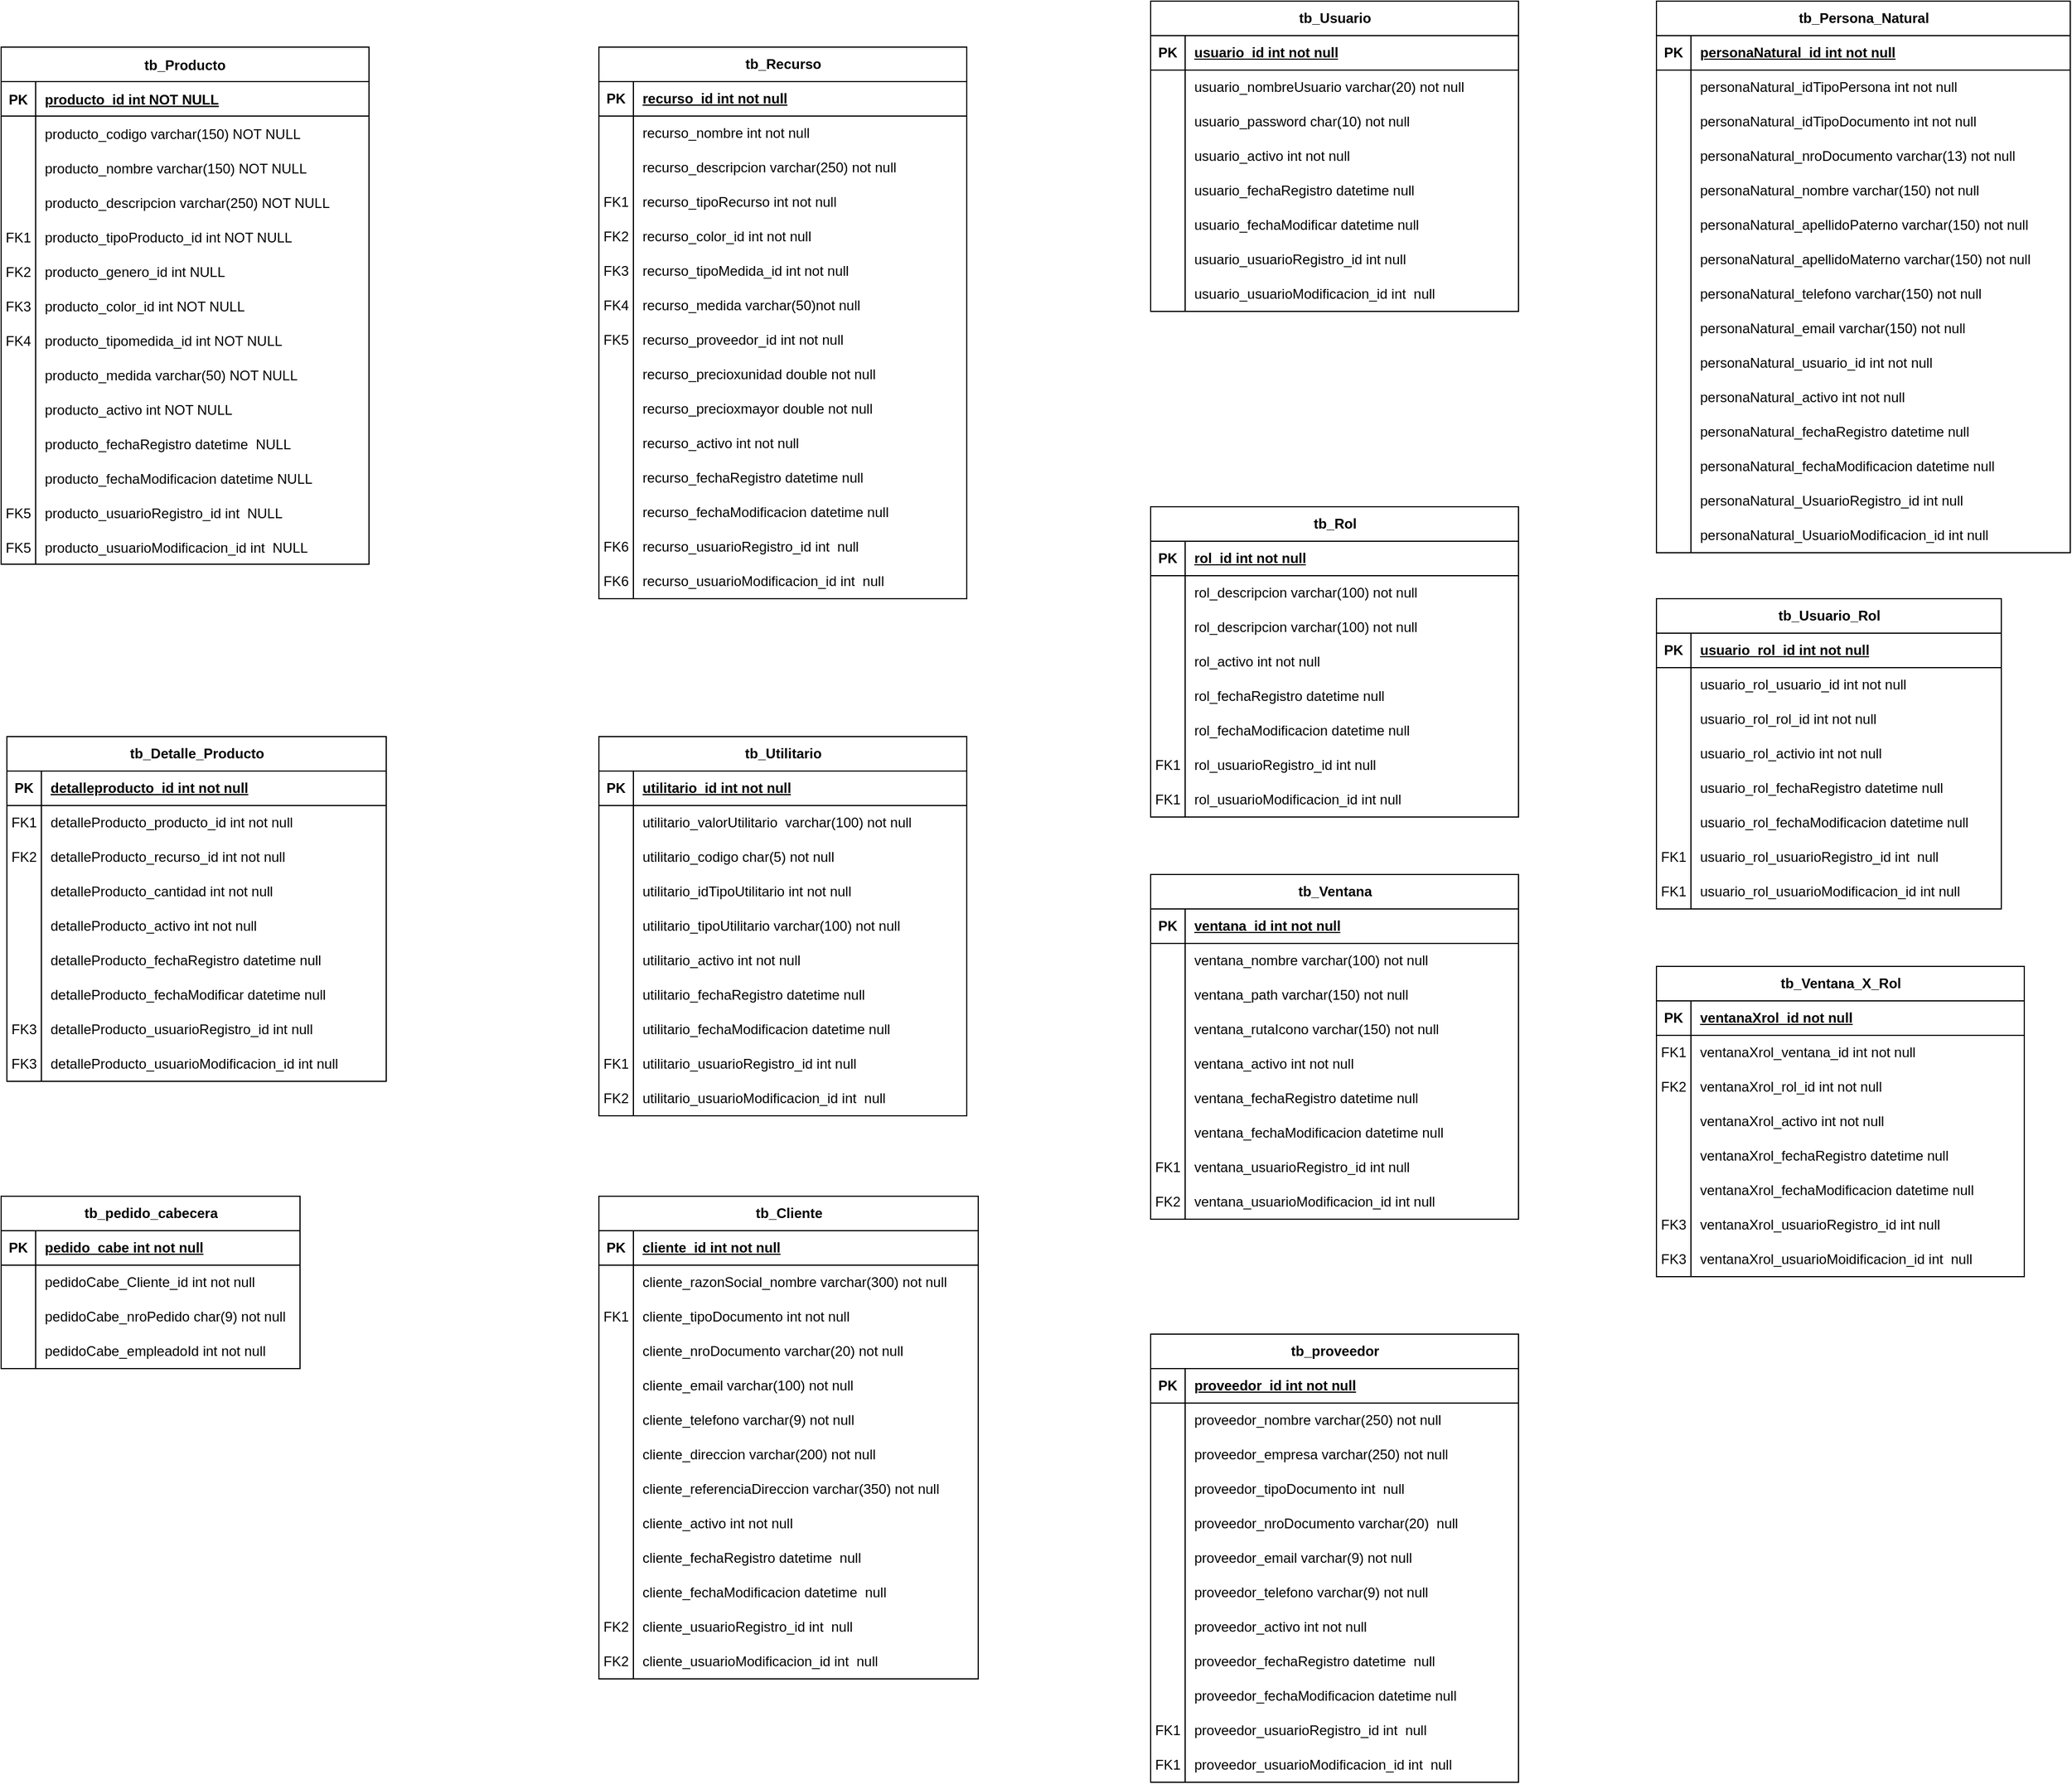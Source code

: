 <mxfile version="24.7.16">
  <diagram id="R2lEEEUBdFMjLlhIrx00" name="Page-1">
    <mxGraphModel dx="1050" dy="617" grid="1" gridSize="10" guides="1" tooltips="1" connect="1" arrows="1" fold="1" page="1" pageScale="1" pageWidth="3300" pageHeight="4681" math="0" shadow="0" extFonts="Permanent Marker^https://fonts.googleapis.com/css?family=Permanent+Marker">
      <root>
        <mxCell id="0" />
        <mxCell id="1" parent="0" />
        <mxCell id="QV4SY0e0Yv-xGBzslFk5-1" value="tb_Utilitario" style="shape=table;startSize=30;container=1;collapsible=1;childLayout=tableLayout;fixedRows=1;rowLines=0;fontStyle=1;align=center;resizeLast=1;html=1;" parent="1" vertex="1">
          <mxGeometry x="560" y="680" width="320" height="330" as="geometry" />
        </mxCell>
        <mxCell id="QV4SY0e0Yv-xGBzslFk5-2" value="" style="shape=tableRow;horizontal=0;startSize=0;swimlaneHead=0;swimlaneBody=0;fillColor=none;collapsible=0;dropTarget=0;points=[[0,0.5],[1,0.5]];portConstraint=eastwest;top=0;left=0;right=0;bottom=1;" parent="QV4SY0e0Yv-xGBzslFk5-1" vertex="1">
          <mxGeometry y="30" width="320" height="30" as="geometry" />
        </mxCell>
        <mxCell id="QV4SY0e0Yv-xGBzslFk5-3" value="PK" style="shape=partialRectangle;connectable=0;fillColor=none;top=0;left=0;bottom=0;right=0;fontStyle=1;overflow=hidden;whiteSpace=wrap;html=1;" parent="QV4SY0e0Yv-xGBzslFk5-2" vertex="1">
          <mxGeometry width="30" height="30" as="geometry">
            <mxRectangle width="30" height="30" as="alternateBounds" />
          </mxGeometry>
        </mxCell>
        <mxCell id="QV4SY0e0Yv-xGBzslFk5-4" value="utilitario_id int not null" style="shape=partialRectangle;connectable=0;fillColor=none;top=0;left=0;bottom=0;right=0;align=left;spacingLeft=6;fontStyle=5;overflow=hidden;whiteSpace=wrap;html=1;" parent="QV4SY0e0Yv-xGBzslFk5-2" vertex="1">
          <mxGeometry x="30" width="290" height="30" as="geometry">
            <mxRectangle width="290" height="30" as="alternateBounds" />
          </mxGeometry>
        </mxCell>
        <mxCell id="QV4SY0e0Yv-xGBzslFk5-5" value="" style="shape=tableRow;horizontal=0;startSize=0;swimlaneHead=0;swimlaneBody=0;fillColor=none;collapsible=0;dropTarget=0;points=[[0,0.5],[1,0.5]];portConstraint=eastwest;top=0;left=0;right=0;bottom=0;" parent="QV4SY0e0Yv-xGBzslFk5-1" vertex="1">
          <mxGeometry y="60" width="320" height="30" as="geometry" />
        </mxCell>
        <mxCell id="QV4SY0e0Yv-xGBzslFk5-6" value="" style="shape=partialRectangle;connectable=0;fillColor=none;top=0;left=0;bottom=0;right=0;editable=1;overflow=hidden;whiteSpace=wrap;html=1;" parent="QV4SY0e0Yv-xGBzslFk5-5" vertex="1">
          <mxGeometry width="30" height="30" as="geometry">
            <mxRectangle width="30" height="30" as="alternateBounds" />
          </mxGeometry>
        </mxCell>
        <mxCell id="QV4SY0e0Yv-xGBzslFk5-7" value="utilitario_valorUtilitario&amp;nbsp; varchar(100) not null" style="shape=partialRectangle;connectable=0;fillColor=none;top=0;left=0;bottom=0;right=0;align=left;spacingLeft=6;overflow=hidden;whiteSpace=wrap;html=1;" parent="QV4SY0e0Yv-xGBzslFk5-5" vertex="1">
          <mxGeometry x="30" width="290" height="30" as="geometry">
            <mxRectangle width="290" height="30" as="alternateBounds" />
          </mxGeometry>
        </mxCell>
        <mxCell id="QV4SY0e0Yv-xGBzslFk5-8" value="" style="shape=tableRow;horizontal=0;startSize=0;swimlaneHead=0;swimlaneBody=0;fillColor=none;collapsible=0;dropTarget=0;points=[[0,0.5],[1,0.5]];portConstraint=eastwest;top=0;left=0;right=0;bottom=0;" parent="QV4SY0e0Yv-xGBzslFk5-1" vertex="1">
          <mxGeometry y="90" width="320" height="30" as="geometry" />
        </mxCell>
        <mxCell id="QV4SY0e0Yv-xGBzslFk5-9" value="" style="shape=partialRectangle;connectable=0;fillColor=none;top=0;left=0;bottom=0;right=0;editable=1;overflow=hidden;whiteSpace=wrap;html=1;" parent="QV4SY0e0Yv-xGBzslFk5-8" vertex="1">
          <mxGeometry width="30" height="30" as="geometry">
            <mxRectangle width="30" height="30" as="alternateBounds" />
          </mxGeometry>
        </mxCell>
        <mxCell id="QV4SY0e0Yv-xGBzslFk5-10" value="utilitario_codigo char(5) not null" style="shape=partialRectangle;connectable=0;fillColor=none;top=0;left=0;bottom=0;right=0;align=left;spacingLeft=6;overflow=hidden;whiteSpace=wrap;html=1;" parent="QV4SY0e0Yv-xGBzslFk5-8" vertex="1">
          <mxGeometry x="30" width="290" height="30" as="geometry">
            <mxRectangle width="290" height="30" as="alternateBounds" />
          </mxGeometry>
        </mxCell>
        <mxCell id="QV4SY0e0Yv-xGBzslFk5-11" value="" style="shape=tableRow;horizontal=0;startSize=0;swimlaneHead=0;swimlaneBody=0;fillColor=none;collapsible=0;dropTarget=0;points=[[0,0.5],[1,0.5]];portConstraint=eastwest;top=0;left=0;right=0;bottom=0;" parent="QV4SY0e0Yv-xGBzslFk5-1" vertex="1">
          <mxGeometry y="120" width="320" height="30" as="geometry" />
        </mxCell>
        <mxCell id="QV4SY0e0Yv-xGBzslFk5-12" value="" style="shape=partialRectangle;connectable=0;fillColor=none;top=0;left=0;bottom=0;right=0;editable=1;overflow=hidden;whiteSpace=wrap;html=1;" parent="QV4SY0e0Yv-xGBzslFk5-11" vertex="1">
          <mxGeometry width="30" height="30" as="geometry">
            <mxRectangle width="30" height="30" as="alternateBounds" />
          </mxGeometry>
        </mxCell>
        <mxCell id="QV4SY0e0Yv-xGBzslFk5-13" value="utilitario_idTipoUtilitario int not null" style="shape=partialRectangle;connectable=0;fillColor=none;top=0;left=0;bottom=0;right=0;align=left;spacingLeft=6;overflow=hidden;whiteSpace=wrap;html=1;" parent="QV4SY0e0Yv-xGBzslFk5-11" vertex="1">
          <mxGeometry x="30" width="290" height="30" as="geometry">
            <mxRectangle width="290" height="30" as="alternateBounds" />
          </mxGeometry>
        </mxCell>
        <mxCell id="QV4SY0e0Yv-xGBzslFk5-14" value="" style="shape=tableRow;horizontal=0;startSize=0;swimlaneHead=0;swimlaneBody=0;fillColor=none;collapsible=0;dropTarget=0;points=[[0,0.5],[1,0.5]];portConstraint=eastwest;top=0;left=0;right=0;bottom=0;" parent="QV4SY0e0Yv-xGBzslFk5-1" vertex="1">
          <mxGeometry y="150" width="320" height="30" as="geometry" />
        </mxCell>
        <mxCell id="QV4SY0e0Yv-xGBzslFk5-15" value="" style="shape=partialRectangle;connectable=0;fillColor=none;top=0;left=0;bottom=0;right=0;editable=1;overflow=hidden;whiteSpace=wrap;html=1;" parent="QV4SY0e0Yv-xGBzslFk5-14" vertex="1">
          <mxGeometry width="30" height="30" as="geometry">
            <mxRectangle width="30" height="30" as="alternateBounds" />
          </mxGeometry>
        </mxCell>
        <mxCell id="QV4SY0e0Yv-xGBzslFk5-16" value="utilitario_tipoUtilitario varchar(100) not null" style="shape=partialRectangle;connectable=0;fillColor=none;top=0;left=0;bottom=0;right=0;align=left;spacingLeft=6;overflow=hidden;whiteSpace=wrap;html=1;" parent="QV4SY0e0Yv-xGBzslFk5-14" vertex="1">
          <mxGeometry x="30" width="290" height="30" as="geometry">
            <mxRectangle width="290" height="30" as="alternateBounds" />
          </mxGeometry>
        </mxCell>
        <mxCell id="QV4SY0e0Yv-xGBzslFk5-17" value="" style="shape=tableRow;horizontal=0;startSize=0;swimlaneHead=0;swimlaneBody=0;fillColor=none;collapsible=0;dropTarget=0;points=[[0,0.5],[1,0.5]];portConstraint=eastwest;top=0;left=0;right=0;bottom=0;" parent="QV4SY0e0Yv-xGBzslFk5-1" vertex="1">
          <mxGeometry y="180" width="320" height="30" as="geometry" />
        </mxCell>
        <mxCell id="QV4SY0e0Yv-xGBzslFk5-18" value="" style="shape=partialRectangle;connectable=0;fillColor=none;top=0;left=0;bottom=0;right=0;editable=1;overflow=hidden;whiteSpace=wrap;html=1;" parent="QV4SY0e0Yv-xGBzslFk5-17" vertex="1">
          <mxGeometry width="30" height="30" as="geometry">
            <mxRectangle width="30" height="30" as="alternateBounds" />
          </mxGeometry>
        </mxCell>
        <mxCell id="QV4SY0e0Yv-xGBzslFk5-19" value="utilitario_activo int not null" style="shape=partialRectangle;connectable=0;fillColor=none;top=0;left=0;bottom=0;right=0;align=left;spacingLeft=6;overflow=hidden;whiteSpace=wrap;html=1;" parent="QV4SY0e0Yv-xGBzslFk5-17" vertex="1">
          <mxGeometry x="30" width="290" height="30" as="geometry">
            <mxRectangle width="290" height="30" as="alternateBounds" />
          </mxGeometry>
        </mxCell>
        <mxCell id="QV4SY0e0Yv-xGBzslFk5-20" value="" style="shape=tableRow;horizontal=0;startSize=0;swimlaneHead=0;swimlaneBody=0;fillColor=none;collapsible=0;dropTarget=0;points=[[0,0.5],[1,0.5]];portConstraint=eastwest;top=0;left=0;right=0;bottom=0;" parent="QV4SY0e0Yv-xGBzslFk5-1" vertex="1">
          <mxGeometry y="210" width="320" height="30" as="geometry" />
        </mxCell>
        <mxCell id="QV4SY0e0Yv-xGBzslFk5-21" value="" style="shape=partialRectangle;connectable=0;fillColor=none;top=0;left=0;bottom=0;right=0;editable=1;overflow=hidden;whiteSpace=wrap;html=1;" parent="QV4SY0e0Yv-xGBzslFk5-20" vertex="1">
          <mxGeometry width="30" height="30" as="geometry">
            <mxRectangle width="30" height="30" as="alternateBounds" />
          </mxGeometry>
        </mxCell>
        <mxCell id="QV4SY0e0Yv-xGBzslFk5-22" value="utilitario_fechaRegistro datetime null" style="shape=partialRectangle;connectable=0;fillColor=none;top=0;left=0;bottom=0;right=0;align=left;spacingLeft=6;overflow=hidden;whiteSpace=wrap;html=1;" parent="QV4SY0e0Yv-xGBzslFk5-20" vertex="1">
          <mxGeometry x="30" width="290" height="30" as="geometry">
            <mxRectangle width="290" height="30" as="alternateBounds" />
          </mxGeometry>
        </mxCell>
        <mxCell id="QV4SY0e0Yv-xGBzslFk5-23" value="" style="shape=tableRow;horizontal=0;startSize=0;swimlaneHead=0;swimlaneBody=0;fillColor=none;collapsible=0;dropTarget=0;points=[[0,0.5],[1,0.5]];portConstraint=eastwest;top=0;left=0;right=0;bottom=0;" parent="QV4SY0e0Yv-xGBzslFk5-1" vertex="1">
          <mxGeometry y="240" width="320" height="30" as="geometry" />
        </mxCell>
        <mxCell id="QV4SY0e0Yv-xGBzslFk5-24" value="" style="shape=partialRectangle;connectable=0;fillColor=none;top=0;left=0;bottom=0;right=0;editable=1;overflow=hidden;whiteSpace=wrap;html=1;" parent="QV4SY0e0Yv-xGBzslFk5-23" vertex="1">
          <mxGeometry width="30" height="30" as="geometry">
            <mxRectangle width="30" height="30" as="alternateBounds" />
          </mxGeometry>
        </mxCell>
        <mxCell id="QV4SY0e0Yv-xGBzslFk5-25" value="utilitario_fechaModificacion datetime null" style="shape=partialRectangle;connectable=0;fillColor=none;top=0;left=0;bottom=0;right=0;align=left;spacingLeft=6;overflow=hidden;whiteSpace=wrap;html=1;" parent="QV4SY0e0Yv-xGBzslFk5-23" vertex="1">
          <mxGeometry x="30" width="290" height="30" as="geometry">
            <mxRectangle width="290" height="30" as="alternateBounds" />
          </mxGeometry>
        </mxCell>
        <mxCell id="QV4SY0e0Yv-xGBzslFk5-26" value="" style="shape=tableRow;horizontal=0;startSize=0;swimlaneHead=0;swimlaneBody=0;fillColor=none;collapsible=0;dropTarget=0;points=[[0,0.5],[1,0.5]];portConstraint=eastwest;top=0;left=0;right=0;bottom=0;" parent="QV4SY0e0Yv-xGBzslFk5-1" vertex="1">
          <mxGeometry y="270" width="320" height="30" as="geometry" />
        </mxCell>
        <mxCell id="QV4SY0e0Yv-xGBzslFk5-27" value="FK1" style="shape=partialRectangle;connectable=0;fillColor=none;top=0;left=0;bottom=0;right=0;editable=1;overflow=hidden;whiteSpace=wrap;html=1;" parent="QV4SY0e0Yv-xGBzslFk5-26" vertex="1">
          <mxGeometry width="30" height="30" as="geometry">
            <mxRectangle width="30" height="30" as="alternateBounds" />
          </mxGeometry>
        </mxCell>
        <mxCell id="QV4SY0e0Yv-xGBzslFk5-28" value="utilitario_usuarioRegistro_id&amp;nbsp;int null" style="shape=partialRectangle;connectable=0;fillColor=none;top=0;left=0;bottom=0;right=0;align=left;spacingLeft=6;overflow=hidden;whiteSpace=wrap;html=1;" parent="QV4SY0e0Yv-xGBzslFk5-26" vertex="1">
          <mxGeometry x="30" width="290" height="30" as="geometry">
            <mxRectangle width="290" height="30" as="alternateBounds" />
          </mxGeometry>
        </mxCell>
        <mxCell id="w1zqMYDAQwpQelLbO63M-74" value="" style="shape=tableRow;horizontal=0;startSize=0;swimlaneHead=0;swimlaneBody=0;fillColor=none;collapsible=0;dropTarget=0;points=[[0,0.5],[1,0.5]];portConstraint=eastwest;top=0;left=0;right=0;bottom=0;" vertex="1" parent="QV4SY0e0Yv-xGBzslFk5-1">
          <mxGeometry y="300" width="320" height="30" as="geometry" />
        </mxCell>
        <mxCell id="w1zqMYDAQwpQelLbO63M-75" value="FK2" style="shape=partialRectangle;connectable=0;fillColor=none;top=0;left=0;bottom=0;right=0;editable=1;overflow=hidden;whiteSpace=wrap;html=1;" vertex="1" parent="w1zqMYDAQwpQelLbO63M-74">
          <mxGeometry width="30" height="30" as="geometry">
            <mxRectangle width="30" height="30" as="alternateBounds" />
          </mxGeometry>
        </mxCell>
        <mxCell id="w1zqMYDAQwpQelLbO63M-76" value="utilitario_usuarioModificacion_id&amp;nbsp;int&amp;nbsp; null" style="shape=partialRectangle;connectable=0;fillColor=none;top=0;left=0;bottom=0;right=0;align=left;spacingLeft=6;overflow=hidden;whiteSpace=wrap;html=1;" vertex="1" parent="w1zqMYDAQwpQelLbO63M-74">
          <mxGeometry x="30" width="290" height="30" as="geometry">
            <mxRectangle width="290" height="30" as="alternateBounds" />
          </mxGeometry>
        </mxCell>
        <mxCell id="QV4SY0e0Yv-xGBzslFk5-29" value="tb_Producto" style="shape=table;startSize=30;container=1;collapsible=1;childLayout=tableLayout;fixedRows=1;rowLines=0;fontStyle=1;align=center;resizeLast=1;" parent="1" vertex="1">
          <mxGeometry x="40" y="80" width="320" height="450" as="geometry">
            <mxRectangle x="50" y="70" width="90" height="30" as="alternateBounds" />
          </mxGeometry>
        </mxCell>
        <mxCell id="QV4SY0e0Yv-xGBzslFk5-30" value="" style="shape=partialRectangle;collapsible=0;dropTarget=0;pointerEvents=0;fillColor=none;points=[[0,0.5],[1,0.5]];portConstraint=eastwest;top=0;left=0;right=0;bottom=1;" parent="QV4SY0e0Yv-xGBzslFk5-29" vertex="1">
          <mxGeometry y="30" width="320" height="30" as="geometry" />
        </mxCell>
        <mxCell id="QV4SY0e0Yv-xGBzslFk5-31" value="PK" style="shape=partialRectangle;overflow=hidden;connectable=0;fillColor=none;top=0;left=0;bottom=0;right=0;fontStyle=1;" parent="QV4SY0e0Yv-xGBzslFk5-30" vertex="1">
          <mxGeometry width="30" height="30" as="geometry">
            <mxRectangle width="30" height="30" as="alternateBounds" />
          </mxGeometry>
        </mxCell>
        <mxCell id="QV4SY0e0Yv-xGBzslFk5-32" value="producto_id int NOT NULL " style="shape=partialRectangle;overflow=hidden;connectable=0;fillColor=none;top=0;left=0;bottom=0;right=0;align=left;spacingLeft=6;fontStyle=5;" parent="QV4SY0e0Yv-xGBzslFk5-30" vertex="1">
          <mxGeometry x="30" width="290" height="30" as="geometry">
            <mxRectangle width="290" height="30" as="alternateBounds" />
          </mxGeometry>
        </mxCell>
        <mxCell id="QV4SY0e0Yv-xGBzslFk5-33" value="" style="shape=partialRectangle;collapsible=0;dropTarget=0;pointerEvents=0;fillColor=none;points=[[0,0.5],[1,0.5]];portConstraint=eastwest;top=0;left=0;right=0;bottom=0;strokeColor=default;" parent="QV4SY0e0Yv-xGBzslFk5-29" vertex="1">
          <mxGeometry y="60" width="320" height="30" as="geometry" />
        </mxCell>
        <mxCell id="QV4SY0e0Yv-xGBzslFk5-34" value="" style="shape=partialRectangle;overflow=hidden;connectable=0;fillColor=none;top=0;left=0;bottom=0;right=0;" parent="QV4SY0e0Yv-xGBzslFk5-33" vertex="1">
          <mxGeometry width="30" height="30" as="geometry">
            <mxRectangle width="30" height="30" as="alternateBounds" />
          </mxGeometry>
        </mxCell>
        <mxCell id="QV4SY0e0Yv-xGBzslFk5-35" value="producto_codigo varchar(150) NOT NULL" style="shape=partialRectangle;overflow=hidden;connectable=0;fillColor=none;top=0;left=0;bottom=0;right=0;align=left;spacingLeft=6;" parent="QV4SY0e0Yv-xGBzslFk5-33" vertex="1">
          <mxGeometry x="30" width="290" height="30" as="geometry">
            <mxRectangle width="290" height="30" as="alternateBounds" />
          </mxGeometry>
        </mxCell>
        <mxCell id="QV4SY0e0Yv-xGBzslFk5-36" value="" style="shape=partialRectangle;collapsible=0;dropTarget=0;pointerEvents=0;fillColor=none;points=[[0,0.5],[1,0.5]];portConstraint=eastwest;top=0;left=0;right=0;bottom=0;strokeColor=default;" parent="QV4SY0e0Yv-xGBzslFk5-29" vertex="1">
          <mxGeometry y="90" width="320" height="30" as="geometry" />
        </mxCell>
        <mxCell id="QV4SY0e0Yv-xGBzslFk5-37" value="" style="shape=partialRectangle;overflow=hidden;connectable=0;fillColor=none;top=0;left=0;bottom=0;right=0;" parent="QV4SY0e0Yv-xGBzslFk5-36" vertex="1">
          <mxGeometry width="30" height="30" as="geometry">
            <mxRectangle width="30" height="30" as="alternateBounds" />
          </mxGeometry>
        </mxCell>
        <mxCell id="QV4SY0e0Yv-xGBzslFk5-38" value="producto_nombre varchar(150) NOT NULL" style="shape=partialRectangle;overflow=hidden;connectable=0;fillColor=none;top=0;left=0;bottom=0;right=0;align=left;spacingLeft=6;" parent="QV4SY0e0Yv-xGBzslFk5-36" vertex="1">
          <mxGeometry x="30" width="290" height="30" as="geometry">
            <mxRectangle width="290" height="30" as="alternateBounds" />
          </mxGeometry>
        </mxCell>
        <mxCell id="QV4SY0e0Yv-xGBzslFk5-39" value="" style="shape=partialRectangle;collapsible=0;dropTarget=0;pointerEvents=0;fillColor=none;points=[[0,0.5],[1,0.5]];portConstraint=eastwest;top=0;left=0;right=0;bottom=0;strokeColor=default;" parent="QV4SY0e0Yv-xGBzslFk5-29" vertex="1">
          <mxGeometry y="120" width="320" height="30" as="geometry" />
        </mxCell>
        <mxCell id="QV4SY0e0Yv-xGBzslFk5-40" value="" style="shape=partialRectangle;overflow=hidden;connectable=0;fillColor=none;top=0;left=0;bottom=0;right=0;" parent="QV4SY0e0Yv-xGBzslFk5-39" vertex="1">
          <mxGeometry width="30" height="30" as="geometry">
            <mxRectangle width="30" height="30" as="alternateBounds" />
          </mxGeometry>
        </mxCell>
        <mxCell id="QV4SY0e0Yv-xGBzslFk5-41" value="producto_descripcion varchar(250) NOT NULL" style="shape=partialRectangle;overflow=hidden;connectable=0;fillColor=none;top=0;left=0;bottom=0;right=0;align=left;spacingLeft=6;" parent="QV4SY0e0Yv-xGBzslFk5-39" vertex="1">
          <mxGeometry x="30" width="290" height="30" as="geometry">
            <mxRectangle width="290" height="30" as="alternateBounds" />
          </mxGeometry>
        </mxCell>
        <mxCell id="QV4SY0e0Yv-xGBzslFk5-42" value="" style="shape=partialRectangle;collapsible=0;dropTarget=0;pointerEvents=0;fillColor=none;points=[[0,0.5],[1,0.5]];portConstraint=eastwest;top=0;left=0;right=0;bottom=0;strokeColor=default;" parent="QV4SY0e0Yv-xGBzslFk5-29" vertex="1">
          <mxGeometry y="150" width="320" height="30" as="geometry" />
        </mxCell>
        <mxCell id="QV4SY0e0Yv-xGBzslFk5-43" value="FK1" style="shape=partialRectangle;overflow=hidden;connectable=0;fillColor=none;top=0;left=0;bottom=0;right=0;" parent="QV4SY0e0Yv-xGBzslFk5-42" vertex="1">
          <mxGeometry width="30" height="30" as="geometry">
            <mxRectangle width="30" height="30" as="alternateBounds" />
          </mxGeometry>
        </mxCell>
        <mxCell id="QV4SY0e0Yv-xGBzslFk5-44" value="producto_tipoProducto_id int NOT NULL" style="shape=partialRectangle;overflow=hidden;connectable=0;fillColor=none;top=0;left=0;bottom=0;right=0;align=left;spacingLeft=6;" parent="QV4SY0e0Yv-xGBzslFk5-42" vertex="1">
          <mxGeometry x="30" width="290" height="30" as="geometry">
            <mxRectangle width="290" height="30" as="alternateBounds" />
          </mxGeometry>
        </mxCell>
        <mxCell id="QV4SY0e0Yv-xGBzslFk5-45" value="" style="shape=partialRectangle;collapsible=0;dropTarget=0;pointerEvents=0;fillColor=none;points=[[0,0.5],[1,0.5]];portConstraint=eastwest;top=0;left=0;right=0;bottom=0;strokeColor=default;" parent="QV4SY0e0Yv-xGBzslFk5-29" vertex="1">
          <mxGeometry y="180" width="320" height="30" as="geometry" />
        </mxCell>
        <mxCell id="QV4SY0e0Yv-xGBzslFk5-46" value="FK2" style="shape=partialRectangle;overflow=hidden;connectable=0;fillColor=none;top=0;left=0;bottom=0;right=0;" parent="QV4SY0e0Yv-xGBzslFk5-45" vertex="1">
          <mxGeometry width="30" height="30" as="geometry">
            <mxRectangle width="30" height="30" as="alternateBounds" />
          </mxGeometry>
        </mxCell>
        <mxCell id="QV4SY0e0Yv-xGBzslFk5-47" value="producto_genero_id int NULL" style="shape=partialRectangle;overflow=hidden;connectable=0;fillColor=none;top=0;left=0;bottom=0;right=0;align=left;spacingLeft=6;" parent="QV4SY0e0Yv-xGBzslFk5-45" vertex="1">
          <mxGeometry x="30" width="290" height="30" as="geometry">
            <mxRectangle width="290" height="30" as="alternateBounds" />
          </mxGeometry>
        </mxCell>
        <mxCell id="QV4SY0e0Yv-xGBzslFk5-48" value="" style="shape=partialRectangle;collapsible=0;dropTarget=0;pointerEvents=0;fillColor=none;points=[[0,0.5],[1,0.5]];portConstraint=eastwest;top=0;left=0;right=0;bottom=0;strokeColor=default;" parent="QV4SY0e0Yv-xGBzslFk5-29" vertex="1">
          <mxGeometry y="210" width="320" height="30" as="geometry" />
        </mxCell>
        <mxCell id="QV4SY0e0Yv-xGBzslFk5-49" value="FK3" style="shape=partialRectangle;overflow=hidden;connectable=0;fillColor=none;top=0;left=0;bottom=0;right=0;" parent="QV4SY0e0Yv-xGBzslFk5-48" vertex="1">
          <mxGeometry width="30" height="30" as="geometry">
            <mxRectangle width="30" height="30" as="alternateBounds" />
          </mxGeometry>
        </mxCell>
        <mxCell id="QV4SY0e0Yv-xGBzslFk5-50" value="producto_color_id int NOT NULL" style="shape=partialRectangle;overflow=hidden;connectable=0;fillColor=none;top=0;left=0;bottom=0;right=0;align=left;spacingLeft=6;" parent="QV4SY0e0Yv-xGBzslFk5-48" vertex="1">
          <mxGeometry x="30" width="290" height="30" as="geometry">
            <mxRectangle width="290" height="30" as="alternateBounds" />
          </mxGeometry>
        </mxCell>
        <mxCell id="QV4SY0e0Yv-xGBzslFk5-51" value="" style="shape=partialRectangle;collapsible=0;dropTarget=0;pointerEvents=0;fillColor=none;points=[[0,0.5],[1,0.5]];portConstraint=eastwest;top=0;left=0;right=0;bottom=0;strokeColor=default;" parent="QV4SY0e0Yv-xGBzslFk5-29" vertex="1">
          <mxGeometry y="240" width="320" height="30" as="geometry" />
        </mxCell>
        <mxCell id="QV4SY0e0Yv-xGBzslFk5-52" value="FK4" style="shape=partialRectangle;overflow=hidden;connectable=0;fillColor=none;top=0;left=0;bottom=0;right=0;" parent="QV4SY0e0Yv-xGBzslFk5-51" vertex="1">
          <mxGeometry width="30" height="30" as="geometry">
            <mxRectangle width="30" height="30" as="alternateBounds" />
          </mxGeometry>
        </mxCell>
        <mxCell id="QV4SY0e0Yv-xGBzslFk5-53" value="producto_tipomedida_id int NOT NULL" style="shape=partialRectangle;overflow=hidden;connectable=0;fillColor=none;top=0;left=0;bottom=0;right=0;align=left;spacingLeft=6;" parent="QV4SY0e0Yv-xGBzslFk5-51" vertex="1">
          <mxGeometry x="30" width="290" height="30" as="geometry">
            <mxRectangle width="290" height="30" as="alternateBounds" />
          </mxGeometry>
        </mxCell>
        <mxCell id="QV4SY0e0Yv-xGBzslFk5-54" value="" style="shape=partialRectangle;collapsible=0;dropTarget=0;pointerEvents=0;fillColor=none;points=[[0,0.5],[1,0.5]];portConstraint=eastwest;top=0;left=0;right=0;bottom=0;strokeColor=default;" parent="QV4SY0e0Yv-xGBzslFk5-29" vertex="1">
          <mxGeometry y="270" width="320" height="30" as="geometry" />
        </mxCell>
        <mxCell id="QV4SY0e0Yv-xGBzslFk5-55" value="" style="shape=partialRectangle;overflow=hidden;connectable=0;fillColor=none;top=0;left=0;bottom=0;right=0;" parent="QV4SY0e0Yv-xGBzslFk5-54" vertex="1">
          <mxGeometry width="30" height="30" as="geometry">
            <mxRectangle width="30" height="30" as="alternateBounds" />
          </mxGeometry>
        </mxCell>
        <mxCell id="QV4SY0e0Yv-xGBzslFk5-56" value="producto_medida varchar(50) NOT NULL" style="shape=partialRectangle;overflow=hidden;connectable=0;fillColor=none;top=0;left=0;bottom=0;right=0;align=left;spacingLeft=6;" parent="QV4SY0e0Yv-xGBzslFk5-54" vertex="1">
          <mxGeometry x="30" width="290" height="30" as="geometry">
            <mxRectangle width="290" height="30" as="alternateBounds" />
          </mxGeometry>
        </mxCell>
        <mxCell id="QV4SY0e0Yv-xGBzslFk5-57" value="" style="shape=partialRectangle;collapsible=0;dropTarget=0;pointerEvents=0;fillColor=none;points=[[0,0.5],[1,0.5]];portConstraint=eastwest;top=0;left=0;right=0;bottom=0;strokeColor=default;" parent="QV4SY0e0Yv-xGBzslFk5-29" vertex="1">
          <mxGeometry y="300" width="320" height="30" as="geometry" />
        </mxCell>
        <mxCell id="QV4SY0e0Yv-xGBzslFk5-58" value="" style="shape=partialRectangle;overflow=hidden;connectable=0;fillColor=none;top=0;left=0;bottom=0;right=0;" parent="QV4SY0e0Yv-xGBzslFk5-57" vertex="1">
          <mxGeometry width="30" height="30" as="geometry">
            <mxRectangle width="30" height="30" as="alternateBounds" />
          </mxGeometry>
        </mxCell>
        <mxCell id="QV4SY0e0Yv-xGBzslFk5-59" value="producto_activo int NOT NULL" style="shape=partialRectangle;overflow=hidden;connectable=0;fillColor=none;top=0;left=0;bottom=0;right=0;align=left;spacingLeft=6;" parent="QV4SY0e0Yv-xGBzslFk5-57" vertex="1">
          <mxGeometry x="30" width="290" height="30" as="geometry">
            <mxRectangle width="290" height="30" as="alternateBounds" />
          </mxGeometry>
        </mxCell>
        <mxCell id="QV4SY0e0Yv-xGBzslFk5-60" value="" style="shape=partialRectangle;collapsible=0;dropTarget=0;pointerEvents=0;fillColor=none;points=[[0,0.5],[1,0.5]];portConstraint=eastwest;top=0;left=0;right=0;bottom=0;strokeColor=default;" parent="QV4SY0e0Yv-xGBzslFk5-29" vertex="1">
          <mxGeometry y="330" width="320" height="30" as="geometry" />
        </mxCell>
        <mxCell id="QV4SY0e0Yv-xGBzslFk5-61" value="" style="shape=partialRectangle;overflow=hidden;connectable=0;fillColor=none;top=0;left=0;bottom=0;right=0;" parent="QV4SY0e0Yv-xGBzslFk5-60" vertex="1">
          <mxGeometry width="30" height="30" as="geometry">
            <mxRectangle width="30" height="30" as="alternateBounds" />
          </mxGeometry>
        </mxCell>
        <mxCell id="QV4SY0e0Yv-xGBzslFk5-62" value="producto_fechaRegistro datetime  NULL" style="shape=partialRectangle;overflow=hidden;connectable=0;fillColor=none;top=0;left=0;bottom=0;right=0;align=left;spacingLeft=6;" parent="QV4SY0e0Yv-xGBzslFk5-60" vertex="1">
          <mxGeometry x="30" width="290" height="30" as="geometry">
            <mxRectangle width="290" height="30" as="alternateBounds" />
          </mxGeometry>
        </mxCell>
        <mxCell id="QV4SY0e0Yv-xGBzslFk5-63" value="" style="shape=partialRectangle;collapsible=0;dropTarget=0;pointerEvents=0;fillColor=none;points=[[0,0.5],[1,0.5]];portConstraint=eastwest;top=0;left=0;right=0;bottom=0;strokeColor=default;" parent="QV4SY0e0Yv-xGBzslFk5-29" vertex="1">
          <mxGeometry y="360" width="320" height="30" as="geometry" />
        </mxCell>
        <mxCell id="QV4SY0e0Yv-xGBzslFk5-64" value="" style="shape=partialRectangle;overflow=hidden;connectable=0;fillColor=none;top=0;left=0;bottom=0;right=0;" parent="QV4SY0e0Yv-xGBzslFk5-63" vertex="1">
          <mxGeometry width="30" height="30" as="geometry">
            <mxRectangle width="30" height="30" as="alternateBounds" />
          </mxGeometry>
        </mxCell>
        <mxCell id="QV4SY0e0Yv-xGBzslFk5-65" value="producto_fechaModificacion datetime NULL" style="shape=partialRectangle;overflow=hidden;connectable=0;fillColor=none;top=0;left=0;bottom=0;right=0;align=left;spacingLeft=6;" parent="QV4SY0e0Yv-xGBzslFk5-63" vertex="1">
          <mxGeometry x="30" width="290" height="30" as="geometry">
            <mxRectangle width="290" height="30" as="alternateBounds" />
          </mxGeometry>
        </mxCell>
        <mxCell id="QV4SY0e0Yv-xGBzslFk5-66" value="" style="shape=partialRectangle;collapsible=0;dropTarget=0;pointerEvents=0;fillColor=none;points=[[0,0.5],[1,0.5]];portConstraint=eastwest;top=0;left=0;right=0;bottom=0;strokeColor=default;" parent="QV4SY0e0Yv-xGBzslFk5-29" vertex="1">
          <mxGeometry y="390" width="320" height="30" as="geometry" />
        </mxCell>
        <mxCell id="QV4SY0e0Yv-xGBzslFk5-67" value="FK5" style="shape=partialRectangle;overflow=hidden;connectable=0;fillColor=none;top=0;left=0;bottom=0;right=0;" parent="QV4SY0e0Yv-xGBzslFk5-66" vertex="1">
          <mxGeometry width="30" height="30" as="geometry">
            <mxRectangle width="30" height="30" as="alternateBounds" />
          </mxGeometry>
        </mxCell>
        <mxCell id="QV4SY0e0Yv-xGBzslFk5-68" value="producto_usuarioRegistro_id int  NULL" style="shape=partialRectangle;overflow=hidden;connectable=0;fillColor=none;top=0;left=0;bottom=0;right=0;align=left;spacingLeft=6;" parent="QV4SY0e0Yv-xGBzslFk5-66" vertex="1">
          <mxGeometry x="30" width="290" height="30" as="geometry">
            <mxRectangle width="290" height="30" as="alternateBounds" />
          </mxGeometry>
        </mxCell>
        <mxCell id="w1zqMYDAQwpQelLbO63M-65" value="" style="shape=partialRectangle;collapsible=0;dropTarget=0;pointerEvents=0;fillColor=none;points=[[0,0.5],[1,0.5]];portConstraint=eastwest;top=0;left=0;right=0;bottom=0;strokeColor=default;" vertex="1" parent="QV4SY0e0Yv-xGBzslFk5-29">
          <mxGeometry y="420" width="320" height="30" as="geometry" />
        </mxCell>
        <mxCell id="w1zqMYDAQwpQelLbO63M-66" value="FK5" style="shape=partialRectangle;overflow=hidden;connectable=0;fillColor=none;top=0;left=0;bottom=0;right=0;" vertex="1" parent="w1zqMYDAQwpQelLbO63M-65">
          <mxGeometry width="30" height="30" as="geometry">
            <mxRectangle width="30" height="30" as="alternateBounds" />
          </mxGeometry>
        </mxCell>
        <mxCell id="w1zqMYDAQwpQelLbO63M-67" value="producto_usuarioModificacion_id int  NULL" style="shape=partialRectangle;overflow=hidden;connectable=0;fillColor=none;top=0;left=0;bottom=0;right=0;align=left;spacingLeft=6;" vertex="1" parent="w1zqMYDAQwpQelLbO63M-65">
          <mxGeometry x="30" width="290" height="30" as="geometry">
            <mxRectangle width="290" height="30" as="alternateBounds" />
          </mxGeometry>
        </mxCell>
        <mxCell id="QV4SY0e0Yv-xGBzslFk5-69" value="tb_Detalle_Producto" style="shape=table;startSize=30;container=1;collapsible=1;childLayout=tableLayout;fixedRows=1;rowLines=0;fontStyle=1;align=center;resizeLast=1;html=1;" parent="1" vertex="1">
          <mxGeometry x="45" y="680" width="330" height="300" as="geometry" />
        </mxCell>
        <mxCell id="QV4SY0e0Yv-xGBzslFk5-70" value="" style="shape=tableRow;horizontal=0;startSize=0;swimlaneHead=0;swimlaneBody=0;fillColor=none;collapsible=0;dropTarget=0;points=[[0,0.5],[1,0.5]];portConstraint=eastwest;top=0;left=0;right=0;bottom=1;" parent="QV4SY0e0Yv-xGBzslFk5-69" vertex="1">
          <mxGeometry y="30" width="330" height="30" as="geometry" />
        </mxCell>
        <mxCell id="QV4SY0e0Yv-xGBzslFk5-71" value="PK" style="shape=partialRectangle;connectable=0;fillColor=none;top=0;left=0;bottom=0;right=0;fontStyle=1;overflow=hidden;whiteSpace=wrap;html=1;" parent="QV4SY0e0Yv-xGBzslFk5-70" vertex="1">
          <mxGeometry width="30" height="30" as="geometry">
            <mxRectangle width="30" height="30" as="alternateBounds" />
          </mxGeometry>
        </mxCell>
        <mxCell id="QV4SY0e0Yv-xGBzslFk5-72" value="detalleproducto_id int not null" style="shape=partialRectangle;connectable=0;fillColor=none;top=0;left=0;bottom=0;right=0;align=left;spacingLeft=6;fontStyle=5;overflow=hidden;whiteSpace=wrap;html=1;" parent="QV4SY0e0Yv-xGBzslFk5-70" vertex="1">
          <mxGeometry x="30" width="300" height="30" as="geometry">
            <mxRectangle width="300" height="30" as="alternateBounds" />
          </mxGeometry>
        </mxCell>
        <mxCell id="QV4SY0e0Yv-xGBzslFk5-73" value="" style="shape=tableRow;horizontal=0;startSize=0;swimlaneHead=0;swimlaneBody=0;fillColor=none;collapsible=0;dropTarget=0;points=[[0,0.5],[1,0.5]];portConstraint=eastwest;top=0;left=0;right=0;bottom=0;" parent="QV4SY0e0Yv-xGBzslFk5-69" vertex="1">
          <mxGeometry y="60" width="330" height="30" as="geometry" />
        </mxCell>
        <mxCell id="QV4SY0e0Yv-xGBzslFk5-74" value="FK1" style="shape=partialRectangle;connectable=0;fillColor=none;top=0;left=0;bottom=0;right=0;editable=1;overflow=hidden;whiteSpace=wrap;html=1;" parent="QV4SY0e0Yv-xGBzslFk5-73" vertex="1">
          <mxGeometry width="30" height="30" as="geometry">
            <mxRectangle width="30" height="30" as="alternateBounds" />
          </mxGeometry>
        </mxCell>
        <mxCell id="QV4SY0e0Yv-xGBzslFk5-75" value="detalleProducto_producto_id int not null" style="shape=partialRectangle;connectable=0;fillColor=none;top=0;left=0;bottom=0;right=0;align=left;spacingLeft=6;overflow=hidden;whiteSpace=wrap;html=1;" parent="QV4SY0e0Yv-xGBzslFk5-73" vertex="1">
          <mxGeometry x="30" width="300" height="30" as="geometry">
            <mxRectangle width="300" height="30" as="alternateBounds" />
          </mxGeometry>
        </mxCell>
        <mxCell id="QV4SY0e0Yv-xGBzslFk5-76" value="" style="shape=tableRow;horizontal=0;startSize=0;swimlaneHead=0;swimlaneBody=0;fillColor=none;collapsible=0;dropTarget=0;points=[[0,0.5],[1,0.5]];portConstraint=eastwest;top=0;left=0;right=0;bottom=0;" parent="QV4SY0e0Yv-xGBzslFk5-69" vertex="1">
          <mxGeometry y="90" width="330" height="30" as="geometry" />
        </mxCell>
        <mxCell id="QV4SY0e0Yv-xGBzslFk5-77" value="FK2" style="shape=partialRectangle;connectable=0;fillColor=none;top=0;left=0;bottom=0;right=0;editable=1;overflow=hidden;whiteSpace=wrap;html=1;" parent="QV4SY0e0Yv-xGBzslFk5-76" vertex="1">
          <mxGeometry width="30" height="30" as="geometry">
            <mxRectangle width="30" height="30" as="alternateBounds" />
          </mxGeometry>
        </mxCell>
        <mxCell id="QV4SY0e0Yv-xGBzslFk5-78" value="detalleProducto_recurso_id int not null" style="shape=partialRectangle;connectable=0;fillColor=none;top=0;left=0;bottom=0;right=0;align=left;spacingLeft=6;overflow=hidden;whiteSpace=wrap;html=1;" parent="QV4SY0e0Yv-xGBzslFk5-76" vertex="1">
          <mxGeometry x="30" width="300" height="30" as="geometry">
            <mxRectangle width="300" height="30" as="alternateBounds" />
          </mxGeometry>
        </mxCell>
        <mxCell id="QV4SY0e0Yv-xGBzslFk5-79" value="" style="shape=tableRow;horizontal=0;startSize=0;swimlaneHead=0;swimlaneBody=0;fillColor=none;collapsible=0;dropTarget=0;points=[[0,0.5],[1,0.5]];portConstraint=eastwest;top=0;left=0;right=0;bottom=0;" parent="QV4SY0e0Yv-xGBzslFk5-69" vertex="1">
          <mxGeometry y="120" width="330" height="30" as="geometry" />
        </mxCell>
        <mxCell id="QV4SY0e0Yv-xGBzslFk5-80" value="" style="shape=partialRectangle;connectable=0;fillColor=none;top=0;left=0;bottom=0;right=0;editable=1;overflow=hidden;whiteSpace=wrap;html=1;" parent="QV4SY0e0Yv-xGBzslFk5-79" vertex="1">
          <mxGeometry width="30" height="30" as="geometry">
            <mxRectangle width="30" height="30" as="alternateBounds" />
          </mxGeometry>
        </mxCell>
        <mxCell id="QV4SY0e0Yv-xGBzslFk5-81" value="detalleProducto_cantidad int not null" style="shape=partialRectangle;connectable=0;fillColor=none;top=0;left=0;bottom=0;right=0;align=left;spacingLeft=6;overflow=hidden;whiteSpace=wrap;html=1;" parent="QV4SY0e0Yv-xGBzslFk5-79" vertex="1">
          <mxGeometry x="30" width="300" height="30" as="geometry">
            <mxRectangle width="300" height="30" as="alternateBounds" />
          </mxGeometry>
        </mxCell>
        <mxCell id="QV4SY0e0Yv-xGBzslFk5-82" value="" style="shape=tableRow;horizontal=0;startSize=0;swimlaneHead=0;swimlaneBody=0;fillColor=none;collapsible=0;dropTarget=0;points=[[0,0.5],[1,0.5]];portConstraint=eastwest;top=0;left=0;right=0;bottom=0;" parent="QV4SY0e0Yv-xGBzslFk5-69" vertex="1">
          <mxGeometry y="150" width="330" height="30" as="geometry" />
        </mxCell>
        <mxCell id="QV4SY0e0Yv-xGBzslFk5-83" value="" style="shape=partialRectangle;connectable=0;fillColor=none;top=0;left=0;bottom=0;right=0;editable=1;overflow=hidden;whiteSpace=wrap;html=1;" parent="QV4SY0e0Yv-xGBzslFk5-82" vertex="1">
          <mxGeometry width="30" height="30" as="geometry">
            <mxRectangle width="30" height="30" as="alternateBounds" />
          </mxGeometry>
        </mxCell>
        <mxCell id="QV4SY0e0Yv-xGBzslFk5-84" value="detalleProducto_activo int not null" style="shape=partialRectangle;connectable=0;fillColor=none;top=0;left=0;bottom=0;right=0;align=left;spacingLeft=6;overflow=hidden;whiteSpace=wrap;html=1;" parent="QV4SY0e0Yv-xGBzslFk5-82" vertex="1">
          <mxGeometry x="30" width="300" height="30" as="geometry">
            <mxRectangle width="300" height="30" as="alternateBounds" />
          </mxGeometry>
        </mxCell>
        <mxCell id="QV4SY0e0Yv-xGBzslFk5-85" value="" style="shape=tableRow;horizontal=0;startSize=0;swimlaneHead=0;swimlaneBody=0;fillColor=none;collapsible=0;dropTarget=0;points=[[0,0.5],[1,0.5]];portConstraint=eastwest;top=0;left=0;right=0;bottom=0;" parent="QV4SY0e0Yv-xGBzslFk5-69" vertex="1">
          <mxGeometry y="180" width="330" height="30" as="geometry" />
        </mxCell>
        <mxCell id="QV4SY0e0Yv-xGBzslFk5-86" value="" style="shape=partialRectangle;connectable=0;fillColor=none;top=0;left=0;bottom=0;right=0;editable=1;overflow=hidden;whiteSpace=wrap;html=1;" parent="QV4SY0e0Yv-xGBzslFk5-85" vertex="1">
          <mxGeometry width="30" height="30" as="geometry">
            <mxRectangle width="30" height="30" as="alternateBounds" />
          </mxGeometry>
        </mxCell>
        <mxCell id="QV4SY0e0Yv-xGBzslFk5-87" value="detalleProducto_fechaRegistro datetime null" style="shape=partialRectangle;connectable=0;fillColor=none;top=0;left=0;bottom=0;right=0;align=left;spacingLeft=6;overflow=hidden;whiteSpace=wrap;html=1;" parent="QV4SY0e0Yv-xGBzslFk5-85" vertex="1">
          <mxGeometry x="30" width="300" height="30" as="geometry">
            <mxRectangle width="300" height="30" as="alternateBounds" />
          </mxGeometry>
        </mxCell>
        <mxCell id="QV4SY0e0Yv-xGBzslFk5-88" value="" style="shape=tableRow;horizontal=0;startSize=0;swimlaneHead=0;swimlaneBody=0;fillColor=none;collapsible=0;dropTarget=0;points=[[0,0.5],[1,0.5]];portConstraint=eastwest;top=0;left=0;right=0;bottom=0;" parent="QV4SY0e0Yv-xGBzslFk5-69" vertex="1">
          <mxGeometry y="210" width="330" height="30" as="geometry" />
        </mxCell>
        <mxCell id="QV4SY0e0Yv-xGBzslFk5-89" value="" style="shape=partialRectangle;connectable=0;fillColor=none;top=0;left=0;bottom=0;right=0;editable=1;overflow=hidden;whiteSpace=wrap;html=1;" parent="QV4SY0e0Yv-xGBzslFk5-88" vertex="1">
          <mxGeometry width="30" height="30" as="geometry">
            <mxRectangle width="30" height="30" as="alternateBounds" />
          </mxGeometry>
        </mxCell>
        <mxCell id="QV4SY0e0Yv-xGBzslFk5-90" value="detalleProducto_fechaModificar datetime null" style="shape=partialRectangle;connectable=0;fillColor=none;top=0;left=0;bottom=0;right=0;align=left;spacingLeft=6;overflow=hidden;whiteSpace=wrap;html=1;" parent="QV4SY0e0Yv-xGBzslFk5-88" vertex="1">
          <mxGeometry x="30" width="300" height="30" as="geometry">
            <mxRectangle width="300" height="30" as="alternateBounds" />
          </mxGeometry>
        </mxCell>
        <mxCell id="QV4SY0e0Yv-xGBzslFk5-91" value="" style="shape=tableRow;horizontal=0;startSize=0;swimlaneHead=0;swimlaneBody=0;fillColor=none;collapsible=0;dropTarget=0;points=[[0,0.5],[1,0.5]];portConstraint=eastwest;top=0;left=0;right=0;bottom=0;" parent="QV4SY0e0Yv-xGBzslFk5-69" vertex="1">
          <mxGeometry y="240" width="330" height="30" as="geometry" />
        </mxCell>
        <mxCell id="QV4SY0e0Yv-xGBzslFk5-92" value="FK3" style="shape=partialRectangle;connectable=0;fillColor=none;top=0;left=0;bottom=0;right=0;editable=1;overflow=hidden;whiteSpace=wrap;html=1;" parent="QV4SY0e0Yv-xGBzslFk5-91" vertex="1">
          <mxGeometry width="30" height="30" as="geometry">
            <mxRectangle width="30" height="30" as="alternateBounds" />
          </mxGeometry>
        </mxCell>
        <mxCell id="QV4SY0e0Yv-xGBzslFk5-93" value="detalleProducto_usuarioRegistro_id int null" style="shape=partialRectangle;connectable=0;fillColor=none;top=0;left=0;bottom=0;right=0;align=left;spacingLeft=6;overflow=hidden;whiteSpace=wrap;html=1;" parent="QV4SY0e0Yv-xGBzslFk5-91" vertex="1">
          <mxGeometry x="30" width="300" height="30" as="geometry">
            <mxRectangle width="300" height="30" as="alternateBounds" />
          </mxGeometry>
        </mxCell>
        <mxCell id="w1zqMYDAQwpQelLbO63M-71" value="" style="shape=tableRow;horizontal=0;startSize=0;swimlaneHead=0;swimlaneBody=0;fillColor=none;collapsible=0;dropTarget=0;points=[[0,0.5],[1,0.5]];portConstraint=eastwest;top=0;left=0;right=0;bottom=0;" vertex="1" parent="QV4SY0e0Yv-xGBzslFk5-69">
          <mxGeometry y="270" width="330" height="30" as="geometry" />
        </mxCell>
        <mxCell id="w1zqMYDAQwpQelLbO63M-72" value="FK3" style="shape=partialRectangle;connectable=0;fillColor=none;top=0;left=0;bottom=0;right=0;editable=1;overflow=hidden;whiteSpace=wrap;html=1;" vertex="1" parent="w1zqMYDAQwpQelLbO63M-71">
          <mxGeometry width="30" height="30" as="geometry">
            <mxRectangle width="30" height="30" as="alternateBounds" />
          </mxGeometry>
        </mxCell>
        <mxCell id="w1zqMYDAQwpQelLbO63M-73" value="detalleProducto_usuarioModificacion_id int null" style="shape=partialRectangle;connectable=0;fillColor=none;top=0;left=0;bottom=0;right=0;align=left;spacingLeft=6;overflow=hidden;whiteSpace=wrap;html=1;" vertex="1" parent="w1zqMYDAQwpQelLbO63M-71">
          <mxGeometry x="30" width="300" height="30" as="geometry">
            <mxRectangle width="300" height="30" as="alternateBounds" />
          </mxGeometry>
        </mxCell>
        <mxCell id="QV4SY0e0Yv-xGBzslFk5-94" value="tb_Recurso" style="shape=table;startSize=30;container=1;collapsible=1;childLayout=tableLayout;fixedRows=1;rowLines=0;fontStyle=1;align=center;resizeLast=1;html=1;" parent="1" vertex="1">
          <mxGeometry x="560" y="80" width="320" height="480" as="geometry" />
        </mxCell>
        <mxCell id="QV4SY0e0Yv-xGBzslFk5-95" value="" style="shape=tableRow;horizontal=0;startSize=0;swimlaneHead=0;swimlaneBody=0;fillColor=none;collapsible=0;dropTarget=0;points=[[0,0.5],[1,0.5]];portConstraint=eastwest;top=0;left=0;right=0;bottom=1;" parent="QV4SY0e0Yv-xGBzslFk5-94" vertex="1">
          <mxGeometry y="30" width="320" height="30" as="geometry" />
        </mxCell>
        <mxCell id="QV4SY0e0Yv-xGBzslFk5-96" value="PK" style="shape=partialRectangle;connectable=0;fillColor=none;top=0;left=0;bottom=0;right=0;fontStyle=1;overflow=hidden;whiteSpace=wrap;html=1;" parent="QV4SY0e0Yv-xGBzslFk5-95" vertex="1">
          <mxGeometry width="30" height="30" as="geometry">
            <mxRectangle width="30" height="30" as="alternateBounds" />
          </mxGeometry>
        </mxCell>
        <mxCell id="QV4SY0e0Yv-xGBzslFk5-97" value="recurso_id int not null" style="shape=partialRectangle;connectable=0;fillColor=none;top=0;left=0;bottom=0;right=0;align=left;spacingLeft=6;fontStyle=5;overflow=hidden;whiteSpace=wrap;html=1;" parent="QV4SY0e0Yv-xGBzslFk5-95" vertex="1">
          <mxGeometry x="30" width="290" height="30" as="geometry">
            <mxRectangle width="290" height="30" as="alternateBounds" />
          </mxGeometry>
        </mxCell>
        <mxCell id="QV4SY0e0Yv-xGBzslFk5-98" value="" style="shape=tableRow;horizontal=0;startSize=0;swimlaneHead=0;swimlaneBody=0;fillColor=none;collapsible=0;dropTarget=0;points=[[0,0.5],[1,0.5]];portConstraint=eastwest;top=0;left=0;right=0;bottom=0;" parent="QV4SY0e0Yv-xGBzslFk5-94" vertex="1">
          <mxGeometry y="60" width="320" height="30" as="geometry" />
        </mxCell>
        <mxCell id="QV4SY0e0Yv-xGBzslFk5-99" value="" style="shape=partialRectangle;connectable=0;fillColor=none;top=0;left=0;bottom=0;right=0;editable=1;overflow=hidden;whiteSpace=wrap;html=1;" parent="QV4SY0e0Yv-xGBzslFk5-98" vertex="1">
          <mxGeometry width="30" height="30" as="geometry">
            <mxRectangle width="30" height="30" as="alternateBounds" />
          </mxGeometry>
        </mxCell>
        <mxCell id="QV4SY0e0Yv-xGBzslFk5-100" value="recurso_nombre int not null" style="shape=partialRectangle;connectable=0;fillColor=none;top=0;left=0;bottom=0;right=0;align=left;spacingLeft=6;overflow=hidden;whiteSpace=wrap;html=1;" parent="QV4SY0e0Yv-xGBzslFk5-98" vertex="1">
          <mxGeometry x="30" width="290" height="30" as="geometry">
            <mxRectangle width="290" height="30" as="alternateBounds" />
          </mxGeometry>
        </mxCell>
        <mxCell id="QV4SY0e0Yv-xGBzslFk5-101" value="" style="shape=tableRow;horizontal=0;startSize=0;swimlaneHead=0;swimlaneBody=0;fillColor=none;collapsible=0;dropTarget=0;points=[[0,0.5],[1,0.5]];portConstraint=eastwest;top=0;left=0;right=0;bottom=0;" parent="QV4SY0e0Yv-xGBzslFk5-94" vertex="1">
          <mxGeometry y="90" width="320" height="30" as="geometry" />
        </mxCell>
        <mxCell id="QV4SY0e0Yv-xGBzslFk5-102" value="" style="shape=partialRectangle;connectable=0;fillColor=none;top=0;left=0;bottom=0;right=0;editable=1;overflow=hidden;whiteSpace=wrap;html=1;" parent="QV4SY0e0Yv-xGBzslFk5-101" vertex="1">
          <mxGeometry width="30" height="30" as="geometry">
            <mxRectangle width="30" height="30" as="alternateBounds" />
          </mxGeometry>
        </mxCell>
        <mxCell id="QV4SY0e0Yv-xGBzslFk5-103" value="recurso_descripcion varchar(250) not null" style="shape=partialRectangle;connectable=0;fillColor=none;top=0;left=0;bottom=0;right=0;align=left;spacingLeft=6;overflow=hidden;whiteSpace=wrap;html=1;" parent="QV4SY0e0Yv-xGBzslFk5-101" vertex="1">
          <mxGeometry x="30" width="290" height="30" as="geometry">
            <mxRectangle width="290" height="30" as="alternateBounds" />
          </mxGeometry>
        </mxCell>
        <mxCell id="QV4SY0e0Yv-xGBzslFk5-104" value="" style="shape=tableRow;horizontal=0;startSize=0;swimlaneHead=0;swimlaneBody=0;fillColor=none;collapsible=0;dropTarget=0;points=[[0,0.5],[1,0.5]];portConstraint=eastwest;top=0;left=0;right=0;bottom=0;" parent="QV4SY0e0Yv-xGBzslFk5-94" vertex="1">
          <mxGeometry y="120" width="320" height="30" as="geometry" />
        </mxCell>
        <mxCell id="QV4SY0e0Yv-xGBzslFk5-105" value="FK1" style="shape=partialRectangle;connectable=0;fillColor=none;top=0;left=0;bottom=0;right=0;editable=1;overflow=hidden;whiteSpace=wrap;html=1;" parent="QV4SY0e0Yv-xGBzslFk5-104" vertex="1">
          <mxGeometry width="30" height="30" as="geometry">
            <mxRectangle width="30" height="30" as="alternateBounds" />
          </mxGeometry>
        </mxCell>
        <mxCell id="QV4SY0e0Yv-xGBzslFk5-106" value="recurso_tipoRecurso int not null" style="shape=partialRectangle;connectable=0;fillColor=none;top=0;left=0;bottom=0;right=0;align=left;spacingLeft=6;overflow=hidden;whiteSpace=wrap;html=1;" parent="QV4SY0e0Yv-xGBzslFk5-104" vertex="1">
          <mxGeometry x="30" width="290" height="30" as="geometry">
            <mxRectangle width="290" height="30" as="alternateBounds" />
          </mxGeometry>
        </mxCell>
        <mxCell id="QV4SY0e0Yv-xGBzslFk5-107" value="" style="shape=tableRow;horizontal=0;startSize=0;swimlaneHead=0;swimlaneBody=0;fillColor=none;collapsible=0;dropTarget=0;points=[[0,0.5],[1,0.5]];portConstraint=eastwest;top=0;left=0;right=0;bottom=0;" parent="QV4SY0e0Yv-xGBzslFk5-94" vertex="1">
          <mxGeometry y="150" width="320" height="30" as="geometry" />
        </mxCell>
        <mxCell id="QV4SY0e0Yv-xGBzslFk5-108" value="FK2" style="shape=partialRectangle;connectable=0;fillColor=none;top=0;left=0;bottom=0;right=0;editable=1;overflow=hidden;whiteSpace=wrap;html=1;" parent="QV4SY0e0Yv-xGBzslFk5-107" vertex="1">
          <mxGeometry width="30" height="30" as="geometry">
            <mxRectangle width="30" height="30" as="alternateBounds" />
          </mxGeometry>
        </mxCell>
        <mxCell id="QV4SY0e0Yv-xGBzslFk5-109" value="recurso_color_id int not null" style="shape=partialRectangle;connectable=0;fillColor=none;top=0;left=0;bottom=0;right=0;align=left;spacingLeft=6;overflow=hidden;whiteSpace=wrap;html=1;" parent="QV4SY0e0Yv-xGBzslFk5-107" vertex="1">
          <mxGeometry x="30" width="290" height="30" as="geometry">
            <mxRectangle width="290" height="30" as="alternateBounds" />
          </mxGeometry>
        </mxCell>
        <mxCell id="QV4SY0e0Yv-xGBzslFk5-110" value="" style="shape=tableRow;horizontal=0;startSize=0;swimlaneHead=0;swimlaneBody=0;fillColor=none;collapsible=0;dropTarget=0;points=[[0,0.5],[1,0.5]];portConstraint=eastwest;top=0;left=0;right=0;bottom=0;" parent="QV4SY0e0Yv-xGBzslFk5-94" vertex="1">
          <mxGeometry y="180" width="320" height="30" as="geometry" />
        </mxCell>
        <mxCell id="QV4SY0e0Yv-xGBzslFk5-111" value="FK3" style="shape=partialRectangle;connectable=0;fillColor=none;top=0;left=0;bottom=0;right=0;editable=1;overflow=hidden;whiteSpace=wrap;html=1;" parent="QV4SY0e0Yv-xGBzslFk5-110" vertex="1">
          <mxGeometry width="30" height="30" as="geometry">
            <mxRectangle width="30" height="30" as="alternateBounds" />
          </mxGeometry>
        </mxCell>
        <mxCell id="QV4SY0e0Yv-xGBzslFk5-112" value="recurso_tipoMedida_id int not null" style="shape=partialRectangle;connectable=0;fillColor=none;top=0;left=0;bottom=0;right=0;align=left;spacingLeft=6;overflow=hidden;whiteSpace=wrap;html=1;" parent="QV4SY0e0Yv-xGBzslFk5-110" vertex="1">
          <mxGeometry x="30" width="290" height="30" as="geometry">
            <mxRectangle width="290" height="30" as="alternateBounds" />
          </mxGeometry>
        </mxCell>
        <mxCell id="QV4SY0e0Yv-xGBzslFk5-113" value="" style="shape=tableRow;horizontal=0;startSize=0;swimlaneHead=0;swimlaneBody=0;fillColor=none;collapsible=0;dropTarget=0;points=[[0,0.5],[1,0.5]];portConstraint=eastwest;top=0;left=0;right=0;bottom=0;" parent="QV4SY0e0Yv-xGBzslFk5-94" vertex="1">
          <mxGeometry y="210" width="320" height="30" as="geometry" />
        </mxCell>
        <mxCell id="QV4SY0e0Yv-xGBzslFk5-114" value="FK4" style="shape=partialRectangle;connectable=0;fillColor=none;top=0;left=0;bottom=0;right=0;editable=1;overflow=hidden;whiteSpace=wrap;html=1;" parent="QV4SY0e0Yv-xGBzslFk5-113" vertex="1">
          <mxGeometry width="30" height="30" as="geometry">
            <mxRectangle width="30" height="30" as="alternateBounds" />
          </mxGeometry>
        </mxCell>
        <mxCell id="QV4SY0e0Yv-xGBzslFk5-115" value="recurso_medida varchar(50)not null" style="shape=partialRectangle;connectable=0;fillColor=none;top=0;left=0;bottom=0;right=0;align=left;spacingLeft=6;overflow=hidden;whiteSpace=wrap;html=1;" parent="QV4SY0e0Yv-xGBzslFk5-113" vertex="1">
          <mxGeometry x="30" width="290" height="30" as="geometry">
            <mxRectangle width="290" height="30" as="alternateBounds" />
          </mxGeometry>
        </mxCell>
        <mxCell id="QV4SY0e0Yv-xGBzslFk5-116" value="" style="shape=tableRow;horizontal=0;startSize=0;swimlaneHead=0;swimlaneBody=0;fillColor=none;collapsible=0;dropTarget=0;points=[[0,0.5],[1,0.5]];portConstraint=eastwest;top=0;left=0;right=0;bottom=0;" parent="QV4SY0e0Yv-xGBzslFk5-94" vertex="1">
          <mxGeometry y="240" width="320" height="30" as="geometry" />
        </mxCell>
        <mxCell id="QV4SY0e0Yv-xGBzslFk5-117" value="FK5" style="shape=partialRectangle;connectable=0;fillColor=none;top=0;left=0;bottom=0;right=0;editable=1;overflow=hidden;whiteSpace=wrap;html=1;" parent="QV4SY0e0Yv-xGBzslFk5-116" vertex="1">
          <mxGeometry width="30" height="30" as="geometry">
            <mxRectangle width="30" height="30" as="alternateBounds" />
          </mxGeometry>
        </mxCell>
        <mxCell id="QV4SY0e0Yv-xGBzslFk5-118" value="recurso_proveedor_id int not null" style="shape=partialRectangle;connectable=0;fillColor=none;top=0;left=0;bottom=0;right=0;align=left;spacingLeft=6;overflow=hidden;whiteSpace=wrap;html=1;" parent="QV4SY0e0Yv-xGBzslFk5-116" vertex="1">
          <mxGeometry x="30" width="290" height="30" as="geometry">
            <mxRectangle width="290" height="30" as="alternateBounds" />
          </mxGeometry>
        </mxCell>
        <mxCell id="QV4SY0e0Yv-xGBzslFk5-119" value="" style="shape=tableRow;horizontal=0;startSize=0;swimlaneHead=0;swimlaneBody=0;fillColor=none;collapsible=0;dropTarget=0;points=[[0,0.5],[1,0.5]];portConstraint=eastwest;top=0;left=0;right=0;bottom=0;" parent="QV4SY0e0Yv-xGBzslFk5-94" vertex="1">
          <mxGeometry y="270" width="320" height="30" as="geometry" />
        </mxCell>
        <mxCell id="QV4SY0e0Yv-xGBzslFk5-120" value="" style="shape=partialRectangle;connectable=0;fillColor=none;top=0;left=0;bottom=0;right=0;editable=1;overflow=hidden;whiteSpace=wrap;html=1;" parent="QV4SY0e0Yv-xGBzslFk5-119" vertex="1">
          <mxGeometry width="30" height="30" as="geometry">
            <mxRectangle width="30" height="30" as="alternateBounds" />
          </mxGeometry>
        </mxCell>
        <mxCell id="QV4SY0e0Yv-xGBzslFk5-121" value="recurso_precioxunidad double not null" style="shape=partialRectangle;connectable=0;fillColor=none;top=0;left=0;bottom=0;right=0;align=left;spacingLeft=6;overflow=hidden;whiteSpace=wrap;html=1;" parent="QV4SY0e0Yv-xGBzslFk5-119" vertex="1">
          <mxGeometry x="30" width="290" height="30" as="geometry">
            <mxRectangle width="290" height="30" as="alternateBounds" />
          </mxGeometry>
        </mxCell>
        <mxCell id="QV4SY0e0Yv-xGBzslFk5-122" value="" style="shape=tableRow;horizontal=0;startSize=0;swimlaneHead=0;swimlaneBody=0;fillColor=none;collapsible=0;dropTarget=0;points=[[0,0.5],[1,0.5]];portConstraint=eastwest;top=0;left=0;right=0;bottom=0;" parent="QV4SY0e0Yv-xGBzslFk5-94" vertex="1">
          <mxGeometry y="300" width="320" height="30" as="geometry" />
        </mxCell>
        <mxCell id="QV4SY0e0Yv-xGBzslFk5-123" value="" style="shape=partialRectangle;connectable=0;fillColor=none;top=0;left=0;bottom=0;right=0;editable=1;overflow=hidden;whiteSpace=wrap;html=1;" parent="QV4SY0e0Yv-xGBzslFk5-122" vertex="1">
          <mxGeometry width="30" height="30" as="geometry">
            <mxRectangle width="30" height="30" as="alternateBounds" />
          </mxGeometry>
        </mxCell>
        <mxCell id="QV4SY0e0Yv-xGBzslFk5-124" value="recurso_precioxmayor double not null" style="shape=partialRectangle;connectable=0;fillColor=none;top=0;left=0;bottom=0;right=0;align=left;spacingLeft=6;overflow=hidden;whiteSpace=wrap;html=1;" parent="QV4SY0e0Yv-xGBzslFk5-122" vertex="1">
          <mxGeometry x="30" width="290" height="30" as="geometry">
            <mxRectangle width="290" height="30" as="alternateBounds" />
          </mxGeometry>
        </mxCell>
        <mxCell id="QV4SY0e0Yv-xGBzslFk5-125" value="" style="shape=tableRow;horizontal=0;startSize=0;swimlaneHead=0;swimlaneBody=0;fillColor=none;collapsible=0;dropTarget=0;points=[[0,0.5],[1,0.5]];portConstraint=eastwest;top=0;left=0;right=0;bottom=0;" parent="QV4SY0e0Yv-xGBzslFk5-94" vertex="1">
          <mxGeometry y="330" width="320" height="30" as="geometry" />
        </mxCell>
        <mxCell id="QV4SY0e0Yv-xGBzslFk5-126" value="" style="shape=partialRectangle;connectable=0;fillColor=none;top=0;left=0;bottom=0;right=0;editable=1;overflow=hidden;whiteSpace=wrap;html=1;" parent="QV4SY0e0Yv-xGBzslFk5-125" vertex="1">
          <mxGeometry width="30" height="30" as="geometry">
            <mxRectangle width="30" height="30" as="alternateBounds" />
          </mxGeometry>
        </mxCell>
        <mxCell id="QV4SY0e0Yv-xGBzslFk5-127" value="recurso_activo int not null" style="shape=partialRectangle;connectable=0;fillColor=none;top=0;left=0;bottom=0;right=0;align=left;spacingLeft=6;overflow=hidden;whiteSpace=wrap;html=1;" parent="QV4SY0e0Yv-xGBzslFk5-125" vertex="1">
          <mxGeometry x="30" width="290" height="30" as="geometry">
            <mxRectangle width="290" height="30" as="alternateBounds" />
          </mxGeometry>
        </mxCell>
        <mxCell id="QV4SY0e0Yv-xGBzslFk5-128" value="" style="shape=tableRow;horizontal=0;startSize=0;swimlaneHead=0;swimlaneBody=0;fillColor=none;collapsible=0;dropTarget=0;points=[[0,0.5],[1,0.5]];portConstraint=eastwest;top=0;left=0;right=0;bottom=0;" parent="QV4SY0e0Yv-xGBzslFk5-94" vertex="1">
          <mxGeometry y="360" width="320" height="30" as="geometry" />
        </mxCell>
        <mxCell id="QV4SY0e0Yv-xGBzslFk5-129" value="" style="shape=partialRectangle;connectable=0;fillColor=none;top=0;left=0;bottom=0;right=0;editable=1;overflow=hidden;whiteSpace=wrap;html=1;" parent="QV4SY0e0Yv-xGBzslFk5-128" vertex="1">
          <mxGeometry width="30" height="30" as="geometry">
            <mxRectangle width="30" height="30" as="alternateBounds" />
          </mxGeometry>
        </mxCell>
        <mxCell id="QV4SY0e0Yv-xGBzslFk5-130" value="recurso_fechaRegistro datetime null" style="shape=partialRectangle;connectable=0;fillColor=none;top=0;left=0;bottom=0;right=0;align=left;spacingLeft=6;overflow=hidden;whiteSpace=wrap;html=1;" parent="QV4SY0e0Yv-xGBzslFk5-128" vertex="1">
          <mxGeometry x="30" width="290" height="30" as="geometry">
            <mxRectangle width="290" height="30" as="alternateBounds" />
          </mxGeometry>
        </mxCell>
        <mxCell id="QV4SY0e0Yv-xGBzslFk5-131" value="" style="shape=tableRow;horizontal=0;startSize=0;swimlaneHead=0;swimlaneBody=0;fillColor=none;collapsible=0;dropTarget=0;points=[[0,0.5],[1,0.5]];portConstraint=eastwest;top=0;left=0;right=0;bottom=0;" parent="QV4SY0e0Yv-xGBzslFk5-94" vertex="1">
          <mxGeometry y="390" width="320" height="30" as="geometry" />
        </mxCell>
        <mxCell id="QV4SY0e0Yv-xGBzslFk5-132" value="" style="shape=partialRectangle;connectable=0;fillColor=none;top=0;left=0;bottom=0;right=0;editable=1;overflow=hidden;whiteSpace=wrap;html=1;" parent="QV4SY0e0Yv-xGBzslFk5-131" vertex="1">
          <mxGeometry width="30" height="30" as="geometry">
            <mxRectangle width="30" height="30" as="alternateBounds" />
          </mxGeometry>
        </mxCell>
        <mxCell id="QV4SY0e0Yv-xGBzslFk5-133" value="recurso_fechaModificacion datetime null" style="shape=partialRectangle;connectable=0;fillColor=none;top=0;left=0;bottom=0;right=0;align=left;spacingLeft=6;overflow=hidden;whiteSpace=wrap;html=1;" parent="QV4SY0e0Yv-xGBzslFk5-131" vertex="1">
          <mxGeometry x="30" width="290" height="30" as="geometry">
            <mxRectangle width="290" height="30" as="alternateBounds" />
          </mxGeometry>
        </mxCell>
        <mxCell id="QV4SY0e0Yv-xGBzslFk5-134" value="" style="shape=tableRow;horizontal=0;startSize=0;swimlaneHead=0;swimlaneBody=0;fillColor=none;collapsible=0;dropTarget=0;points=[[0,0.5],[1,0.5]];portConstraint=eastwest;top=0;left=0;right=0;bottom=0;" parent="QV4SY0e0Yv-xGBzslFk5-94" vertex="1">
          <mxGeometry y="420" width="320" height="30" as="geometry" />
        </mxCell>
        <mxCell id="QV4SY0e0Yv-xGBzslFk5-135" value="FK6" style="shape=partialRectangle;connectable=0;fillColor=none;top=0;left=0;bottom=0;right=0;editable=1;overflow=hidden;whiteSpace=wrap;html=1;" parent="QV4SY0e0Yv-xGBzslFk5-134" vertex="1">
          <mxGeometry width="30" height="30" as="geometry">
            <mxRectangle width="30" height="30" as="alternateBounds" />
          </mxGeometry>
        </mxCell>
        <mxCell id="QV4SY0e0Yv-xGBzslFk5-136" value="recurso_usuarioRegistro_id int&amp;nbsp; null" style="shape=partialRectangle;connectable=0;fillColor=none;top=0;left=0;bottom=0;right=0;align=left;spacingLeft=6;overflow=hidden;whiteSpace=wrap;html=1;" parent="QV4SY0e0Yv-xGBzslFk5-134" vertex="1">
          <mxGeometry x="30" width="290" height="30" as="geometry">
            <mxRectangle width="290" height="30" as="alternateBounds" />
          </mxGeometry>
        </mxCell>
        <mxCell id="w1zqMYDAQwpQelLbO63M-68" value="" style="shape=tableRow;horizontal=0;startSize=0;swimlaneHead=0;swimlaneBody=0;fillColor=none;collapsible=0;dropTarget=0;points=[[0,0.5],[1,0.5]];portConstraint=eastwest;top=0;left=0;right=0;bottom=0;" vertex="1" parent="QV4SY0e0Yv-xGBzslFk5-94">
          <mxGeometry y="450" width="320" height="30" as="geometry" />
        </mxCell>
        <mxCell id="w1zqMYDAQwpQelLbO63M-69" value="FK6" style="shape=partialRectangle;connectable=0;fillColor=none;top=0;left=0;bottom=0;right=0;editable=1;overflow=hidden;whiteSpace=wrap;html=1;" vertex="1" parent="w1zqMYDAQwpQelLbO63M-68">
          <mxGeometry width="30" height="30" as="geometry">
            <mxRectangle width="30" height="30" as="alternateBounds" />
          </mxGeometry>
        </mxCell>
        <mxCell id="w1zqMYDAQwpQelLbO63M-70" value="recurso_usuarioModificacion_id int&amp;nbsp; null" style="shape=partialRectangle;connectable=0;fillColor=none;top=0;left=0;bottom=0;right=0;align=left;spacingLeft=6;overflow=hidden;whiteSpace=wrap;html=1;" vertex="1" parent="w1zqMYDAQwpQelLbO63M-68">
          <mxGeometry x="30" width="290" height="30" as="geometry">
            <mxRectangle width="290" height="30" as="alternateBounds" />
          </mxGeometry>
        </mxCell>
        <mxCell id="QV4SY0e0Yv-xGBzslFk5-137" value="tb_Usuario" style="shape=table;startSize=30;container=1;collapsible=1;childLayout=tableLayout;fixedRows=1;rowLines=0;fontStyle=1;align=center;resizeLast=1;html=1;" parent="1" vertex="1">
          <mxGeometry x="1040" y="40" width="320" height="270" as="geometry" />
        </mxCell>
        <mxCell id="QV4SY0e0Yv-xGBzslFk5-138" value="" style="shape=tableRow;horizontal=0;startSize=0;swimlaneHead=0;swimlaneBody=0;fillColor=none;collapsible=0;dropTarget=0;points=[[0,0.5],[1,0.5]];portConstraint=eastwest;top=0;left=0;right=0;bottom=1;" parent="QV4SY0e0Yv-xGBzslFk5-137" vertex="1">
          <mxGeometry y="30" width="320" height="30" as="geometry" />
        </mxCell>
        <mxCell id="QV4SY0e0Yv-xGBzslFk5-139" value="PK" style="shape=partialRectangle;connectable=0;fillColor=none;top=0;left=0;bottom=0;right=0;fontStyle=1;overflow=hidden;whiteSpace=wrap;html=1;" parent="QV4SY0e0Yv-xGBzslFk5-138" vertex="1">
          <mxGeometry width="30" height="30" as="geometry">
            <mxRectangle width="30" height="30" as="alternateBounds" />
          </mxGeometry>
        </mxCell>
        <mxCell id="QV4SY0e0Yv-xGBzslFk5-140" value="usuario_id int not null" style="shape=partialRectangle;connectable=0;fillColor=none;top=0;left=0;bottom=0;right=0;align=left;spacingLeft=6;fontStyle=5;overflow=hidden;whiteSpace=wrap;html=1;" parent="QV4SY0e0Yv-xGBzslFk5-138" vertex="1">
          <mxGeometry x="30" width="290" height="30" as="geometry">
            <mxRectangle width="290" height="30" as="alternateBounds" />
          </mxGeometry>
        </mxCell>
        <mxCell id="w1zqMYDAQwpQelLbO63M-7" value="" style="shape=tableRow;horizontal=0;startSize=0;swimlaneHead=0;swimlaneBody=0;fillColor=none;collapsible=0;dropTarget=0;points=[[0,0.5],[1,0.5]];portConstraint=eastwest;top=0;left=0;right=0;bottom=0;" vertex="1" parent="QV4SY0e0Yv-xGBzslFk5-137">
          <mxGeometry y="60" width="320" height="30" as="geometry" />
        </mxCell>
        <mxCell id="w1zqMYDAQwpQelLbO63M-8" value="" style="shape=partialRectangle;connectable=0;fillColor=none;top=0;left=0;bottom=0;right=0;editable=1;overflow=hidden;whiteSpace=wrap;html=1;" vertex="1" parent="w1zqMYDAQwpQelLbO63M-7">
          <mxGeometry width="30" height="30" as="geometry">
            <mxRectangle width="30" height="30" as="alternateBounds" />
          </mxGeometry>
        </mxCell>
        <mxCell id="w1zqMYDAQwpQelLbO63M-9" value="usuario_nombreUsuario varchar(20) not null" style="shape=partialRectangle;connectable=0;fillColor=none;top=0;left=0;bottom=0;right=0;align=left;spacingLeft=6;overflow=hidden;whiteSpace=wrap;html=1;" vertex="1" parent="w1zqMYDAQwpQelLbO63M-7">
          <mxGeometry x="30" width="290" height="30" as="geometry">
            <mxRectangle width="290" height="30" as="alternateBounds" />
          </mxGeometry>
        </mxCell>
        <mxCell id="QV4SY0e0Yv-xGBzslFk5-147" value="" style="shape=tableRow;horizontal=0;startSize=0;swimlaneHead=0;swimlaneBody=0;fillColor=none;collapsible=0;dropTarget=0;points=[[0,0.5],[1,0.5]];portConstraint=eastwest;top=0;left=0;right=0;bottom=0;" parent="QV4SY0e0Yv-xGBzslFk5-137" vertex="1">
          <mxGeometry y="90" width="320" height="30" as="geometry" />
        </mxCell>
        <mxCell id="QV4SY0e0Yv-xGBzslFk5-148" value="" style="shape=partialRectangle;connectable=0;fillColor=none;top=0;left=0;bottom=0;right=0;editable=1;overflow=hidden;whiteSpace=wrap;html=1;" parent="QV4SY0e0Yv-xGBzslFk5-147" vertex="1">
          <mxGeometry width="30" height="30" as="geometry">
            <mxRectangle width="30" height="30" as="alternateBounds" />
          </mxGeometry>
        </mxCell>
        <mxCell id="QV4SY0e0Yv-xGBzslFk5-149" value="usuario_password char(10) not null" style="shape=partialRectangle;connectable=0;fillColor=none;top=0;left=0;bottom=0;right=0;align=left;spacingLeft=6;overflow=hidden;whiteSpace=wrap;html=1;" parent="QV4SY0e0Yv-xGBzslFk5-147" vertex="1">
          <mxGeometry x="30" width="290" height="30" as="geometry">
            <mxRectangle width="290" height="30" as="alternateBounds" />
          </mxGeometry>
        </mxCell>
        <mxCell id="QV4SY0e0Yv-xGBzslFk5-153" value="" style="shape=tableRow;horizontal=0;startSize=0;swimlaneHead=0;swimlaneBody=0;fillColor=none;collapsible=0;dropTarget=0;points=[[0,0.5],[1,0.5]];portConstraint=eastwest;top=0;left=0;right=0;bottom=0;" parent="QV4SY0e0Yv-xGBzslFk5-137" vertex="1">
          <mxGeometry y="120" width="320" height="30" as="geometry" />
        </mxCell>
        <mxCell id="QV4SY0e0Yv-xGBzslFk5-154" value="" style="shape=partialRectangle;connectable=0;fillColor=none;top=0;left=0;bottom=0;right=0;editable=1;overflow=hidden;whiteSpace=wrap;html=1;" parent="QV4SY0e0Yv-xGBzslFk5-153" vertex="1">
          <mxGeometry width="30" height="30" as="geometry">
            <mxRectangle width="30" height="30" as="alternateBounds" />
          </mxGeometry>
        </mxCell>
        <mxCell id="QV4SY0e0Yv-xGBzslFk5-155" value="usuario_activo int not null" style="shape=partialRectangle;connectable=0;fillColor=none;top=0;left=0;bottom=0;right=0;align=left;spacingLeft=6;overflow=hidden;whiteSpace=wrap;html=1;" parent="QV4SY0e0Yv-xGBzslFk5-153" vertex="1">
          <mxGeometry x="30" width="290" height="30" as="geometry">
            <mxRectangle width="290" height="30" as="alternateBounds" />
          </mxGeometry>
        </mxCell>
        <mxCell id="QV4SY0e0Yv-xGBzslFk5-156" value="" style="shape=tableRow;horizontal=0;startSize=0;swimlaneHead=0;swimlaneBody=0;fillColor=none;collapsible=0;dropTarget=0;points=[[0,0.5],[1,0.5]];portConstraint=eastwest;top=0;left=0;right=0;bottom=0;" parent="QV4SY0e0Yv-xGBzslFk5-137" vertex="1">
          <mxGeometry y="150" width="320" height="30" as="geometry" />
        </mxCell>
        <mxCell id="QV4SY0e0Yv-xGBzslFk5-157" value="" style="shape=partialRectangle;connectable=0;fillColor=none;top=0;left=0;bottom=0;right=0;editable=1;overflow=hidden;whiteSpace=wrap;html=1;" parent="QV4SY0e0Yv-xGBzslFk5-156" vertex="1">
          <mxGeometry width="30" height="30" as="geometry">
            <mxRectangle width="30" height="30" as="alternateBounds" />
          </mxGeometry>
        </mxCell>
        <mxCell id="QV4SY0e0Yv-xGBzslFk5-158" value="usuario_fechaRegistro datetime null" style="shape=partialRectangle;connectable=0;fillColor=none;top=0;left=0;bottom=0;right=0;align=left;spacingLeft=6;overflow=hidden;whiteSpace=wrap;html=1;" parent="QV4SY0e0Yv-xGBzslFk5-156" vertex="1">
          <mxGeometry x="30" width="290" height="30" as="geometry">
            <mxRectangle width="290" height="30" as="alternateBounds" />
          </mxGeometry>
        </mxCell>
        <mxCell id="QV4SY0e0Yv-xGBzslFk5-159" value="" style="shape=tableRow;horizontal=0;startSize=0;swimlaneHead=0;swimlaneBody=0;fillColor=none;collapsible=0;dropTarget=0;points=[[0,0.5],[1,0.5]];portConstraint=eastwest;top=0;left=0;right=0;bottom=0;" parent="QV4SY0e0Yv-xGBzslFk5-137" vertex="1">
          <mxGeometry y="180" width="320" height="30" as="geometry" />
        </mxCell>
        <mxCell id="QV4SY0e0Yv-xGBzslFk5-160" value="" style="shape=partialRectangle;connectable=0;fillColor=none;top=0;left=0;bottom=0;right=0;editable=1;overflow=hidden;whiteSpace=wrap;html=1;" parent="QV4SY0e0Yv-xGBzslFk5-159" vertex="1">
          <mxGeometry width="30" height="30" as="geometry">
            <mxRectangle width="30" height="30" as="alternateBounds" />
          </mxGeometry>
        </mxCell>
        <mxCell id="QV4SY0e0Yv-xGBzslFk5-161" value="usuario_fechaModificar datetime null" style="shape=partialRectangle;connectable=0;fillColor=none;top=0;left=0;bottom=0;right=0;align=left;spacingLeft=6;overflow=hidden;whiteSpace=wrap;html=1;" parent="QV4SY0e0Yv-xGBzslFk5-159" vertex="1">
          <mxGeometry x="30" width="290" height="30" as="geometry">
            <mxRectangle width="290" height="30" as="alternateBounds" />
          </mxGeometry>
        </mxCell>
        <mxCell id="w1zqMYDAQwpQelLbO63M-56" value="" style="shape=tableRow;horizontal=0;startSize=0;swimlaneHead=0;swimlaneBody=0;fillColor=none;collapsible=0;dropTarget=0;points=[[0,0.5],[1,0.5]];portConstraint=eastwest;top=0;left=0;right=0;bottom=0;" vertex="1" parent="QV4SY0e0Yv-xGBzslFk5-137">
          <mxGeometry y="210" width="320" height="30" as="geometry" />
        </mxCell>
        <mxCell id="w1zqMYDAQwpQelLbO63M-57" value="" style="shape=partialRectangle;connectable=0;fillColor=none;top=0;left=0;bottom=0;right=0;editable=1;overflow=hidden;whiteSpace=wrap;html=1;" vertex="1" parent="w1zqMYDAQwpQelLbO63M-56">
          <mxGeometry width="30" height="30" as="geometry">
            <mxRectangle width="30" height="30" as="alternateBounds" />
          </mxGeometry>
        </mxCell>
        <mxCell id="w1zqMYDAQwpQelLbO63M-58" value="usuario_usuarioRegistro_id int null" style="shape=partialRectangle;connectable=0;fillColor=none;top=0;left=0;bottom=0;right=0;align=left;spacingLeft=6;overflow=hidden;whiteSpace=wrap;html=1;" vertex="1" parent="w1zqMYDAQwpQelLbO63M-56">
          <mxGeometry x="30" width="290" height="30" as="geometry">
            <mxRectangle width="290" height="30" as="alternateBounds" />
          </mxGeometry>
        </mxCell>
        <mxCell id="w1zqMYDAQwpQelLbO63M-59" value="" style="shape=tableRow;horizontal=0;startSize=0;swimlaneHead=0;swimlaneBody=0;fillColor=none;collapsible=0;dropTarget=0;points=[[0,0.5],[1,0.5]];portConstraint=eastwest;top=0;left=0;right=0;bottom=0;" vertex="1" parent="QV4SY0e0Yv-xGBzslFk5-137">
          <mxGeometry y="240" width="320" height="30" as="geometry" />
        </mxCell>
        <mxCell id="w1zqMYDAQwpQelLbO63M-60" value="" style="shape=partialRectangle;connectable=0;fillColor=none;top=0;left=0;bottom=0;right=0;editable=1;overflow=hidden;whiteSpace=wrap;html=1;" vertex="1" parent="w1zqMYDAQwpQelLbO63M-59">
          <mxGeometry width="30" height="30" as="geometry">
            <mxRectangle width="30" height="30" as="alternateBounds" />
          </mxGeometry>
        </mxCell>
        <mxCell id="w1zqMYDAQwpQelLbO63M-61" value="usuario_usuarioModificacion_id int&amp;nbsp; null" style="shape=partialRectangle;connectable=0;fillColor=none;top=0;left=0;bottom=0;right=0;align=left;spacingLeft=6;overflow=hidden;whiteSpace=wrap;html=1;" vertex="1" parent="w1zqMYDAQwpQelLbO63M-59">
          <mxGeometry x="30" width="290" height="30" as="geometry">
            <mxRectangle width="290" height="30" as="alternateBounds" />
          </mxGeometry>
        </mxCell>
        <mxCell id="QV4SY0e0Yv-xGBzslFk5-165" value="tb_Rol" style="shape=table;startSize=30;container=1;collapsible=1;childLayout=tableLayout;fixedRows=1;rowLines=0;fontStyle=1;align=center;resizeLast=1;html=1;" parent="1" vertex="1">
          <mxGeometry x="1040" y="480" width="320" height="270" as="geometry" />
        </mxCell>
        <mxCell id="QV4SY0e0Yv-xGBzslFk5-166" value="" style="shape=tableRow;horizontal=0;startSize=0;swimlaneHead=0;swimlaneBody=0;fillColor=none;collapsible=0;dropTarget=0;points=[[0,0.5],[1,0.5]];portConstraint=eastwest;top=0;left=0;right=0;bottom=1;" parent="QV4SY0e0Yv-xGBzslFk5-165" vertex="1">
          <mxGeometry y="30" width="320" height="30" as="geometry" />
        </mxCell>
        <mxCell id="QV4SY0e0Yv-xGBzslFk5-167" value="PK" style="shape=partialRectangle;connectable=0;fillColor=none;top=0;left=0;bottom=0;right=0;fontStyle=1;overflow=hidden;whiteSpace=wrap;html=1;" parent="QV4SY0e0Yv-xGBzslFk5-166" vertex="1">
          <mxGeometry width="30" height="30" as="geometry">
            <mxRectangle width="30" height="30" as="alternateBounds" />
          </mxGeometry>
        </mxCell>
        <mxCell id="QV4SY0e0Yv-xGBzslFk5-168" value="rol_id int not null" style="shape=partialRectangle;connectable=0;fillColor=none;top=0;left=0;bottom=0;right=0;align=left;spacingLeft=6;fontStyle=5;overflow=hidden;whiteSpace=wrap;html=1;" parent="QV4SY0e0Yv-xGBzslFk5-166" vertex="1">
          <mxGeometry x="30" width="290" height="30" as="geometry">
            <mxRectangle width="290" height="30" as="alternateBounds" />
          </mxGeometry>
        </mxCell>
        <mxCell id="QV4SY0e0Yv-xGBzslFk5-169" value="" style="shape=tableRow;horizontal=0;startSize=0;swimlaneHead=0;swimlaneBody=0;fillColor=none;collapsible=0;dropTarget=0;points=[[0,0.5],[1,0.5]];portConstraint=eastwest;top=0;left=0;right=0;bottom=0;" parent="QV4SY0e0Yv-xGBzslFk5-165" vertex="1">
          <mxGeometry y="60" width="320" height="30" as="geometry" />
        </mxCell>
        <mxCell id="QV4SY0e0Yv-xGBzslFk5-170" value="" style="shape=partialRectangle;connectable=0;fillColor=none;top=0;left=0;bottom=0;right=0;editable=1;overflow=hidden;whiteSpace=wrap;html=1;" parent="QV4SY0e0Yv-xGBzslFk5-169" vertex="1">
          <mxGeometry width="30" height="30" as="geometry">
            <mxRectangle width="30" height="30" as="alternateBounds" />
          </mxGeometry>
        </mxCell>
        <mxCell id="QV4SY0e0Yv-xGBzslFk5-171" value="rol_descripcion varchar(100) not null" style="shape=partialRectangle;connectable=0;fillColor=none;top=0;left=0;bottom=0;right=0;align=left;spacingLeft=6;overflow=hidden;whiteSpace=wrap;html=1;" parent="QV4SY0e0Yv-xGBzslFk5-169" vertex="1">
          <mxGeometry x="30" width="290" height="30" as="geometry">
            <mxRectangle width="290" height="30" as="alternateBounds" />
          </mxGeometry>
        </mxCell>
        <mxCell id="w1zqMYDAQwpQelLbO63M-4" value="" style="shape=tableRow;horizontal=0;startSize=0;swimlaneHead=0;swimlaneBody=0;fillColor=none;collapsible=0;dropTarget=0;points=[[0,0.5],[1,0.5]];portConstraint=eastwest;top=0;left=0;right=0;bottom=0;" vertex="1" parent="QV4SY0e0Yv-xGBzslFk5-165">
          <mxGeometry y="90" width="320" height="30" as="geometry" />
        </mxCell>
        <mxCell id="w1zqMYDAQwpQelLbO63M-5" value="" style="shape=partialRectangle;connectable=0;fillColor=none;top=0;left=0;bottom=0;right=0;editable=1;overflow=hidden;whiteSpace=wrap;html=1;" vertex="1" parent="w1zqMYDAQwpQelLbO63M-4">
          <mxGeometry width="30" height="30" as="geometry">
            <mxRectangle width="30" height="30" as="alternateBounds" />
          </mxGeometry>
        </mxCell>
        <mxCell id="w1zqMYDAQwpQelLbO63M-6" value="rol_descripcion varchar(100) not null" style="shape=partialRectangle;connectable=0;fillColor=none;top=0;left=0;bottom=0;right=0;align=left;spacingLeft=6;overflow=hidden;whiteSpace=wrap;html=1;" vertex="1" parent="w1zqMYDAQwpQelLbO63M-4">
          <mxGeometry x="30" width="290" height="30" as="geometry">
            <mxRectangle width="290" height="30" as="alternateBounds" />
          </mxGeometry>
        </mxCell>
        <mxCell id="QV4SY0e0Yv-xGBzslFk5-172" value="" style="shape=tableRow;horizontal=0;startSize=0;swimlaneHead=0;swimlaneBody=0;fillColor=none;collapsible=0;dropTarget=0;points=[[0,0.5],[1,0.5]];portConstraint=eastwest;top=0;left=0;right=0;bottom=0;" parent="QV4SY0e0Yv-xGBzslFk5-165" vertex="1">
          <mxGeometry y="120" width="320" height="30" as="geometry" />
        </mxCell>
        <mxCell id="QV4SY0e0Yv-xGBzslFk5-173" value="" style="shape=partialRectangle;connectable=0;fillColor=none;top=0;left=0;bottom=0;right=0;editable=1;overflow=hidden;whiteSpace=wrap;html=1;" parent="QV4SY0e0Yv-xGBzslFk5-172" vertex="1">
          <mxGeometry width="30" height="30" as="geometry">
            <mxRectangle width="30" height="30" as="alternateBounds" />
          </mxGeometry>
        </mxCell>
        <mxCell id="QV4SY0e0Yv-xGBzslFk5-174" value="rol_activo int not null" style="shape=partialRectangle;connectable=0;fillColor=none;top=0;left=0;bottom=0;right=0;align=left;spacingLeft=6;overflow=hidden;whiteSpace=wrap;html=1;" parent="QV4SY0e0Yv-xGBzslFk5-172" vertex="1">
          <mxGeometry x="30" width="290" height="30" as="geometry">
            <mxRectangle width="290" height="30" as="alternateBounds" />
          </mxGeometry>
        </mxCell>
        <mxCell id="QV4SY0e0Yv-xGBzslFk5-175" value="" style="shape=tableRow;horizontal=0;startSize=0;swimlaneHead=0;swimlaneBody=0;fillColor=none;collapsible=0;dropTarget=0;points=[[0,0.5],[1,0.5]];portConstraint=eastwest;top=0;left=0;right=0;bottom=0;" parent="QV4SY0e0Yv-xGBzslFk5-165" vertex="1">
          <mxGeometry y="150" width="320" height="30" as="geometry" />
        </mxCell>
        <mxCell id="QV4SY0e0Yv-xGBzslFk5-176" value="" style="shape=partialRectangle;connectable=0;fillColor=none;top=0;left=0;bottom=0;right=0;editable=1;overflow=hidden;whiteSpace=wrap;html=1;" parent="QV4SY0e0Yv-xGBzslFk5-175" vertex="1">
          <mxGeometry width="30" height="30" as="geometry">
            <mxRectangle width="30" height="30" as="alternateBounds" />
          </mxGeometry>
        </mxCell>
        <mxCell id="QV4SY0e0Yv-xGBzslFk5-177" value="rol_fechaRegistro datetime null" style="shape=partialRectangle;connectable=0;fillColor=none;top=0;left=0;bottom=0;right=0;align=left;spacingLeft=6;overflow=hidden;whiteSpace=wrap;html=1;" parent="QV4SY0e0Yv-xGBzslFk5-175" vertex="1">
          <mxGeometry x="30" width="290" height="30" as="geometry">
            <mxRectangle width="290" height="30" as="alternateBounds" />
          </mxGeometry>
        </mxCell>
        <mxCell id="QV4SY0e0Yv-xGBzslFk5-178" value="" style="shape=tableRow;horizontal=0;startSize=0;swimlaneHead=0;swimlaneBody=0;fillColor=none;collapsible=0;dropTarget=0;points=[[0,0.5],[1,0.5]];portConstraint=eastwest;top=0;left=0;right=0;bottom=0;" parent="QV4SY0e0Yv-xGBzslFk5-165" vertex="1">
          <mxGeometry y="180" width="320" height="30" as="geometry" />
        </mxCell>
        <mxCell id="QV4SY0e0Yv-xGBzslFk5-179" value="" style="shape=partialRectangle;connectable=0;fillColor=none;top=0;left=0;bottom=0;right=0;editable=1;overflow=hidden;whiteSpace=wrap;html=1;" parent="QV4SY0e0Yv-xGBzslFk5-178" vertex="1">
          <mxGeometry width="30" height="30" as="geometry">
            <mxRectangle width="30" height="30" as="alternateBounds" />
          </mxGeometry>
        </mxCell>
        <mxCell id="QV4SY0e0Yv-xGBzslFk5-180" value="rol_fechaModificacion datetime null" style="shape=partialRectangle;connectable=0;fillColor=none;top=0;left=0;bottom=0;right=0;align=left;spacingLeft=6;overflow=hidden;whiteSpace=wrap;html=1;" parent="QV4SY0e0Yv-xGBzslFk5-178" vertex="1">
          <mxGeometry x="30" width="290" height="30" as="geometry">
            <mxRectangle width="290" height="30" as="alternateBounds" />
          </mxGeometry>
        </mxCell>
        <mxCell id="QV4SY0e0Yv-xGBzslFk5-181" value="" style="shape=tableRow;horizontal=0;startSize=0;swimlaneHead=0;swimlaneBody=0;fillColor=none;collapsible=0;dropTarget=0;points=[[0,0.5],[1,0.5]];portConstraint=eastwest;top=0;left=0;right=0;bottom=0;" parent="QV4SY0e0Yv-xGBzslFk5-165" vertex="1">
          <mxGeometry y="210" width="320" height="30" as="geometry" />
        </mxCell>
        <mxCell id="QV4SY0e0Yv-xGBzslFk5-182" value="FK1" style="shape=partialRectangle;connectable=0;fillColor=none;top=0;left=0;bottom=0;right=0;editable=1;overflow=hidden;whiteSpace=wrap;html=1;" parent="QV4SY0e0Yv-xGBzslFk5-181" vertex="1">
          <mxGeometry width="30" height="30" as="geometry">
            <mxRectangle width="30" height="30" as="alternateBounds" />
          </mxGeometry>
        </mxCell>
        <mxCell id="QV4SY0e0Yv-xGBzslFk5-183" value="rol_usuarioRegistro_id int null" style="shape=partialRectangle;connectable=0;fillColor=none;top=0;left=0;bottom=0;right=0;align=left;spacingLeft=6;overflow=hidden;whiteSpace=wrap;html=1;" parent="QV4SY0e0Yv-xGBzslFk5-181" vertex="1">
          <mxGeometry x="30" width="290" height="30" as="geometry">
            <mxRectangle width="290" height="30" as="alternateBounds" />
          </mxGeometry>
        </mxCell>
        <mxCell id="w1zqMYDAQwpQelLbO63M-62" value="" style="shape=tableRow;horizontal=0;startSize=0;swimlaneHead=0;swimlaneBody=0;fillColor=none;collapsible=0;dropTarget=0;points=[[0,0.5],[1,0.5]];portConstraint=eastwest;top=0;left=0;right=0;bottom=0;" vertex="1" parent="QV4SY0e0Yv-xGBzslFk5-165">
          <mxGeometry y="240" width="320" height="30" as="geometry" />
        </mxCell>
        <mxCell id="w1zqMYDAQwpQelLbO63M-63" value="FK1" style="shape=partialRectangle;connectable=0;fillColor=none;top=0;left=0;bottom=0;right=0;editable=1;overflow=hidden;whiteSpace=wrap;html=1;" vertex="1" parent="w1zqMYDAQwpQelLbO63M-62">
          <mxGeometry width="30" height="30" as="geometry">
            <mxRectangle width="30" height="30" as="alternateBounds" />
          </mxGeometry>
        </mxCell>
        <mxCell id="w1zqMYDAQwpQelLbO63M-64" value="rol_usuarioModificacion_id int null" style="shape=partialRectangle;connectable=0;fillColor=none;top=0;left=0;bottom=0;right=0;align=left;spacingLeft=6;overflow=hidden;whiteSpace=wrap;html=1;" vertex="1" parent="w1zqMYDAQwpQelLbO63M-62">
          <mxGeometry x="30" width="290" height="30" as="geometry">
            <mxRectangle width="290" height="30" as="alternateBounds" />
          </mxGeometry>
        </mxCell>
        <mxCell id="QV4SY0e0Yv-xGBzslFk5-184" value="tb_Usuario_Rol" style="shape=table;startSize=30;container=1;collapsible=1;childLayout=tableLayout;fixedRows=1;rowLines=0;fontStyle=1;align=center;resizeLast=1;html=1;" parent="1" vertex="1">
          <mxGeometry x="1480" y="560" width="300" height="270" as="geometry" />
        </mxCell>
        <mxCell id="QV4SY0e0Yv-xGBzslFk5-185" value="" style="shape=tableRow;horizontal=0;startSize=0;swimlaneHead=0;swimlaneBody=0;fillColor=none;collapsible=0;dropTarget=0;points=[[0,0.5],[1,0.5]];portConstraint=eastwest;top=0;left=0;right=0;bottom=1;" parent="QV4SY0e0Yv-xGBzslFk5-184" vertex="1">
          <mxGeometry y="30" width="300" height="30" as="geometry" />
        </mxCell>
        <mxCell id="QV4SY0e0Yv-xGBzslFk5-186" value="PK" style="shape=partialRectangle;connectable=0;fillColor=none;top=0;left=0;bottom=0;right=0;fontStyle=1;overflow=hidden;whiteSpace=wrap;html=1;" parent="QV4SY0e0Yv-xGBzslFk5-185" vertex="1">
          <mxGeometry width="30" height="30" as="geometry">
            <mxRectangle width="30" height="30" as="alternateBounds" />
          </mxGeometry>
        </mxCell>
        <mxCell id="QV4SY0e0Yv-xGBzslFk5-187" value="usuario_rol_id int not null" style="shape=partialRectangle;connectable=0;fillColor=none;top=0;left=0;bottom=0;right=0;align=left;spacingLeft=6;fontStyle=5;overflow=hidden;whiteSpace=wrap;html=1;" parent="QV4SY0e0Yv-xGBzslFk5-185" vertex="1">
          <mxGeometry x="30" width="270" height="30" as="geometry">
            <mxRectangle width="270" height="30" as="alternateBounds" />
          </mxGeometry>
        </mxCell>
        <mxCell id="QV4SY0e0Yv-xGBzslFk5-188" value="" style="shape=tableRow;horizontal=0;startSize=0;swimlaneHead=0;swimlaneBody=0;fillColor=none;collapsible=0;dropTarget=0;points=[[0,0.5],[1,0.5]];portConstraint=eastwest;top=0;left=0;right=0;bottom=0;" parent="QV4SY0e0Yv-xGBzslFk5-184" vertex="1">
          <mxGeometry y="60" width="300" height="30" as="geometry" />
        </mxCell>
        <mxCell id="QV4SY0e0Yv-xGBzslFk5-189" value="" style="shape=partialRectangle;connectable=0;fillColor=none;top=0;left=0;bottom=0;right=0;editable=1;overflow=hidden;whiteSpace=wrap;html=1;" parent="QV4SY0e0Yv-xGBzslFk5-188" vertex="1">
          <mxGeometry width="30" height="30" as="geometry">
            <mxRectangle width="30" height="30" as="alternateBounds" />
          </mxGeometry>
        </mxCell>
        <mxCell id="QV4SY0e0Yv-xGBzslFk5-190" value="usuario_rol_usuario_id int not null" style="shape=partialRectangle;connectable=0;fillColor=none;top=0;left=0;bottom=0;right=0;align=left;spacingLeft=6;overflow=hidden;whiteSpace=wrap;html=1;" parent="QV4SY0e0Yv-xGBzslFk5-188" vertex="1">
          <mxGeometry x="30" width="270" height="30" as="geometry">
            <mxRectangle width="270" height="30" as="alternateBounds" />
          </mxGeometry>
        </mxCell>
        <mxCell id="QV4SY0e0Yv-xGBzslFk5-191" value="" style="shape=tableRow;horizontal=0;startSize=0;swimlaneHead=0;swimlaneBody=0;fillColor=none;collapsible=0;dropTarget=0;points=[[0,0.5],[1,0.5]];portConstraint=eastwest;top=0;left=0;right=0;bottom=0;" parent="QV4SY0e0Yv-xGBzslFk5-184" vertex="1">
          <mxGeometry y="90" width="300" height="30" as="geometry" />
        </mxCell>
        <mxCell id="QV4SY0e0Yv-xGBzslFk5-192" value="" style="shape=partialRectangle;connectable=0;fillColor=none;top=0;left=0;bottom=0;right=0;editable=1;overflow=hidden;whiteSpace=wrap;html=1;" parent="QV4SY0e0Yv-xGBzslFk5-191" vertex="1">
          <mxGeometry width="30" height="30" as="geometry">
            <mxRectangle width="30" height="30" as="alternateBounds" />
          </mxGeometry>
        </mxCell>
        <mxCell id="QV4SY0e0Yv-xGBzslFk5-193" value="usuario_rol_rol_id int not null" style="shape=partialRectangle;connectable=0;fillColor=none;top=0;left=0;bottom=0;right=0;align=left;spacingLeft=6;overflow=hidden;whiteSpace=wrap;html=1;" parent="QV4SY0e0Yv-xGBzslFk5-191" vertex="1">
          <mxGeometry x="30" width="270" height="30" as="geometry">
            <mxRectangle width="270" height="30" as="alternateBounds" />
          </mxGeometry>
        </mxCell>
        <mxCell id="QV4SY0e0Yv-xGBzslFk5-194" value="" style="shape=tableRow;horizontal=0;startSize=0;swimlaneHead=0;swimlaneBody=0;fillColor=none;collapsible=0;dropTarget=0;points=[[0,0.5],[1,0.5]];portConstraint=eastwest;top=0;left=0;right=0;bottom=0;" parent="QV4SY0e0Yv-xGBzslFk5-184" vertex="1">
          <mxGeometry y="120" width="300" height="30" as="geometry" />
        </mxCell>
        <mxCell id="QV4SY0e0Yv-xGBzslFk5-195" value="" style="shape=partialRectangle;connectable=0;fillColor=none;top=0;left=0;bottom=0;right=0;editable=1;overflow=hidden;whiteSpace=wrap;html=1;" parent="QV4SY0e0Yv-xGBzslFk5-194" vertex="1">
          <mxGeometry width="30" height="30" as="geometry">
            <mxRectangle width="30" height="30" as="alternateBounds" />
          </mxGeometry>
        </mxCell>
        <mxCell id="QV4SY0e0Yv-xGBzslFk5-196" value="usuario_rol_activio int not null" style="shape=partialRectangle;connectable=0;fillColor=none;top=0;left=0;bottom=0;right=0;align=left;spacingLeft=6;overflow=hidden;whiteSpace=wrap;html=1;" parent="QV4SY0e0Yv-xGBzslFk5-194" vertex="1">
          <mxGeometry x="30" width="270" height="30" as="geometry">
            <mxRectangle width="270" height="30" as="alternateBounds" />
          </mxGeometry>
        </mxCell>
        <mxCell id="QV4SY0e0Yv-xGBzslFk5-197" value="" style="shape=tableRow;horizontal=0;startSize=0;swimlaneHead=0;swimlaneBody=0;fillColor=none;collapsible=0;dropTarget=0;points=[[0,0.5],[1,0.5]];portConstraint=eastwest;top=0;left=0;right=0;bottom=0;" parent="QV4SY0e0Yv-xGBzslFk5-184" vertex="1">
          <mxGeometry y="150" width="300" height="30" as="geometry" />
        </mxCell>
        <mxCell id="QV4SY0e0Yv-xGBzslFk5-198" value="" style="shape=partialRectangle;connectable=0;fillColor=none;top=0;left=0;bottom=0;right=0;editable=1;overflow=hidden;whiteSpace=wrap;html=1;" parent="QV4SY0e0Yv-xGBzslFk5-197" vertex="1">
          <mxGeometry width="30" height="30" as="geometry">
            <mxRectangle width="30" height="30" as="alternateBounds" />
          </mxGeometry>
        </mxCell>
        <mxCell id="QV4SY0e0Yv-xGBzslFk5-199" value="usuario_rol_fechaRegistro datetime null" style="shape=partialRectangle;connectable=0;fillColor=none;top=0;left=0;bottom=0;right=0;align=left;spacingLeft=6;overflow=hidden;whiteSpace=wrap;html=1;" parent="QV4SY0e0Yv-xGBzslFk5-197" vertex="1">
          <mxGeometry x="30" width="270" height="30" as="geometry">
            <mxRectangle width="270" height="30" as="alternateBounds" />
          </mxGeometry>
        </mxCell>
        <mxCell id="QV4SY0e0Yv-xGBzslFk5-200" value="" style="shape=tableRow;horizontal=0;startSize=0;swimlaneHead=0;swimlaneBody=0;fillColor=none;collapsible=0;dropTarget=0;points=[[0,0.5],[1,0.5]];portConstraint=eastwest;top=0;left=0;right=0;bottom=0;" parent="QV4SY0e0Yv-xGBzslFk5-184" vertex="1">
          <mxGeometry y="180" width="300" height="30" as="geometry" />
        </mxCell>
        <mxCell id="QV4SY0e0Yv-xGBzslFk5-201" value="" style="shape=partialRectangle;connectable=0;fillColor=none;top=0;left=0;bottom=0;right=0;editable=1;overflow=hidden;whiteSpace=wrap;html=1;" parent="QV4SY0e0Yv-xGBzslFk5-200" vertex="1">
          <mxGeometry width="30" height="30" as="geometry">
            <mxRectangle width="30" height="30" as="alternateBounds" />
          </mxGeometry>
        </mxCell>
        <mxCell id="QV4SY0e0Yv-xGBzslFk5-202" value="usuario_rol_fechaModificacion datetime null" style="shape=partialRectangle;connectable=0;fillColor=none;top=0;left=0;bottom=0;right=0;align=left;spacingLeft=6;overflow=hidden;whiteSpace=wrap;html=1;" parent="QV4SY0e0Yv-xGBzslFk5-200" vertex="1">
          <mxGeometry x="30" width="270" height="30" as="geometry">
            <mxRectangle width="270" height="30" as="alternateBounds" />
          </mxGeometry>
        </mxCell>
        <mxCell id="QV4SY0e0Yv-xGBzslFk5-203" value="" style="shape=tableRow;horizontal=0;startSize=0;swimlaneHead=0;swimlaneBody=0;fillColor=none;collapsible=0;dropTarget=0;points=[[0,0.5],[1,0.5]];portConstraint=eastwest;top=0;left=0;right=0;bottom=0;" parent="QV4SY0e0Yv-xGBzslFk5-184" vertex="1">
          <mxGeometry y="210" width="300" height="30" as="geometry" />
        </mxCell>
        <mxCell id="QV4SY0e0Yv-xGBzslFk5-204" value="FK1" style="shape=partialRectangle;connectable=0;fillColor=none;top=0;left=0;bottom=0;right=0;editable=1;overflow=hidden;whiteSpace=wrap;html=1;" parent="QV4SY0e0Yv-xGBzslFk5-203" vertex="1">
          <mxGeometry width="30" height="30" as="geometry">
            <mxRectangle width="30" height="30" as="alternateBounds" />
          </mxGeometry>
        </mxCell>
        <mxCell id="QV4SY0e0Yv-xGBzslFk5-205" value="usuario_rol_usuarioRegistro_id int&amp;nbsp; null" style="shape=partialRectangle;connectable=0;fillColor=none;top=0;left=0;bottom=0;right=0;align=left;spacingLeft=6;overflow=hidden;whiteSpace=wrap;html=1;" parent="QV4SY0e0Yv-xGBzslFk5-203" vertex="1">
          <mxGeometry x="30" width="270" height="30" as="geometry">
            <mxRectangle width="270" height="30" as="alternateBounds" />
          </mxGeometry>
        </mxCell>
        <mxCell id="w1zqMYDAQwpQelLbO63M-83" value="" style="shape=tableRow;horizontal=0;startSize=0;swimlaneHead=0;swimlaneBody=0;fillColor=none;collapsible=0;dropTarget=0;points=[[0,0.5],[1,0.5]];portConstraint=eastwest;top=0;left=0;right=0;bottom=0;" vertex="1" parent="QV4SY0e0Yv-xGBzslFk5-184">
          <mxGeometry y="240" width="300" height="30" as="geometry" />
        </mxCell>
        <mxCell id="w1zqMYDAQwpQelLbO63M-84" value="FK1" style="shape=partialRectangle;connectable=0;fillColor=none;top=0;left=0;bottom=0;right=0;editable=1;overflow=hidden;whiteSpace=wrap;html=1;" vertex="1" parent="w1zqMYDAQwpQelLbO63M-83">
          <mxGeometry width="30" height="30" as="geometry">
            <mxRectangle width="30" height="30" as="alternateBounds" />
          </mxGeometry>
        </mxCell>
        <mxCell id="w1zqMYDAQwpQelLbO63M-85" value="usuario_rol_usuarioModificacion_id int null" style="shape=partialRectangle;connectable=0;fillColor=none;top=0;left=0;bottom=0;right=0;align=left;spacingLeft=6;overflow=hidden;whiteSpace=wrap;html=1;" vertex="1" parent="w1zqMYDAQwpQelLbO63M-83">
          <mxGeometry x="30" width="270" height="30" as="geometry">
            <mxRectangle width="270" height="30" as="alternateBounds" />
          </mxGeometry>
        </mxCell>
        <mxCell id="QV4SY0e0Yv-xGBzslFk5-206" value="tb_Ventana" style="shape=table;startSize=30;container=1;collapsible=1;childLayout=tableLayout;fixedRows=1;rowLines=0;fontStyle=1;align=center;resizeLast=1;html=1;" parent="1" vertex="1">
          <mxGeometry x="1040" y="800" width="320" height="300" as="geometry" />
        </mxCell>
        <mxCell id="QV4SY0e0Yv-xGBzslFk5-207" value="" style="shape=tableRow;horizontal=0;startSize=0;swimlaneHead=0;swimlaneBody=0;fillColor=none;collapsible=0;dropTarget=0;points=[[0,0.5],[1,0.5]];portConstraint=eastwest;top=0;left=0;right=0;bottom=1;" parent="QV4SY0e0Yv-xGBzslFk5-206" vertex="1">
          <mxGeometry y="30" width="320" height="30" as="geometry" />
        </mxCell>
        <mxCell id="QV4SY0e0Yv-xGBzslFk5-208" value="PK" style="shape=partialRectangle;connectable=0;fillColor=none;top=0;left=0;bottom=0;right=0;fontStyle=1;overflow=hidden;whiteSpace=wrap;html=1;" parent="QV4SY0e0Yv-xGBzslFk5-207" vertex="1">
          <mxGeometry width="30" height="30" as="geometry">
            <mxRectangle width="30" height="30" as="alternateBounds" />
          </mxGeometry>
        </mxCell>
        <mxCell id="QV4SY0e0Yv-xGBzslFk5-209" value="ventana_id int not null" style="shape=partialRectangle;connectable=0;fillColor=none;top=0;left=0;bottom=0;right=0;align=left;spacingLeft=6;fontStyle=5;overflow=hidden;whiteSpace=wrap;html=1;" parent="QV4SY0e0Yv-xGBzslFk5-207" vertex="1">
          <mxGeometry x="30" width="290" height="30" as="geometry">
            <mxRectangle width="290" height="30" as="alternateBounds" />
          </mxGeometry>
        </mxCell>
        <mxCell id="QV4SY0e0Yv-xGBzslFk5-210" value="" style="shape=tableRow;horizontal=0;startSize=0;swimlaneHead=0;swimlaneBody=0;fillColor=none;collapsible=0;dropTarget=0;points=[[0,0.5],[1,0.5]];portConstraint=eastwest;top=0;left=0;right=0;bottom=0;" parent="QV4SY0e0Yv-xGBzslFk5-206" vertex="1">
          <mxGeometry y="60" width="320" height="30" as="geometry" />
        </mxCell>
        <mxCell id="QV4SY0e0Yv-xGBzslFk5-211" value="" style="shape=partialRectangle;connectable=0;fillColor=none;top=0;left=0;bottom=0;right=0;editable=1;overflow=hidden;whiteSpace=wrap;html=1;" parent="QV4SY0e0Yv-xGBzslFk5-210" vertex="1">
          <mxGeometry width="30" height="30" as="geometry">
            <mxRectangle width="30" height="30" as="alternateBounds" />
          </mxGeometry>
        </mxCell>
        <mxCell id="QV4SY0e0Yv-xGBzslFk5-212" value="ventana_nombre varchar(100) not null" style="shape=partialRectangle;connectable=0;fillColor=none;top=0;left=0;bottom=0;right=0;align=left;spacingLeft=6;overflow=hidden;whiteSpace=wrap;html=1;" parent="QV4SY0e0Yv-xGBzslFk5-210" vertex="1">
          <mxGeometry x="30" width="290" height="30" as="geometry">
            <mxRectangle width="290" height="30" as="alternateBounds" />
          </mxGeometry>
        </mxCell>
        <mxCell id="QV4SY0e0Yv-xGBzslFk5-213" value="" style="shape=tableRow;horizontal=0;startSize=0;swimlaneHead=0;swimlaneBody=0;fillColor=none;collapsible=0;dropTarget=0;points=[[0,0.5],[1,0.5]];portConstraint=eastwest;top=0;left=0;right=0;bottom=0;" parent="QV4SY0e0Yv-xGBzslFk5-206" vertex="1">
          <mxGeometry y="90" width="320" height="30" as="geometry" />
        </mxCell>
        <mxCell id="QV4SY0e0Yv-xGBzslFk5-214" value="" style="shape=partialRectangle;connectable=0;fillColor=none;top=0;left=0;bottom=0;right=0;editable=1;overflow=hidden;whiteSpace=wrap;html=1;" parent="QV4SY0e0Yv-xGBzslFk5-213" vertex="1">
          <mxGeometry width="30" height="30" as="geometry">
            <mxRectangle width="30" height="30" as="alternateBounds" />
          </mxGeometry>
        </mxCell>
        <mxCell id="QV4SY0e0Yv-xGBzslFk5-215" value="ventana_path varchar(150) not null" style="shape=partialRectangle;connectable=0;fillColor=none;top=0;left=0;bottom=0;right=0;align=left;spacingLeft=6;overflow=hidden;whiteSpace=wrap;html=1;" parent="QV4SY0e0Yv-xGBzslFk5-213" vertex="1">
          <mxGeometry x="30" width="290" height="30" as="geometry">
            <mxRectangle width="290" height="30" as="alternateBounds" />
          </mxGeometry>
        </mxCell>
        <mxCell id="QV4SY0e0Yv-xGBzslFk5-216" value="" style="shape=tableRow;horizontal=0;startSize=0;swimlaneHead=0;swimlaneBody=0;fillColor=none;collapsible=0;dropTarget=0;points=[[0,0.5],[1,0.5]];portConstraint=eastwest;top=0;left=0;right=0;bottom=0;" parent="QV4SY0e0Yv-xGBzslFk5-206" vertex="1">
          <mxGeometry y="120" width="320" height="30" as="geometry" />
        </mxCell>
        <mxCell id="QV4SY0e0Yv-xGBzslFk5-217" value="" style="shape=partialRectangle;connectable=0;fillColor=none;top=0;left=0;bottom=0;right=0;editable=1;overflow=hidden;whiteSpace=wrap;html=1;" parent="QV4SY0e0Yv-xGBzslFk5-216" vertex="1">
          <mxGeometry width="30" height="30" as="geometry">
            <mxRectangle width="30" height="30" as="alternateBounds" />
          </mxGeometry>
        </mxCell>
        <mxCell id="QV4SY0e0Yv-xGBzslFk5-218" value="ventana_rutaIcono varchar(150) not null" style="shape=partialRectangle;connectable=0;fillColor=none;top=0;left=0;bottom=0;right=0;align=left;spacingLeft=6;overflow=hidden;whiteSpace=wrap;html=1;" parent="QV4SY0e0Yv-xGBzslFk5-216" vertex="1">
          <mxGeometry x="30" width="290" height="30" as="geometry">
            <mxRectangle width="290" height="30" as="alternateBounds" />
          </mxGeometry>
        </mxCell>
        <mxCell id="QV4SY0e0Yv-xGBzslFk5-219" value="" style="shape=tableRow;horizontal=0;startSize=0;swimlaneHead=0;swimlaneBody=0;fillColor=none;collapsible=0;dropTarget=0;points=[[0,0.5],[1,0.5]];portConstraint=eastwest;top=0;left=0;right=0;bottom=0;" parent="QV4SY0e0Yv-xGBzslFk5-206" vertex="1">
          <mxGeometry y="150" width="320" height="30" as="geometry" />
        </mxCell>
        <mxCell id="QV4SY0e0Yv-xGBzslFk5-220" value="" style="shape=partialRectangle;connectable=0;fillColor=none;top=0;left=0;bottom=0;right=0;editable=1;overflow=hidden;whiteSpace=wrap;html=1;" parent="QV4SY0e0Yv-xGBzslFk5-219" vertex="1">
          <mxGeometry width="30" height="30" as="geometry">
            <mxRectangle width="30" height="30" as="alternateBounds" />
          </mxGeometry>
        </mxCell>
        <mxCell id="QV4SY0e0Yv-xGBzslFk5-221" value="ventana_activo int not null" style="shape=partialRectangle;connectable=0;fillColor=none;top=0;left=0;bottom=0;right=0;align=left;spacingLeft=6;overflow=hidden;whiteSpace=wrap;html=1;" parent="QV4SY0e0Yv-xGBzslFk5-219" vertex="1">
          <mxGeometry x="30" width="290" height="30" as="geometry">
            <mxRectangle width="290" height="30" as="alternateBounds" />
          </mxGeometry>
        </mxCell>
        <mxCell id="QV4SY0e0Yv-xGBzslFk5-222" value="" style="shape=tableRow;horizontal=0;startSize=0;swimlaneHead=0;swimlaneBody=0;fillColor=none;collapsible=0;dropTarget=0;points=[[0,0.5],[1,0.5]];portConstraint=eastwest;top=0;left=0;right=0;bottom=0;" parent="QV4SY0e0Yv-xGBzslFk5-206" vertex="1">
          <mxGeometry y="180" width="320" height="30" as="geometry" />
        </mxCell>
        <mxCell id="QV4SY0e0Yv-xGBzslFk5-223" value="" style="shape=partialRectangle;connectable=0;fillColor=none;top=0;left=0;bottom=0;right=0;editable=1;overflow=hidden;whiteSpace=wrap;html=1;" parent="QV4SY0e0Yv-xGBzslFk5-222" vertex="1">
          <mxGeometry width="30" height="30" as="geometry">
            <mxRectangle width="30" height="30" as="alternateBounds" />
          </mxGeometry>
        </mxCell>
        <mxCell id="QV4SY0e0Yv-xGBzslFk5-224" value="ventana_fechaRegistro datetime null" style="shape=partialRectangle;connectable=0;fillColor=none;top=0;left=0;bottom=0;right=0;align=left;spacingLeft=6;overflow=hidden;whiteSpace=wrap;html=1;" parent="QV4SY0e0Yv-xGBzslFk5-222" vertex="1">
          <mxGeometry x="30" width="290" height="30" as="geometry">
            <mxRectangle width="290" height="30" as="alternateBounds" />
          </mxGeometry>
        </mxCell>
        <mxCell id="QV4SY0e0Yv-xGBzslFk5-225" value="" style="shape=tableRow;horizontal=0;startSize=0;swimlaneHead=0;swimlaneBody=0;fillColor=none;collapsible=0;dropTarget=0;points=[[0,0.5],[1,0.5]];portConstraint=eastwest;top=0;left=0;right=0;bottom=0;" parent="QV4SY0e0Yv-xGBzslFk5-206" vertex="1">
          <mxGeometry y="210" width="320" height="30" as="geometry" />
        </mxCell>
        <mxCell id="QV4SY0e0Yv-xGBzslFk5-226" value="" style="shape=partialRectangle;connectable=0;fillColor=none;top=0;left=0;bottom=0;right=0;editable=1;overflow=hidden;whiteSpace=wrap;html=1;" parent="QV4SY0e0Yv-xGBzslFk5-225" vertex="1">
          <mxGeometry width="30" height="30" as="geometry">
            <mxRectangle width="30" height="30" as="alternateBounds" />
          </mxGeometry>
        </mxCell>
        <mxCell id="QV4SY0e0Yv-xGBzslFk5-227" value="ventana_fechaModificacion datetime null" style="shape=partialRectangle;connectable=0;fillColor=none;top=0;left=0;bottom=0;right=0;align=left;spacingLeft=6;overflow=hidden;whiteSpace=wrap;html=1;" parent="QV4SY0e0Yv-xGBzslFk5-225" vertex="1">
          <mxGeometry x="30" width="290" height="30" as="geometry">
            <mxRectangle width="290" height="30" as="alternateBounds" />
          </mxGeometry>
        </mxCell>
        <mxCell id="QV4SY0e0Yv-xGBzslFk5-228" value="" style="shape=tableRow;horizontal=0;startSize=0;swimlaneHead=0;swimlaneBody=0;fillColor=none;collapsible=0;dropTarget=0;points=[[0,0.5],[1,0.5]];portConstraint=eastwest;top=0;left=0;right=0;bottom=0;" parent="QV4SY0e0Yv-xGBzslFk5-206" vertex="1">
          <mxGeometry y="240" width="320" height="30" as="geometry" />
        </mxCell>
        <mxCell id="QV4SY0e0Yv-xGBzslFk5-229" value="FK1" style="shape=partialRectangle;connectable=0;fillColor=none;top=0;left=0;bottom=0;right=0;editable=1;overflow=hidden;whiteSpace=wrap;html=1;" parent="QV4SY0e0Yv-xGBzslFk5-228" vertex="1">
          <mxGeometry width="30" height="30" as="geometry">
            <mxRectangle width="30" height="30" as="alternateBounds" />
          </mxGeometry>
        </mxCell>
        <mxCell id="QV4SY0e0Yv-xGBzslFk5-230" value="ventana_usuarioRegistro_id int null" style="shape=partialRectangle;connectable=0;fillColor=none;top=0;left=0;bottom=0;right=0;align=left;spacingLeft=6;overflow=hidden;whiteSpace=wrap;html=1;" parent="QV4SY0e0Yv-xGBzslFk5-228" vertex="1">
          <mxGeometry x="30" width="290" height="30" as="geometry">
            <mxRectangle width="290" height="30" as="alternateBounds" />
          </mxGeometry>
        </mxCell>
        <mxCell id="w1zqMYDAQwpQelLbO63M-86" value="" style="shape=tableRow;horizontal=0;startSize=0;swimlaneHead=0;swimlaneBody=0;fillColor=none;collapsible=0;dropTarget=0;points=[[0,0.5],[1,0.5]];portConstraint=eastwest;top=0;left=0;right=0;bottom=0;" vertex="1" parent="QV4SY0e0Yv-xGBzslFk5-206">
          <mxGeometry y="270" width="320" height="30" as="geometry" />
        </mxCell>
        <mxCell id="w1zqMYDAQwpQelLbO63M-87" value="FK2" style="shape=partialRectangle;connectable=0;fillColor=none;top=0;left=0;bottom=0;right=0;editable=1;overflow=hidden;whiteSpace=wrap;html=1;" vertex="1" parent="w1zqMYDAQwpQelLbO63M-86">
          <mxGeometry width="30" height="30" as="geometry">
            <mxRectangle width="30" height="30" as="alternateBounds" />
          </mxGeometry>
        </mxCell>
        <mxCell id="w1zqMYDAQwpQelLbO63M-88" value="ventana_usuarioModificacion_id int null" style="shape=partialRectangle;connectable=0;fillColor=none;top=0;left=0;bottom=0;right=0;align=left;spacingLeft=6;overflow=hidden;whiteSpace=wrap;html=1;" vertex="1" parent="w1zqMYDAQwpQelLbO63M-86">
          <mxGeometry x="30" width="290" height="30" as="geometry">
            <mxRectangle width="290" height="30" as="alternateBounds" />
          </mxGeometry>
        </mxCell>
        <mxCell id="QV4SY0e0Yv-xGBzslFk5-231" value="tb_Ventana_X_Rol" style="shape=table;startSize=30;container=1;collapsible=1;childLayout=tableLayout;fixedRows=1;rowLines=0;fontStyle=1;align=center;resizeLast=1;html=1;" parent="1" vertex="1">
          <mxGeometry x="1480" y="880" width="320" height="270" as="geometry" />
        </mxCell>
        <mxCell id="QV4SY0e0Yv-xGBzslFk5-232" value="" style="shape=tableRow;horizontal=0;startSize=0;swimlaneHead=0;swimlaneBody=0;fillColor=none;collapsible=0;dropTarget=0;points=[[0,0.5],[1,0.5]];portConstraint=eastwest;top=0;left=0;right=0;bottom=1;" parent="QV4SY0e0Yv-xGBzslFk5-231" vertex="1">
          <mxGeometry y="30" width="320" height="30" as="geometry" />
        </mxCell>
        <mxCell id="QV4SY0e0Yv-xGBzslFk5-233" value="PK" style="shape=partialRectangle;connectable=0;fillColor=none;top=0;left=0;bottom=0;right=0;fontStyle=1;overflow=hidden;whiteSpace=wrap;html=1;" parent="QV4SY0e0Yv-xGBzslFk5-232" vertex="1">
          <mxGeometry width="30" height="30" as="geometry">
            <mxRectangle width="30" height="30" as="alternateBounds" />
          </mxGeometry>
        </mxCell>
        <mxCell id="QV4SY0e0Yv-xGBzslFk5-234" value="ventanaXrol_id not null" style="shape=partialRectangle;connectable=0;fillColor=none;top=0;left=0;bottom=0;right=0;align=left;spacingLeft=6;fontStyle=5;overflow=hidden;whiteSpace=wrap;html=1;" parent="QV4SY0e0Yv-xGBzslFk5-232" vertex="1">
          <mxGeometry x="30" width="290" height="30" as="geometry">
            <mxRectangle width="290" height="30" as="alternateBounds" />
          </mxGeometry>
        </mxCell>
        <mxCell id="QV4SY0e0Yv-xGBzslFk5-235" value="" style="shape=tableRow;horizontal=0;startSize=0;swimlaneHead=0;swimlaneBody=0;fillColor=none;collapsible=0;dropTarget=0;points=[[0,0.5],[1,0.5]];portConstraint=eastwest;top=0;left=0;right=0;bottom=0;" parent="QV4SY0e0Yv-xGBzslFk5-231" vertex="1">
          <mxGeometry y="60" width="320" height="30" as="geometry" />
        </mxCell>
        <mxCell id="QV4SY0e0Yv-xGBzslFk5-236" value="FK1" style="shape=partialRectangle;connectable=0;fillColor=none;top=0;left=0;bottom=0;right=0;editable=1;overflow=hidden;whiteSpace=wrap;html=1;" parent="QV4SY0e0Yv-xGBzslFk5-235" vertex="1">
          <mxGeometry width="30" height="30" as="geometry">
            <mxRectangle width="30" height="30" as="alternateBounds" />
          </mxGeometry>
        </mxCell>
        <mxCell id="QV4SY0e0Yv-xGBzslFk5-237" value="ventanaXrol_ventana_id int not null" style="shape=partialRectangle;connectable=0;fillColor=none;top=0;left=0;bottom=0;right=0;align=left;spacingLeft=6;overflow=hidden;whiteSpace=wrap;html=1;" parent="QV4SY0e0Yv-xGBzslFk5-235" vertex="1">
          <mxGeometry x="30" width="290" height="30" as="geometry">
            <mxRectangle width="290" height="30" as="alternateBounds" />
          </mxGeometry>
        </mxCell>
        <mxCell id="QV4SY0e0Yv-xGBzslFk5-238" value="" style="shape=tableRow;horizontal=0;startSize=0;swimlaneHead=0;swimlaneBody=0;fillColor=none;collapsible=0;dropTarget=0;points=[[0,0.5],[1,0.5]];portConstraint=eastwest;top=0;left=0;right=0;bottom=0;" parent="QV4SY0e0Yv-xGBzslFk5-231" vertex="1">
          <mxGeometry y="90" width="320" height="30" as="geometry" />
        </mxCell>
        <mxCell id="QV4SY0e0Yv-xGBzslFk5-239" value="FK2" style="shape=partialRectangle;connectable=0;fillColor=none;top=0;left=0;bottom=0;right=0;editable=1;overflow=hidden;whiteSpace=wrap;html=1;" parent="QV4SY0e0Yv-xGBzslFk5-238" vertex="1">
          <mxGeometry width="30" height="30" as="geometry">
            <mxRectangle width="30" height="30" as="alternateBounds" />
          </mxGeometry>
        </mxCell>
        <mxCell id="QV4SY0e0Yv-xGBzslFk5-240" value="ventanaXrol_rol_id int not null" style="shape=partialRectangle;connectable=0;fillColor=none;top=0;left=0;bottom=0;right=0;align=left;spacingLeft=6;overflow=hidden;whiteSpace=wrap;html=1;" parent="QV4SY0e0Yv-xGBzslFk5-238" vertex="1">
          <mxGeometry x="30" width="290" height="30" as="geometry">
            <mxRectangle width="290" height="30" as="alternateBounds" />
          </mxGeometry>
        </mxCell>
        <mxCell id="QV4SY0e0Yv-xGBzslFk5-241" value="" style="shape=tableRow;horizontal=0;startSize=0;swimlaneHead=0;swimlaneBody=0;fillColor=none;collapsible=0;dropTarget=0;points=[[0,0.5],[1,0.5]];portConstraint=eastwest;top=0;left=0;right=0;bottom=0;" parent="QV4SY0e0Yv-xGBzslFk5-231" vertex="1">
          <mxGeometry y="120" width="320" height="30" as="geometry" />
        </mxCell>
        <mxCell id="QV4SY0e0Yv-xGBzslFk5-242" value="" style="shape=partialRectangle;connectable=0;fillColor=none;top=0;left=0;bottom=0;right=0;editable=1;overflow=hidden;whiteSpace=wrap;html=1;" parent="QV4SY0e0Yv-xGBzslFk5-241" vertex="1">
          <mxGeometry width="30" height="30" as="geometry">
            <mxRectangle width="30" height="30" as="alternateBounds" />
          </mxGeometry>
        </mxCell>
        <mxCell id="QV4SY0e0Yv-xGBzslFk5-243" value="ventanaXrol_activo int not null" style="shape=partialRectangle;connectable=0;fillColor=none;top=0;left=0;bottom=0;right=0;align=left;spacingLeft=6;overflow=hidden;whiteSpace=wrap;html=1;" parent="QV4SY0e0Yv-xGBzslFk5-241" vertex="1">
          <mxGeometry x="30" width="290" height="30" as="geometry">
            <mxRectangle width="290" height="30" as="alternateBounds" />
          </mxGeometry>
        </mxCell>
        <mxCell id="QV4SY0e0Yv-xGBzslFk5-244" value="" style="shape=tableRow;horizontal=0;startSize=0;swimlaneHead=0;swimlaneBody=0;fillColor=none;collapsible=0;dropTarget=0;points=[[0,0.5],[1,0.5]];portConstraint=eastwest;top=0;left=0;right=0;bottom=0;" parent="QV4SY0e0Yv-xGBzslFk5-231" vertex="1">
          <mxGeometry y="150" width="320" height="30" as="geometry" />
        </mxCell>
        <mxCell id="QV4SY0e0Yv-xGBzslFk5-245" value="" style="shape=partialRectangle;connectable=0;fillColor=none;top=0;left=0;bottom=0;right=0;editable=1;overflow=hidden;whiteSpace=wrap;html=1;" parent="QV4SY0e0Yv-xGBzslFk5-244" vertex="1">
          <mxGeometry width="30" height="30" as="geometry">
            <mxRectangle width="30" height="30" as="alternateBounds" />
          </mxGeometry>
        </mxCell>
        <mxCell id="QV4SY0e0Yv-xGBzslFk5-246" value="ventanaXrol_fechaRegistro datetime null" style="shape=partialRectangle;connectable=0;fillColor=none;top=0;left=0;bottom=0;right=0;align=left;spacingLeft=6;overflow=hidden;whiteSpace=wrap;html=1;" parent="QV4SY0e0Yv-xGBzslFk5-244" vertex="1">
          <mxGeometry x="30" width="290" height="30" as="geometry">
            <mxRectangle width="290" height="30" as="alternateBounds" />
          </mxGeometry>
        </mxCell>
        <mxCell id="QV4SY0e0Yv-xGBzslFk5-247" value="" style="shape=tableRow;horizontal=0;startSize=0;swimlaneHead=0;swimlaneBody=0;fillColor=none;collapsible=0;dropTarget=0;points=[[0,0.5],[1,0.5]];portConstraint=eastwest;top=0;left=0;right=0;bottom=0;" parent="QV4SY0e0Yv-xGBzslFk5-231" vertex="1">
          <mxGeometry y="180" width="320" height="30" as="geometry" />
        </mxCell>
        <mxCell id="QV4SY0e0Yv-xGBzslFk5-248" value="" style="shape=partialRectangle;connectable=0;fillColor=none;top=0;left=0;bottom=0;right=0;editable=1;overflow=hidden;whiteSpace=wrap;html=1;" parent="QV4SY0e0Yv-xGBzslFk5-247" vertex="1">
          <mxGeometry width="30" height="30" as="geometry">
            <mxRectangle width="30" height="30" as="alternateBounds" />
          </mxGeometry>
        </mxCell>
        <mxCell id="QV4SY0e0Yv-xGBzslFk5-249" value="ventanaXrol_fechaModificacion datetime null" style="shape=partialRectangle;connectable=0;fillColor=none;top=0;left=0;bottom=0;right=0;align=left;spacingLeft=6;overflow=hidden;whiteSpace=wrap;html=1;" parent="QV4SY0e0Yv-xGBzslFk5-247" vertex="1">
          <mxGeometry x="30" width="290" height="30" as="geometry">
            <mxRectangle width="290" height="30" as="alternateBounds" />
          </mxGeometry>
        </mxCell>
        <mxCell id="QV4SY0e0Yv-xGBzslFk5-250" value="" style="shape=tableRow;horizontal=0;startSize=0;swimlaneHead=0;swimlaneBody=0;fillColor=none;collapsible=0;dropTarget=0;points=[[0,0.5],[1,0.5]];portConstraint=eastwest;top=0;left=0;right=0;bottom=0;" parent="QV4SY0e0Yv-xGBzslFk5-231" vertex="1">
          <mxGeometry y="210" width="320" height="30" as="geometry" />
        </mxCell>
        <mxCell id="QV4SY0e0Yv-xGBzslFk5-251" value="FK3" style="shape=partialRectangle;connectable=0;fillColor=none;top=0;left=0;bottom=0;right=0;editable=1;overflow=hidden;whiteSpace=wrap;html=1;" parent="QV4SY0e0Yv-xGBzslFk5-250" vertex="1">
          <mxGeometry width="30" height="30" as="geometry">
            <mxRectangle width="30" height="30" as="alternateBounds" />
          </mxGeometry>
        </mxCell>
        <mxCell id="QV4SY0e0Yv-xGBzslFk5-252" value="ventanaXrol_usuarioRegistro_id int null" style="shape=partialRectangle;connectable=0;fillColor=none;top=0;left=0;bottom=0;right=0;align=left;spacingLeft=6;overflow=hidden;whiteSpace=wrap;html=1;" parent="QV4SY0e0Yv-xGBzslFk5-250" vertex="1">
          <mxGeometry x="30" width="290" height="30" as="geometry">
            <mxRectangle width="290" height="30" as="alternateBounds" />
          </mxGeometry>
        </mxCell>
        <mxCell id="w1zqMYDAQwpQelLbO63M-89" value="" style="shape=tableRow;horizontal=0;startSize=0;swimlaneHead=0;swimlaneBody=0;fillColor=none;collapsible=0;dropTarget=0;points=[[0,0.5],[1,0.5]];portConstraint=eastwest;top=0;left=0;right=0;bottom=0;" vertex="1" parent="QV4SY0e0Yv-xGBzslFk5-231">
          <mxGeometry y="240" width="320" height="30" as="geometry" />
        </mxCell>
        <mxCell id="w1zqMYDAQwpQelLbO63M-90" value="FK3" style="shape=partialRectangle;connectable=0;fillColor=none;top=0;left=0;bottom=0;right=0;editable=1;overflow=hidden;whiteSpace=wrap;html=1;" vertex="1" parent="w1zqMYDAQwpQelLbO63M-89">
          <mxGeometry width="30" height="30" as="geometry">
            <mxRectangle width="30" height="30" as="alternateBounds" />
          </mxGeometry>
        </mxCell>
        <mxCell id="w1zqMYDAQwpQelLbO63M-91" value="ventanaXrol_usuarioMoidificacion_id int&amp;nbsp; null" style="shape=partialRectangle;connectable=0;fillColor=none;top=0;left=0;bottom=0;right=0;align=left;spacingLeft=6;overflow=hidden;whiteSpace=wrap;html=1;" vertex="1" parent="w1zqMYDAQwpQelLbO63M-89">
          <mxGeometry x="30" width="290" height="30" as="geometry">
            <mxRectangle width="290" height="30" as="alternateBounds" />
          </mxGeometry>
        </mxCell>
        <mxCell id="QV4SY0e0Yv-xGBzslFk5-253" value="tb_pedido_cabecera" style="shape=table;startSize=30;container=1;collapsible=1;childLayout=tableLayout;fixedRows=1;rowLines=0;fontStyle=1;align=center;resizeLast=1;html=1;" parent="1" vertex="1">
          <mxGeometry x="40" y="1080" width="260" height="150" as="geometry" />
        </mxCell>
        <mxCell id="QV4SY0e0Yv-xGBzslFk5-254" value="" style="shape=tableRow;horizontal=0;startSize=0;swimlaneHead=0;swimlaneBody=0;fillColor=none;collapsible=0;dropTarget=0;points=[[0,0.5],[1,0.5]];portConstraint=eastwest;top=0;left=0;right=0;bottom=1;" parent="QV4SY0e0Yv-xGBzslFk5-253" vertex="1">
          <mxGeometry y="30" width="260" height="30" as="geometry" />
        </mxCell>
        <mxCell id="QV4SY0e0Yv-xGBzslFk5-255" value="PK" style="shape=partialRectangle;connectable=0;fillColor=none;top=0;left=0;bottom=0;right=0;fontStyle=1;overflow=hidden;whiteSpace=wrap;html=1;" parent="QV4SY0e0Yv-xGBzslFk5-254" vertex="1">
          <mxGeometry width="30" height="30" as="geometry">
            <mxRectangle width="30" height="30" as="alternateBounds" />
          </mxGeometry>
        </mxCell>
        <mxCell id="QV4SY0e0Yv-xGBzslFk5-256" value="pedido_cabe int not null" style="shape=partialRectangle;connectable=0;fillColor=none;top=0;left=0;bottom=0;right=0;align=left;spacingLeft=6;fontStyle=5;overflow=hidden;whiteSpace=wrap;html=1;" parent="QV4SY0e0Yv-xGBzslFk5-254" vertex="1">
          <mxGeometry x="30" width="230" height="30" as="geometry">
            <mxRectangle width="230" height="30" as="alternateBounds" />
          </mxGeometry>
        </mxCell>
        <mxCell id="QV4SY0e0Yv-xGBzslFk5-257" value="" style="shape=tableRow;horizontal=0;startSize=0;swimlaneHead=0;swimlaneBody=0;fillColor=none;collapsible=0;dropTarget=0;points=[[0,0.5],[1,0.5]];portConstraint=eastwest;top=0;left=0;right=0;bottom=0;" parent="QV4SY0e0Yv-xGBzslFk5-253" vertex="1">
          <mxGeometry y="60" width="260" height="30" as="geometry" />
        </mxCell>
        <mxCell id="QV4SY0e0Yv-xGBzslFk5-258" value="" style="shape=partialRectangle;connectable=0;fillColor=none;top=0;left=0;bottom=0;right=0;editable=1;overflow=hidden;whiteSpace=wrap;html=1;" parent="QV4SY0e0Yv-xGBzslFk5-257" vertex="1">
          <mxGeometry width="30" height="30" as="geometry">
            <mxRectangle width="30" height="30" as="alternateBounds" />
          </mxGeometry>
        </mxCell>
        <mxCell id="QV4SY0e0Yv-xGBzslFk5-259" value="pedidoCabe_Cliente_id int not null" style="shape=partialRectangle;connectable=0;fillColor=none;top=0;left=0;bottom=0;right=0;align=left;spacingLeft=6;overflow=hidden;whiteSpace=wrap;html=1;" parent="QV4SY0e0Yv-xGBzslFk5-257" vertex="1">
          <mxGeometry x="30" width="230" height="30" as="geometry">
            <mxRectangle width="230" height="30" as="alternateBounds" />
          </mxGeometry>
        </mxCell>
        <mxCell id="QV4SY0e0Yv-xGBzslFk5-260" value="" style="shape=tableRow;horizontal=0;startSize=0;swimlaneHead=0;swimlaneBody=0;fillColor=none;collapsible=0;dropTarget=0;points=[[0,0.5],[1,0.5]];portConstraint=eastwest;top=0;left=0;right=0;bottom=0;" parent="QV4SY0e0Yv-xGBzslFk5-253" vertex="1">
          <mxGeometry y="90" width="260" height="30" as="geometry" />
        </mxCell>
        <mxCell id="QV4SY0e0Yv-xGBzslFk5-261" value="" style="shape=partialRectangle;connectable=0;fillColor=none;top=0;left=0;bottom=0;right=0;editable=1;overflow=hidden;whiteSpace=wrap;html=1;" parent="QV4SY0e0Yv-xGBzslFk5-260" vertex="1">
          <mxGeometry width="30" height="30" as="geometry">
            <mxRectangle width="30" height="30" as="alternateBounds" />
          </mxGeometry>
        </mxCell>
        <mxCell id="QV4SY0e0Yv-xGBzslFk5-262" value="pedidoCabe_nroPedido char(9) not null" style="shape=partialRectangle;connectable=0;fillColor=none;top=0;left=0;bottom=0;right=0;align=left;spacingLeft=6;overflow=hidden;whiteSpace=wrap;html=1;" parent="QV4SY0e0Yv-xGBzslFk5-260" vertex="1">
          <mxGeometry x="30" width="230" height="30" as="geometry">
            <mxRectangle width="230" height="30" as="alternateBounds" />
          </mxGeometry>
        </mxCell>
        <mxCell id="QV4SY0e0Yv-xGBzslFk5-263" value="" style="shape=tableRow;horizontal=0;startSize=0;swimlaneHead=0;swimlaneBody=0;fillColor=none;collapsible=0;dropTarget=0;points=[[0,0.5],[1,0.5]];portConstraint=eastwest;top=0;left=0;right=0;bottom=0;" parent="QV4SY0e0Yv-xGBzslFk5-253" vertex="1">
          <mxGeometry y="120" width="260" height="30" as="geometry" />
        </mxCell>
        <mxCell id="QV4SY0e0Yv-xGBzslFk5-264" value="" style="shape=partialRectangle;connectable=0;fillColor=none;top=0;left=0;bottom=0;right=0;editable=1;overflow=hidden;whiteSpace=wrap;html=1;" parent="QV4SY0e0Yv-xGBzslFk5-263" vertex="1">
          <mxGeometry width="30" height="30" as="geometry">
            <mxRectangle width="30" height="30" as="alternateBounds" />
          </mxGeometry>
        </mxCell>
        <mxCell id="QV4SY0e0Yv-xGBzslFk5-265" value="pedidoCabe_empleadoId int not null" style="shape=partialRectangle;connectable=0;fillColor=none;top=0;left=0;bottom=0;right=0;align=left;spacingLeft=6;overflow=hidden;whiteSpace=wrap;html=1;" parent="QV4SY0e0Yv-xGBzslFk5-263" vertex="1">
          <mxGeometry x="30" width="230" height="30" as="geometry">
            <mxRectangle width="230" height="30" as="alternateBounds" />
          </mxGeometry>
        </mxCell>
        <mxCell id="QV4SY0e0Yv-xGBzslFk5-266" value="tb_Cliente" style="shape=table;startSize=30;container=1;collapsible=1;childLayout=tableLayout;fixedRows=1;rowLines=0;fontStyle=1;align=center;resizeLast=1;html=1;" parent="1" vertex="1">
          <mxGeometry x="560" y="1080" width="330" height="420" as="geometry" />
        </mxCell>
        <mxCell id="QV4SY0e0Yv-xGBzslFk5-267" value="" style="shape=tableRow;horizontal=0;startSize=0;swimlaneHead=0;swimlaneBody=0;fillColor=none;collapsible=0;dropTarget=0;points=[[0,0.5],[1,0.5]];portConstraint=eastwest;top=0;left=0;right=0;bottom=1;" parent="QV4SY0e0Yv-xGBzslFk5-266" vertex="1">
          <mxGeometry y="30" width="330" height="30" as="geometry" />
        </mxCell>
        <mxCell id="QV4SY0e0Yv-xGBzslFk5-268" value="PK" style="shape=partialRectangle;connectable=0;fillColor=none;top=0;left=0;bottom=0;right=0;fontStyle=1;overflow=hidden;whiteSpace=wrap;html=1;" parent="QV4SY0e0Yv-xGBzslFk5-267" vertex="1">
          <mxGeometry width="30" height="30" as="geometry">
            <mxRectangle width="30" height="30" as="alternateBounds" />
          </mxGeometry>
        </mxCell>
        <mxCell id="QV4SY0e0Yv-xGBzslFk5-269" value="cliente_id int not null" style="shape=partialRectangle;connectable=0;fillColor=none;top=0;left=0;bottom=0;right=0;align=left;spacingLeft=6;fontStyle=5;overflow=hidden;whiteSpace=wrap;html=1;" parent="QV4SY0e0Yv-xGBzslFk5-267" vertex="1">
          <mxGeometry x="30" width="300" height="30" as="geometry">
            <mxRectangle width="300" height="30" as="alternateBounds" />
          </mxGeometry>
        </mxCell>
        <mxCell id="QV4SY0e0Yv-xGBzslFk5-270" value="" style="shape=tableRow;horizontal=0;startSize=0;swimlaneHead=0;swimlaneBody=0;fillColor=none;collapsible=0;dropTarget=0;points=[[0,0.5],[1,0.5]];portConstraint=eastwest;top=0;left=0;right=0;bottom=0;" parent="QV4SY0e0Yv-xGBzslFk5-266" vertex="1">
          <mxGeometry y="60" width="330" height="30" as="geometry" />
        </mxCell>
        <mxCell id="QV4SY0e0Yv-xGBzslFk5-271" value="" style="shape=partialRectangle;connectable=0;fillColor=none;top=0;left=0;bottom=0;right=0;editable=1;overflow=hidden;whiteSpace=wrap;html=1;" parent="QV4SY0e0Yv-xGBzslFk5-270" vertex="1">
          <mxGeometry width="30" height="30" as="geometry">
            <mxRectangle width="30" height="30" as="alternateBounds" />
          </mxGeometry>
        </mxCell>
        <mxCell id="QV4SY0e0Yv-xGBzslFk5-272" value="cliente_razonSocial_nombre varchar(300) not null" style="shape=partialRectangle;connectable=0;fillColor=none;top=0;left=0;bottom=0;right=0;align=left;spacingLeft=6;overflow=hidden;whiteSpace=wrap;html=1;" parent="QV4SY0e0Yv-xGBzslFk5-270" vertex="1">
          <mxGeometry x="30" width="300" height="30" as="geometry">
            <mxRectangle width="300" height="30" as="alternateBounds" />
          </mxGeometry>
        </mxCell>
        <mxCell id="QV4SY0e0Yv-xGBzslFk5-273" value="" style="shape=tableRow;horizontal=0;startSize=0;swimlaneHead=0;swimlaneBody=0;fillColor=none;collapsible=0;dropTarget=0;points=[[0,0.5],[1,0.5]];portConstraint=eastwest;top=0;left=0;right=0;bottom=0;" parent="QV4SY0e0Yv-xGBzslFk5-266" vertex="1">
          <mxGeometry y="90" width="330" height="30" as="geometry" />
        </mxCell>
        <mxCell id="QV4SY0e0Yv-xGBzslFk5-274" value="FK1" style="shape=partialRectangle;connectable=0;fillColor=none;top=0;left=0;bottom=0;right=0;editable=1;overflow=hidden;whiteSpace=wrap;html=1;" parent="QV4SY0e0Yv-xGBzslFk5-273" vertex="1">
          <mxGeometry width="30" height="30" as="geometry">
            <mxRectangle width="30" height="30" as="alternateBounds" />
          </mxGeometry>
        </mxCell>
        <mxCell id="QV4SY0e0Yv-xGBzslFk5-275" value="cliente_tipoDocumento int not null" style="shape=partialRectangle;connectable=0;fillColor=none;top=0;left=0;bottom=0;right=0;align=left;spacingLeft=6;overflow=hidden;whiteSpace=wrap;html=1;" parent="QV4SY0e0Yv-xGBzslFk5-273" vertex="1">
          <mxGeometry x="30" width="300" height="30" as="geometry">
            <mxRectangle width="300" height="30" as="alternateBounds" />
          </mxGeometry>
        </mxCell>
        <mxCell id="QV4SY0e0Yv-xGBzslFk5-276" value="" style="shape=tableRow;horizontal=0;startSize=0;swimlaneHead=0;swimlaneBody=0;fillColor=none;collapsible=0;dropTarget=0;points=[[0,0.5],[1,0.5]];portConstraint=eastwest;top=0;left=0;right=0;bottom=0;" parent="QV4SY0e0Yv-xGBzslFk5-266" vertex="1">
          <mxGeometry y="120" width="330" height="30" as="geometry" />
        </mxCell>
        <mxCell id="QV4SY0e0Yv-xGBzslFk5-277" value="" style="shape=partialRectangle;connectable=0;fillColor=none;top=0;left=0;bottom=0;right=0;editable=1;overflow=hidden;whiteSpace=wrap;html=1;" parent="QV4SY0e0Yv-xGBzslFk5-276" vertex="1">
          <mxGeometry width="30" height="30" as="geometry">
            <mxRectangle width="30" height="30" as="alternateBounds" />
          </mxGeometry>
        </mxCell>
        <mxCell id="QV4SY0e0Yv-xGBzslFk5-278" value="cliente_nroDocumento varchar(20) not null" style="shape=partialRectangle;connectable=0;fillColor=none;top=0;left=0;bottom=0;right=0;align=left;spacingLeft=6;overflow=hidden;whiteSpace=wrap;html=1;" parent="QV4SY0e0Yv-xGBzslFk5-276" vertex="1">
          <mxGeometry x="30" width="300" height="30" as="geometry">
            <mxRectangle width="300" height="30" as="alternateBounds" />
          </mxGeometry>
        </mxCell>
        <mxCell id="QV4SY0e0Yv-xGBzslFk5-279" value="" style="shape=tableRow;horizontal=0;startSize=0;swimlaneHead=0;swimlaneBody=0;fillColor=none;collapsible=0;dropTarget=0;points=[[0,0.5],[1,0.5]];portConstraint=eastwest;top=0;left=0;right=0;bottom=0;" parent="QV4SY0e0Yv-xGBzslFk5-266" vertex="1">
          <mxGeometry y="150" width="330" height="30" as="geometry" />
        </mxCell>
        <mxCell id="QV4SY0e0Yv-xGBzslFk5-280" value="" style="shape=partialRectangle;connectable=0;fillColor=none;top=0;left=0;bottom=0;right=0;editable=1;overflow=hidden;whiteSpace=wrap;html=1;" parent="QV4SY0e0Yv-xGBzslFk5-279" vertex="1">
          <mxGeometry width="30" height="30" as="geometry">
            <mxRectangle width="30" height="30" as="alternateBounds" />
          </mxGeometry>
        </mxCell>
        <mxCell id="QV4SY0e0Yv-xGBzslFk5-281" value="cliente_email varchar(100) not null" style="shape=partialRectangle;connectable=0;fillColor=none;top=0;left=0;bottom=0;right=0;align=left;spacingLeft=6;overflow=hidden;whiteSpace=wrap;html=1;" parent="QV4SY0e0Yv-xGBzslFk5-279" vertex="1">
          <mxGeometry x="30" width="300" height="30" as="geometry">
            <mxRectangle width="300" height="30" as="alternateBounds" />
          </mxGeometry>
        </mxCell>
        <mxCell id="QV4SY0e0Yv-xGBzslFk5-282" value="" style="shape=tableRow;horizontal=0;startSize=0;swimlaneHead=0;swimlaneBody=0;fillColor=none;collapsible=0;dropTarget=0;points=[[0,0.5],[1,0.5]];portConstraint=eastwest;top=0;left=0;right=0;bottom=0;" parent="QV4SY0e0Yv-xGBzslFk5-266" vertex="1">
          <mxGeometry y="180" width="330" height="30" as="geometry" />
        </mxCell>
        <mxCell id="QV4SY0e0Yv-xGBzslFk5-283" value="" style="shape=partialRectangle;connectable=0;fillColor=none;top=0;left=0;bottom=0;right=0;editable=1;overflow=hidden;whiteSpace=wrap;html=1;" parent="QV4SY0e0Yv-xGBzslFk5-282" vertex="1">
          <mxGeometry width="30" height="30" as="geometry">
            <mxRectangle width="30" height="30" as="alternateBounds" />
          </mxGeometry>
        </mxCell>
        <mxCell id="QV4SY0e0Yv-xGBzslFk5-284" value="cliente_telefono varchar(9) not null" style="shape=partialRectangle;connectable=0;fillColor=none;top=0;left=0;bottom=0;right=0;align=left;spacingLeft=6;overflow=hidden;whiteSpace=wrap;html=1;" parent="QV4SY0e0Yv-xGBzslFk5-282" vertex="1">
          <mxGeometry x="30" width="300" height="30" as="geometry">
            <mxRectangle width="300" height="30" as="alternateBounds" />
          </mxGeometry>
        </mxCell>
        <mxCell id="QV4SY0e0Yv-xGBzslFk5-285" value="" style="shape=tableRow;horizontal=0;startSize=0;swimlaneHead=0;swimlaneBody=0;fillColor=none;collapsible=0;dropTarget=0;points=[[0,0.5],[1,0.5]];portConstraint=eastwest;top=0;left=0;right=0;bottom=0;" parent="QV4SY0e0Yv-xGBzslFk5-266" vertex="1">
          <mxGeometry y="210" width="330" height="30" as="geometry" />
        </mxCell>
        <mxCell id="QV4SY0e0Yv-xGBzslFk5-286" value="" style="shape=partialRectangle;connectable=0;fillColor=none;top=0;left=0;bottom=0;right=0;editable=1;overflow=hidden;whiteSpace=wrap;html=1;" parent="QV4SY0e0Yv-xGBzslFk5-285" vertex="1">
          <mxGeometry width="30" height="30" as="geometry">
            <mxRectangle width="30" height="30" as="alternateBounds" />
          </mxGeometry>
        </mxCell>
        <mxCell id="QV4SY0e0Yv-xGBzslFk5-287" value="cliente_direccion varchar(200) not null" style="shape=partialRectangle;connectable=0;fillColor=none;top=0;left=0;bottom=0;right=0;align=left;spacingLeft=6;overflow=hidden;whiteSpace=wrap;html=1;" parent="QV4SY0e0Yv-xGBzslFk5-285" vertex="1">
          <mxGeometry x="30" width="300" height="30" as="geometry">
            <mxRectangle width="300" height="30" as="alternateBounds" />
          </mxGeometry>
        </mxCell>
        <mxCell id="QV4SY0e0Yv-xGBzslFk5-288" value="" style="shape=tableRow;horizontal=0;startSize=0;swimlaneHead=0;swimlaneBody=0;fillColor=none;collapsible=0;dropTarget=0;points=[[0,0.5],[1,0.5]];portConstraint=eastwest;top=0;left=0;right=0;bottom=0;" parent="QV4SY0e0Yv-xGBzslFk5-266" vertex="1">
          <mxGeometry y="240" width="330" height="30" as="geometry" />
        </mxCell>
        <mxCell id="QV4SY0e0Yv-xGBzslFk5-289" value="" style="shape=partialRectangle;connectable=0;fillColor=none;top=0;left=0;bottom=0;right=0;editable=1;overflow=hidden;whiteSpace=wrap;html=1;" parent="QV4SY0e0Yv-xGBzslFk5-288" vertex="1">
          <mxGeometry width="30" height="30" as="geometry">
            <mxRectangle width="30" height="30" as="alternateBounds" />
          </mxGeometry>
        </mxCell>
        <mxCell id="QV4SY0e0Yv-xGBzslFk5-290" value="cliente_referenciaDireccion varchar(350) not null" style="shape=partialRectangle;connectable=0;fillColor=none;top=0;left=0;bottom=0;right=0;align=left;spacingLeft=6;overflow=hidden;whiteSpace=wrap;html=1;" parent="QV4SY0e0Yv-xGBzslFk5-288" vertex="1">
          <mxGeometry x="30" width="300" height="30" as="geometry">
            <mxRectangle width="300" height="30" as="alternateBounds" />
          </mxGeometry>
        </mxCell>
        <mxCell id="QV4SY0e0Yv-xGBzslFk5-291" value="" style="shape=tableRow;horizontal=0;startSize=0;swimlaneHead=0;swimlaneBody=0;fillColor=none;collapsible=0;dropTarget=0;points=[[0,0.5],[1,0.5]];portConstraint=eastwest;top=0;left=0;right=0;bottom=0;" parent="QV4SY0e0Yv-xGBzslFk5-266" vertex="1">
          <mxGeometry y="270" width="330" height="30" as="geometry" />
        </mxCell>
        <mxCell id="QV4SY0e0Yv-xGBzslFk5-292" value="" style="shape=partialRectangle;connectable=0;fillColor=none;top=0;left=0;bottom=0;right=0;editable=1;overflow=hidden;whiteSpace=wrap;html=1;" parent="QV4SY0e0Yv-xGBzslFk5-291" vertex="1">
          <mxGeometry width="30" height="30" as="geometry">
            <mxRectangle width="30" height="30" as="alternateBounds" />
          </mxGeometry>
        </mxCell>
        <mxCell id="QV4SY0e0Yv-xGBzslFk5-293" value="cliente_activo int not null" style="shape=partialRectangle;connectable=0;fillColor=none;top=0;left=0;bottom=0;right=0;align=left;spacingLeft=6;overflow=hidden;whiteSpace=wrap;html=1;" parent="QV4SY0e0Yv-xGBzslFk5-291" vertex="1">
          <mxGeometry x="30" width="300" height="30" as="geometry">
            <mxRectangle width="300" height="30" as="alternateBounds" />
          </mxGeometry>
        </mxCell>
        <mxCell id="QV4SY0e0Yv-xGBzslFk5-294" value="" style="shape=tableRow;horizontal=0;startSize=0;swimlaneHead=0;swimlaneBody=0;fillColor=none;collapsible=0;dropTarget=0;points=[[0,0.5],[1,0.5]];portConstraint=eastwest;top=0;left=0;right=0;bottom=0;" parent="QV4SY0e0Yv-xGBzslFk5-266" vertex="1">
          <mxGeometry y="300" width="330" height="30" as="geometry" />
        </mxCell>
        <mxCell id="QV4SY0e0Yv-xGBzslFk5-295" value="" style="shape=partialRectangle;connectable=0;fillColor=none;top=0;left=0;bottom=0;right=0;editable=1;overflow=hidden;whiteSpace=wrap;html=1;" parent="QV4SY0e0Yv-xGBzslFk5-294" vertex="1">
          <mxGeometry width="30" height="30" as="geometry">
            <mxRectangle width="30" height="30" as="alternateBounds" />
          </mxGeometry>
        </mxCell>
        <mxCell id="QV4SY0e0Yv-xGBzslFk5-296" value="cliente_fechaRegistro datetime&amp;nbsp; null" style="shape=partialRectangle;connectable=0;fillColor=none;top=0;left=0;bottom=0;right=0;align=left;spacingLeft=6;overflow=hidden;whiteSpace=wrap;html=1;" parent="QV4SY0e0Yv-xGBzslFk5-294" vertex="1">
          <mxGeometry x="30" width="300" height="30" as="geometry">
            <mxRectangle width="300" height="30" as="alternateBounds" />
          </mxGeometry>
        </mxCell>
        <mxCell id="QV4SY0e0Yv-xGBzslFk5-297" value="" style="shape=tableRow;horizontal=0;startSize=0;swimlaneHead=0;swimlaneBody=0;fillColor=none;collapsible=0;dropTarget=0;points=[[0,0.5],[1,0.5]];portConstraint=eastwest;top=0;left=0;right=0;bottom=0;" parent="QV4SY0e0Yv-xGBzslFk5-266" vertex="1">
          <mxGeometry y="330" width="330" height="30" as="geometry" />
        </mxCell>
        <mxCell id="QV4SY0e0Yv-xGBzslFk5-298" value="" style="shape=partialRectangle;connectable=0;fillColor=none;top=0;left=0;bottom=0;right=0;editable=1;overflow=hidden;whiteSpace=wrap;html=1;" parent="QV4SY0e0Yv-xGBzslFk5-297" vertex="1">
          <mxGeometry width="30" height="30" as="geometry">
            <mxRectangle width="30" height="30" as="alternateBounds" />
          </mxGeometry>
        </mxCell>
        <mxCell id="QV4SY0e0Yv-xGBzslFk5-299" value="cliente_fechaModificacion datetime&amp;nbsp; null" style="shape=partialRectangle;connectable=0;fillColor=none;top=0;left=0;bottom=0;right=0;align=left;spacingLeft=6;overflow=hidden;whiteSpace=wrap;html=1;" parent="QV4SY0e0Yv-xGBzslFk5-297" vertex="1">
          <mxGeometry x="30" width="300" height="30" as="geometry">
            <mxRectangle width="300" height="30" as="alternateBounds" />
          </mxGeometry>
        </mxCell>
        <mxCell id="QV4SY0e0Yv-xGBzslFk5-300" value="" style="shape=tableRow;horizontal=0;startSize=0;swimlaneHead=0;swimlaneBody=0;fillColor=none;collapsible=0;dropTarget=0;points=[[0,0.5],[1,0.5]];portConstraint=eastwest;top=0;left=0;right=0;bottom=0;" parent="QV4SY0e0Yv-xGBzslFk5-266" vertex="1">
          <mxGeometry y="360" width="330" height="30" as="geometry" />
        </mxCell>
        <mxCell id="QV4SY0e0Yv-xGBzslFk5-301" value="FK2" style="shape=partialRectangle;connectable=0;fillColor=none;top=0;left=0;bottom=0;right=0;editable=1;overflow=hidden;whiteSpace=wrap;html=1;" parent="QV4SY0e0Yv-xGBzslFk5-300" vertex="1">
          <mxGeometry width="30" height="30" as="geometry">
            <mxRectangle width="30" height="30" as="alternateBounds" />
          </mxGeometry>
        </mxCell>
        <mxCell id="QV4SY0e0Yv-xGBzslFk5-302" value="cliente_usuarioRegistro_id int&amp;nbsp; null" style="shape=partialRectangle;connectable=0;fillColor=none;top=0;left=0;bottom=0;right=0;align=left;spacingLeft=6;overflow=hidden;whiteSpace=wrap;html=1;" parent="QV4SY0e0Yv-xGBzslFk5-300" vertex="1">
          <mxGeometry x="30" width="300" height="30" as="geometry">
            <mxRectangle width="300" height="30" as="alternateBounds" />
          </mxGeometry>
        </mxCell>
        <mxCell id="w1zqMYDAQwpQelLbO63M-77" value="" style="shape=tableRow;horizontal=0;startSize=0;swimlaneHead=0;swimlaneBody=0;fillColor=none;collapsible=0;dropTarget=0;points=[[0,0.5],[1,0.5]];portConstraint=eastwest;top=0;left=0;right=0;bottom=0;" vertex="1" parent="QV4SY0e0Yv-xGBzslFk5-266">
          <mxGeometry y="390" width="330" height="30" as="geometry" />
        </mxCell>
        <mxCell id="w1zqMYDAQwpQelLbO63M-78" value="FK2" style="shape=partialRectangle;connectable=0;fillColor=none;top=0;left=0;bottom=0;right=0;editable=1;overflow=hidden;whiteSpace=wrap;html=1;" vertex="1" parent="w1zqMYDAQwpQelLbO63M-77">
          <mxGeometry width="30" height="30" as="geometry">
            <mxRectangle width="30" height="30" as="alternateBounds" />
          </mxGeometry>
        </mxCell>
        <mxCell id="w1zqMYDAQwpQelLbO63M-79" value="cliente_usuarioModificacion_id int&amp;nbsp; null" style="shape=partialRectangle;connectable=0;fillColor=none;top=0;left=0;bottom=0;right=0;align=left;spacingLeft=6;overflow=hidden;whiteSpace=wrap;html=1;" vertex="1" parent="w1zqMYDAQwpQelLbO63M-77">
          <mxGeometry x="30" width="300" height="30" as="geometry">
            <mxRectangle width="300" height="30" as="alternateBounds" />
          </mxGeometry>
        </mxCell>
        <mxCell id="QV4SY0e0Yv-xGBzslFk5-303" value="tb_proveedor" style="shape=table;startSize=30;container=1;collapsible=1;childLayout=tableLayout;fixedRows=1;rowLines=0;fontStyle=1;align=center;resizeLast=1;html=1;" parent="1" vertex="1">
          <mxGeometry x="1040" y="1200" width="320" height="390" as="geometry" />
        </mxCell>
        <mxCell id="QV4SY0e0Yv-xGBzslFk5-304" value="" style="shape=tableRow;horizontal=0;startSize=0;swimlaneHead=0;swimlaneBody=0;fillColor=none;collapsible=0;dropTarget=0;points=[[0,0.5],[1,0.5]];portConstraint=eastwest;top=0;left=0;right=0;bottom=1;" parent="QV4SY0e0Yv-xGBzslFk5-303" vertex="1">
          <mxGeometry y="30" width="320" height="30" as="geometry" />
        </mxCell>
        <mxCell id="QV4SY0e0Yv-xGBzslFk5-305" value="PK" style="shape=partialRectangle;connectable=0;fillColor=none;top=0;left=0;bottom=0;right=0;fontStyle=1;overflow=hidden;whiteSpace=wrap;html=1;" parent="QV4SY0e0Yv-xGBzslFk5-304" vertex="1">
          <mxGeometry width="30" height="30" as="geometry">
            <mxRectangle width="30" height="30" as="alternateBounds" />
          </mxGeometry>
        </mxCell>
        <mxCell id="QV4SY0e0Yv-xGBzslFk5-306" value="proveedor_id int not null" style="shape=partialRectangle;connectable=0;fillColor=none;top=0;left=0;bottom=0;right=0;align=left;spacingLeft=6;fontStyle=5;overflow=hidden;whiteSpace=wrap;html=1;" parent="QV4SY0e0Yv-xGBzslFk5-304" vertex="1">
          <mxGeometry x="30" width="290" height="30" as="geometry">
            <mxRectangle width="290" height="30" as="alternateBounds" />
          </mxGeometry>
        </mxCell>
        <mxCell id="QV4SY0e0Yv-xGBzslFk5-307" value="" style="shape=tableRow;horizontal=0;startSize=0;swimlaneHead=0;swimlaneBody=0;fillColor=none;collapsible=0;dropTarget=0;points=[[0,0.5],[1,0.5]];portConstraint=eastwest;top=0;left=0;right=0;bottom=0;" parent="QV4SY0e0Yv-xGBzslFk5-303" vertex="1">
          <mxGeometry y="60" width="320" height="30" as="geometry" />
        </mxCell>
        <mxCell id="QV4SY0e0Yv-xGBzslFk5-308" value="" style="shape=partialRectangle;connectable=0;fillColor=none;top=0;left=0;bottom=0;right=0;editable=1;overflow=hidden;whiteSpace=wrap;html=1;" parent="QV4SY0e0Yv-xGBzslFk5-307" vertex="1">
          <mxGeometry width="30" height="30" as="geometry">
            <mxRectangle width="30" height="30" as="alternateBounds" />
          </mxGeometry>
        </mxCell>
        <mxCell id="QV4SY0e0Yv-xGBzslFk5-309" value="proveedor_nombre varchar(250) not null" style="shape=partialRectangle;connectable=0;fillColor=none;top=0;left=0;bottom=0;right=0;align=left;spacingLeft=6;overflow=hidden;whiteSpace=wrap;html=1;" parent="QV4SY0e0Yv-xGBzslFk5-307" vertex="1">
          <mxGeometry x="30" width="290" height="30" as="geometry">
            <mxRectangle width="290" height="30" as="alternateBounds" />
          </mxGeometry>
        </mxCell>
        <mxCell id="QV4SY0e0Yv-xGBzslFk5-310" value="" style="shape=tableRow;horizontal=0;startSize=0;swimlaneHead=0;swimlaneBody=0;fillColor=none;collapsible=0;dropTarget=0;points=[[0,0.5],[1,0.5]];portConstraint=eastwest;top=0;left=0;right=0;bottom=0;" parent="QV4SY0e0Yv-xGBzslFk5-303" vertex="1">
          <mxGeometry y="90" width="320" height="30" as="geometry" />
        </mxCell>
        <mxCell id="QV4SY0e0Yv-xGBzslFk5-311" value="" style="shape=partialRectangle;connectable=0;fillColor=none;top=0;left=0;bottom=0;right=0;editable=1;overflow=hidden;whiteSpace=wrap;html=1;" parent="QV4SY0e0Yv-xGBzslFk5-310" vertex="1">
          <mxGeometry width="30" height="30" as="geometry">
            <mxRectangle width="30" height="30" as="alternateBounds" />
          </mxGeometry>
        </mxCell>
        <mxCell id="QV4SY0e0Yv-xGBzslFk5-312" value="proveedor_empresa varchar(250) not null" style="shape=partialRectangle;connectable=0;fillColor=none;top=0;left=0;bottom=0;right=0;align=left;spacingLeft=6;overflow=hidden;whiteSpace=wrap;html=1;" parent="QV4SY0e0Yv-xGBzslFk5-310" vertex="1">
          <mxGeometry x="30" width="290" height="30" as="geometry">
            <mxRectangle width="290" height="30" as="alternateBounds" />
          </mxGeometry>
        </mxCell>
        <mxCell id="QV4SY0e0Yv-xGBzslFk5-313" value="" style="shape=tableRow;horizontal=0;startSize=0;swimlaneHead=0;swimlaneBody=0;fillColor=none;collapsible=0;dropTarget=0;points=[[0,0.5],[1,0.5]];portConstraint=eastwest;top=0;left=0;right=0;bottom=0;" parent="QV4SY0e0Yv-xGBzslFk5-303" vertex="1">
          <mxGeometry y="120" width="320" height="30" as="geometry" />
        </mxCell>
        <mxCell id="QV4SY0e0Yv-xGBzslFk5-314" value="" style="shape=partialRectangle;connectable=0;fillColor=none;top=0;left=0;bottom=0;right=0;editable=1;overflow=hidden;whiteSpace=wrap;html=1;" parent="QV4SY0e0Yv-xGBzslFk5-313" vertex="1">
          <mxGeometry width="30" height="30" as="geometry">
            <mxRectangle width="30" height="30" as="alternateBounds" />
          </mxGeometry>
        </mxCell>
        <mxCell id="QV4SY0e0Yv-xGBzslFk5-315" value="proveedor_tipoDocumento int&amp;nbsp; null" style="shape=partialRectangle;connectable=0;fillColor=none;top=0;left=0;bottom=0;right=0;align=left;spacingLeft=6;overflow=hidden;whiteSpace=wrap;html=1;" parent="QV4SY0e0Yv-xGBzslFk5-313" vertex="1">
          <mxGeometry x="30" width="290" height="30" as="geometry">
            <mxRectangle width="290" height="30" as="alternateBounds" />
          </mxGeometry>
        </mxCell>
        <mxCell id="QV4SY0e0Yv-xGBzslFk5-316" value="" style="shape=tableRow;horizontal=0;startSize=0;swimlaneHead=0;swimlaneBody=0;fillColor=none;collapsible=0;dropTarget=0;points=[[0,0.5],[1,0.5]];portConstraint=eastwest;top=0;left=0;right=0;bottom=0;" parent="QV4SY0e0Yv-xGBzslFk5-303" vertex="1">
          <mxGeometry y="150" width="320" height="30" as="geometry" />
        </mxCell>
        <mxCell id="QV4SY0e0Yv-xGBzslFk5-317" value="" style="shape=partialRectangle;connectable=0;fillColor=none;top=0;left=0;bottom=0;right=0;editable=1;overflow=hidden;whiteSpace=wrap;html=1;" parent="QV4SY0e0Yv-xGBzslFk5-316" vertex="1">
          <mxGeometry width="30" height="30" as="geometry">
            <mxRectangle width="30" height="30" as="alternateBounds" />
          </mxGeometry>
        </mxCell>
        <mxCell id="QV4SY0e0Yv-xGBzslFk5-318" value="proveedor_nroDocumento varchar(20)&amp;nbsp; null" style="shape=partialRectangle;connectable=0;fillColor=none;top=0;left=0;bottom=0;right=0;align=left;spacingLeft=6;overflow=hidden;whiteSpace=wrap;html=1;" parent="QV4SY0e0Yv-xGBzslFk5-316" vertex="1">
          <mxGeometry x="30" width="290" height="30" as="geometry">
            <mxRectangle width="290" height="30" as="alternateBounds" />
          </mxGeometry>
        </mxCell>
        <mxCell id="QV4SY0e0Yv-xGBzslFk5-319" value="" style="shape=tableRow;horizontal=0;startSize=0;swimlaneHead=0;swimlaneBody=0;fillColor=none;collapsible=0;dropTarget=0;points=[[0,0.5],[1,0.5]];portConstraint=eastwest;top=0;left=0;right=0;bottom=0;" parent="QV4SY0e0Yv-xGBzslFk5-303" vertex="1">
          <mxGeometry y="180" width="320" height="30" as="geometry" />
        </mxCell>
        <mxCell id="QV4SY0e0Yv-xGBzslFk5-320" value="" style="shape=partialRectangle;connectable=0;fillColor=none;top=0;left=0;bottom=0;right=0;editable=1;overflow=hidden;whiteSpace=wrap;html=1;" parent="QV4SY0e0Yv-xGBzslFk5-319" vertex="1">
          <mxGeometry width="30" height="30" as="geometry">
            <mxRectangle width="30" height="30" as="alternateBounds" />
          </mxGeometry>
        </mxCell>
        <mxCell id="QV4SY0e0Yv-xGBzslFk5-321" value="proveedor_email varchar(9) not null" style="shape=partialRectangle;connectable=0;fillColor=none;top=0;left=0;bottom=0;right=0;align=left;spacingLeft=6;overflow=hidden;whiteSpace=wrap;html=1;" parent="QV4SY0e0Yv-xGBzslFk5-319" vertex="1">
          <mxGeometry x="30" width="290" height="30" as="geometry">
            <mxRectangle width="290" height="30" as="alternateBounds" />
          </mxGeometry>
        </mxCell>
        <mxCell id="QV4SY0e0Yv-xGBzslFk5-322" value="" style="shape=tableRow;horizontal=0;startSize=0;swimlaneHead=0;swimlaneBody=0;fillColor=none;collapsible=0;dropTarget=0;points=[[0,0.5],[1,0.5]];portConstraint=eastwest;top=0;left=0;right=0;bottom=0;" parent="QV4SY0e0Yv-xGBzslFk5-303" vertex="1">
          <mxGeometry y="210" width="320" height="30" as="geometry" />
        </mxCell>
        <mxCell id="QV4SY0e0Yv-xGBzslFk5-323" value="" style="shape=partialRectangle;connectable=0;fillColor=none;top=0;left=0;bottom=0;right=0;editable=1;overflow=hidden;whiteSpace=wrap;html=1;" parent="QV4SY0e0Yv-xGBzslFk5-322" vertex="1">
          <mxGeometry width="30" height="30" as="geometry">
            <mxRectangle width="30" height="30" as="alternateBounds" />
          </mxGeometry>
        </mxCell>
        <mxCell id="QV4SY0e0Yv-xGBzslFk5-324" value="proveedor_telefono varchar(9) not null" style="shape=partialRectangle;connectable=0;fillColor=none;top=0;left=0;bottom=0;right=0;align=left;spacingLeft=6;overflow=hidden;whiteSpace=wrap;html=1;" parent="QV4SY0e0Yv-xGBzslFk5-322" vertex="1">
          <mxGeometry x="30" width="290" height="30" as="geometry">
            <mxRectangle width="290" height="30" as="alternateBounds" />
          </mxGeometry>
        </mxCell>
        <mxCell id="QV4SY0e0Yv-xGBzslFk5-325" value="" style="shape=tableRow;horizontal=0;startSize=0;swimlaneHead=0;swimlaneBody=0;fillColor=none;collapsible=0;dropTarget=0;points=[[0,0.5],[1,0.5]];portConstraint=eastwest;top=0;left=0;right=0;bottom=0;" parent="QV4SY0e0Yv-xGBzslFk5-303" vertex="1">
          <mxGeometry y="240" width="320" height="30" as="geometry" />
        </mxCell>
        <mxCell id="QV4SY0e0Yv-xGBzslFk5-326" value="" style="shape=partialRectangle;connectable=0;fillColor=none;top=0;left=0;bottom=0;right=0;editable=1;overflow=hidden;whiteSpace=wrap;html=1;" parent="QV4SY0e0Yv-xGBzslFk5-325" vertex="1">
          <mxGeometry width="30" height="30" as="geometry">
            <mxRectangle width="30" height="30" as="alternateBounds" />
          </mxGeometry>
        </mxCell>
        <mxCell id="QV4SY0e0Yv-xGBzslFk5-327" value="proveedor_activo int not null" style="shape=partialRectangle;connectable=0;fillColor=none;top=0;left=0;bottom=0;right=0;align=left;spacingLeft=6;overflow=hidden;whiteSpace=wrap;html=1;" parent="QV4SY0e0Yv-xGBzslFk5-325" vertex="1">
          <mxGeometry x="30" width="290" height="30" as="geometry">
            <mxRectangle width="290" height="30" as="alternateBounds" />
          </mxGeometry>
        </mxCell>
        <mxCell id="QV4SY0e0Yv-xGBzslFk5-328" value="" style="shape=tableRow;horizontal=0;startSize=0;swimlaneHead=0;swimlaneBody=0;fillColor=none;collapsible=0;dropTarget=0;points=[[0,0.5],[1,0.5]];portConstraint=eastwest;top=0;left=0;right=0;bottom=0;" parent="QV4SY0e0Yv-xGBzslFk5-303" vertex="1">
          <mxGeometry y="270" width="320" height="30" as="geometry" />
        </mxCell>
        <mxCell id="QV4SY0e0Yv-xGBzslFk5-329" value="" style="shape=partialRectangle;connectable=0;fillColor=none;top=0;left=0;bottom=0;right=0;editable=1;overflow=hidden;whiteSpace=wrap;html=1;" parent="QV4SY0e0Yv-xGBzslFk5-328" vertex="1">
          <mxGeometry width="30" height="30" as="geometry">
            <mxRectangle width="30" height="30" as="alternateBounds" />
          </mxGeometry>
        </mxCell>
        <mxCell id="QV4SY0e0Yv-xGBzslFk5-330" value="proveedor_fechaRegistro datetime&amp;nbsp; null" style="shape=partialRectangle;connectable=0;fillColor=none;top=0;left=0;bottom=0;right=0;align=left;spacingLeft=6;overflow=hidden;whiteSpace=wrap;html=1;" parent="QV4SY0e0Yv-xGBzslFk5-328" vertex="1">
          <mxGeometry x="30" width="290" height="30" as="geometry">
            <mxRectangle width="290" height="30" as="alternateBounds" />
          </mxGeometry>
        </mxCell>
        <mxCell id="QV4SY0e0Yv-xGBzslFk5-331" value="" style="shape=tableRow;horizontal=0;startSize=0;swimlaneHead=0;swimlaneBody=0;fillColor=none;collapsible=0;dropTarget=0;points=[[0,0.5],[1,0.5]];portConstraint=eastwest;top=0;left=0;right=0;bottom=0;" parent="QV4SY0e0Yv-xGBzslFk5-303" vertex="1">
          <mxGeometry y="300" width="320" height="30" as="geometry" />
        </mxCell>
        <mxCell id="QV4SY0e0Yv-xGBzslFk5-332" value="" style="shape=partialRectangle;connectable=0;fillColor=none;top=0;left=0;bottom=0;right=0;editable=1;overflow=hidden;whiteSpace=wrap;html=1;" parent="QV4SY0e0Yv-xGBzslFk5-331" vertex="1">
          <mxGeometry width="30" height="30" as="geometry">
            <mxRectangle width="30" height="30" as="alternateBounds" />
          </mxGeometry>
        </mxCell>
        <mxCell id="QV4SY0e0Yv-xGBzslFk5-333" value="proveedor_fechaModificacion datetime null" style="shape=partialRectangle;connectable=0;fillColor=none;top=0;left=0;bottom=0;right=0;align=left;spacingLeft=6;overflow=hidden;whiteSpace=wrap;html=1;" parent="QV4SY0e0Yv-xGBzslFk5-331" vertex="1">
          <mxGeometry x="30" width="290" height="30" as="geometry">
            <mxRectangle width="290" height="30" as="alternateBounds" />
          </mxGeometry>
        </mxCell>
        <mxCell id="QV4SY0e0Yv-xGBzslFk5-334" value="" style="shape=tableRow;horizontal=0;startSize=0;swimlaneHead=0;swimlaneBody=0;fillColor=none;collapsible=0;dropTarget=0;points=[[0,0.5],[1,0.5]];portConstraint=eastwest;top=0;left=0;right=0;bottom=0;" parent="QV4SY0e0Yv-xGBzslFk5-303" vertex="1">
          <mxGeometry y="330" width="320" height="30" as="geometry" />
        </mxCell>
        <mxCell id="QV4SY0e0Yv-xGBzslFk5-335" value="FK1" style="shape=partialRectangle;connectable=0;fillColor=none;top=0;left=0;bottom=0;right=0;editable=1;overflow=hidden;whiteSpace=wrap;html=1;" parent="QV4SY0e0Yv-xGBzslFk5-334" vertex="1">
          <mxGeometry width="30" height="30" as="geometry">
            <mxRectangle width="30" height="30" as="alternateBounds" />
          </mxGeometry>
        </mxCell>
        <mxCell id="QV4SY0e0Yv-xGBzslFk5-336" value="proveedor_usuarioRegistro_id int&amp;nbsp; null" style="shape=partialRectangle;connectable=0;fillColor=none;top=0;left=0;bottom=0;right=0;align=left;spacingLeft=6;overflow=hidden;whiteSpace=wrap;html=1;" parent="QV4SY0e0Yv-xGBzslFk5-334" vertex="1">
          <mxGeometry x="30" width="290" height="30" as="geometry">
            <mxRectangle width="290" height="30" as="alternateBounds" />
          </mxGeometry>
        </mxCell>
        <mxCell id="w1zqMYDAQwpQelLbO63M-92" value="" style="shape=tableRow;horizontal=0;startSize=0;swimlaneHead=0;swimlaneBody=0;fillColor=none;collapsible=0;dropTarget=0;points=[[0,0.5],[1,0.5]];portConstraint=eastwest;top=0;left=0;right=0;bottom=0;" vertex="1" parent="QV4SY0e0Yv-xGBzslFk5-303">
          <mxGeometry y="360" width="320" height="30" as="geometry" />
        </mxCell>
        <mxCell id="w1zqMYDAQwpQelLbO63M-93" value="FK1" style="shape=partialRectangle;connectable=0;fillColor=none;top=0;left=0;bottom=0;right=0;editable=1;overflow=hidden;whiteSpace=wrap;html=1;" vertex="1" parent="w1zqMYDAQwpQelLbO63M-92">
          <mxGeometry width="30" height="30" as="geometry">
            <mxRectangle width="30" height="30" as="alternateBounds" />
          </mxGeometry>
        </mxCell>
        <mxCell id="w1zqMYDAQwpQelLbO63M-94" value="proveedor_usuarioModificacion_id int&amp;nbsp; null" style="shape=partialRectangle;connectable=0;fillColor=none;top=0;left=0;bottom=0;right=0;align=left;spacingLeft=6;overflow=hidden;whiteSpace=wrap;html=1;" vertex="1" parent="w1zqMYDAQwpQelLbO63M-92">
          <mxGeometry x="30" width="290" height="30" as="geometry">
            <mxRectangle width="290" height="30" as="alternateBounds" />
          </mxGeometry>
        </mxCell>
        <mxCell id="w1zqMYDAQwpQelLbO63M-13" value="tb_Persona_Natural" style="shape=table;startSize=30;container=1;collapsible=1;childLayout=tableLayout;fixedRows=1;rowLines=0;fontStyle=1;align=center;resizeLast=1;html=1;" vertex="1" parent="1">
          <mxGeometry x="1480" y="40" width="360" height="480" as="geometry" />
        </mxCell>
        <mxCell id="w1zqMYDAQwpQelLbO63M-14" value="" style="shape=tableRow;horizontal=0;startSize=0;swimlaneHead=0;swimlaneBody=0;fillColor=none;collapsible=0;dropTarget=0;points=[[0,0.5],[1,0.5]];portConstraint=eastwest;top=0;left=0;right=0;bottom=1;" vertex="1" parent="w1zqMYDAQwpQelLbO63M-13">
          <mxGeometry y="30" width="360" height="30" as="geometry" />
        </mxCell>
        <mxCell id="w1zqMYDAQwpQelLbO63M-15" value="PK" style="shape=partialRectangle;connectable=0;fillColor=none;top=0;left=0;bottom=0;right=0;fontStyle=1;overflow=hidden;whiteSpace=wrap;html=1;" vertex="1" parent="w1zqMYDAQwpQelLbO63M-14">
          <mxGeometry width="30" height="30" as="geometry">
            <mxRectangle width="30" height="30" as="alternateBounds" />
          </mxGeometry>
        </mxCell>
        <mxCell id="w1zqMYDAQwpQelLbO63M-16" value="personaNatural_id int not null" style="shape=partialRectangle;connectable=0;fillColor=none;top=0;left=0;bottom=0;right=0;align=left;spacingLeft=6;fontStyle=5;overflow=hidden;whiteSpace=wrap;html=1;" vertex="1" parent="w1zqMYDAQwpQelLbO63M-14">
          <mxGeometry x="30" width="330" height="30" as="geometry">
            <mxRectangle width="330" height="30" as="alternateBounds" />
          </mxGeometry>
        </mxCell>
        <mxCell id="w1zqMYDAQwpQelLbO63M-17" value="" style="shape=tableRow;horizontal=0;startSize=0;swimlaneHead=0;swimlaneBody=0;fillColor=none;collapsible=0;dropTarget=0;points=[[0,0.5],[1,0.5]];portConstraint=eastwest;top=0;left=0;right=0;bottom=0;" vertex="1" parent="w1zqMYDAQwpQelLbO63M-13">
          <mxGeometry y="60" width="360" height="30" as="geometry" />
        </mxCell>
        <mxCell id="w1zqMYDAQwpQelLbO63M-18" value="" style="shape=partialRectangle;connectable=0;fillColor=none;top=0;left=0;bottom=0;right=0;editable=1;overflow=hidden;whiteSpace=wrap;html=1;" vertex="1" parent="w1zqMYDAQwpQelLbO63M-17">
          <mxGeometry width="30" height="30" as="geometry">
            <mxRectangle width="30" height="30" as="alternateBounds" />
          </mxGeometry>
        </mxCell>
        <mxCell id="w1zqMYDAQwpQelLbO63M-19" value="personaNatural_idTipoPersona int not null" style="shape=partialRectangle;connectable=0;fillColor=none;top=0;left=0;bottom=0;right=0;align=left;spacingLeft=6;overflow=hidden;whiteSpace=wrap;html=1;" vertex="1" parent="w1zqMYDAQwpQelLbO63M-17">
          <mxGeometry x="30" width="330" height="30" as="geometry">
            <mxRectangle width="330" height="30" as="alternateBounds" />
          </mxGeometry>
        </mxCell>
        <mxCell id="w1zqMYDAQwpQelLbO63M-20" value="" style="shape=tableRow;horizontal=0;startSize=0;swimlaneHead=0;swimlaneBody=0;fillColor=none;collapsible=0;dropTarget=0;points=[[0,0.5],[1,0.5]];portConstraint=eastwest;top=0;left=0;right=0;bottom=0;" vertex="1" parent="w1zqMYDAQwpQelLbO63M-13">
          <mxGeometry y="90" width="360" height="30" as="geometry" />
        </mxCell>
        <mxCell id="w1zqMYDAQwpQelLbO63M-21" value="" style="shape=partialRectangle;connectable=0;fillColor=none;top=0;left=0;bottom=0;right=0;editable=1;overflow=hidden;whiteSpace=wrap;html=1;" vertex="1" parent="w1zqMYDAQwpQelLbO63M-20">
          <mxGeometry width="30" height="30" as="geometry">
            <mxRectangle width="30" height="30" as="alternateBounds" />
          </mxGeometry>
        </mxCell>
        <mxCell id="w1zqMYDAQwpQelLbO63M-22" value="personaNatural_idTipoDocumento int not null" style="shape=partialRectangle;connectable=0;fillColor=none;top=0;left=0;bottom=0;right=0;align=left;spacingLeft=6;overflow=hidden;whiteSpace=wrap;html=1;" vertex="1" parent="w1zqMYDAQwpQelLbO63M-20">
          <mxGeometry x="30" width="330" height="30" as="geometry">
            <mxRectangle width="330" height="30" as="alternateBounds" />
          </mxGeometry>
        </mxCell>
        <mxCell id="w1zqMYDAQwpQelLbO63M-23" value="" style="shape=tableRow;horizontal=0;startSize=0;swimlaneHead=0;swimlaneBody=0;fillColor=none;collapsible=0;dropTarget=0;points=[[0,0.5],[1,0.5]];portConstraint=eastwest;top=0;left=0;right=0;bottom=0;" vertex="1" parent="w1zqMYDAQwpQelLbO63M-13">
          <mxGeometry y="120" width="360" height="30" as="geometry" />
        </mxCell>
        <mxCell id="w1zqMYDAQwpQelLbO63M-24" value="" style="shape=partialRectangle;connectable=0;fillColor=none;top=0;left=0;bottom=0;right=0;editable=1;overflow=hidden;whiteSpace=wrap;html=1;" vertex="1" parent="w1zqMYDAQwpQelLbO63M-23">
          <mxGeometry width="30" height="30" as="geometry">
            <mxRectangle width="30" height="30" as="alternateBounds" />
          </mxGeometry>
        </mxCell>
        <mxCell id="w1zqMYDAQwpQelLbO63M-25" value="personaNatural_nroDocumento varchar(13) not null" style="shape=partialRectangle;connectable=0;fillColor=none;top=0;left=0;bottom=0;right=0;align=left;spacingLeft=6;overflow=hidden;whiteSpace=wrap;html=1;" vertex="1" parent="w1zqMYDAQwpQelLbO63M-23">
          <mxGeometry x="30" width="330" height="30" as="geometry">
            <mxRectangle width="330" height="30" as="alternateBounds" />
          </mxGeometry>
        </mxCell>
        <mxCell id="w1zqMYDAQwpQelLbO63M-26" value="" style="shape=tableRow;horizontal=0;startSize=0;swimlaneHead=0;swimlaneBody=0;fillColor=none;collapsible=0;dropTarget=0;points=[[0,0.5],[1,0.5]];portConstraint=eastwest;top=0;left=0;right=0;bottom=0;" vertex="1" parent="w1zqMYDAQwpQelLbO63M-13">
          <mxGeometry y="150" width="360" height="30" as="geometry" />
        </mxCell>
        <mxCell id="w1zqMYDAQwpQelLbO63M-27" value="" style="shape=partialRectangle;connectable=0;fillColor=none;top=0;left=0;bottom=0;right=0;editable=1;overflow=hidden;whiteSpace=wrap;html=1;" vertex="1" parent="w1zqMYDAQwpQelLbO63M-26">
          <mxGeometry width="30" height="30" as="geometry">
            <mxRectangle width="30" height="30" as="alternateBounds" />
          </mxGeometry>
        </mxCell>
        <mxCell id="w1zqMYDAQwpQelLbO63M-28" value="personaNatural_nombre varchar(150) not null" style="shape=partialRectangle;connectable=0;fillColor=none;top=0;left=0;bottom=0;right=0;align=left;spacingLeft=6;overflow=hidden;whiteSpace=wrap;html=1;" vertex="1" parent="w1zqMYDAQwpQelLbO63M-26">
          <mxGeometry x="30" width="330" height="30" as="geometry">
            <mxRectangle width="330" height="30" as="alternateBounds" />
          </mxGeometry>
        </mxCell>
        <mxCell id="w1zqMYDAQwpQelLbO63M-29" value="" style="shape=tableRow;horizontal=0;startSize=0;swimlaneHead=0;swimlaneBody=0;fillColor=none;collapsible=0;dropTarget=0;points=[[0,0.5],[1,0.5]];portConstraint=eastwest;top=0;left=0;right=0;bottom=0;" vertex="1" parent="w1zqMYDAQwpQelLbO63M-13">
          <mxGeometry y="180" width="360" height="30" as="geometry" />
        </mxCell>
        <mxCell id="w1zqMYDAQwpQelLbO63M-30" value="" style="shape=partialRectangle;connectable=0;fillColor=none;top=0;left=0;bottom=0;right=0;editable=1;overflow=hidden;whiteSpace=wrap;html=1;" vertex="1" parent="w1zqMYDAQwpQelLbO63M-29">
          <mxGeometry width="30" height="30" as="geometry">
            <mxRectangle width="30" height="30" as="alternateBounds" />
          </mxGeometry>
        </mxCell>
        <mxCell id="w1zqMYDAQwpQelLbO63M-31" value="personaNatural_apellidoPaterno varchar(150) not null" style="shape=partialRectangle;connectable=0;fillColor=none;top=0;left=0;bottom=0;right=0;align=left;spacingLeft=6;overflow=hidden;whiteSpace=wrap;html=1;" vertex="1" parent="w1zqMYDAQwpQelLbO63M-29">
          <mxGeometry x="30" width="330" height="30" as="geometry">
            <mxRectangle width="330" height="30" as="alternateBounds" />
          </mxGeometry>
        </mxCell>
        <mxCell id="w1zqMYDAQwpQelLbO63M-32" value="" style="shape=tableRow;horizontal=0;startSize=0;swimlaneHead=0;swimlaneBody=0;fillColor=none;collapsible=0;dropTarget=0;points=[[0,0.5],[1,0.5]];portConstraint=eastwest;top=0;left=0;right=0;bottom=0;" vertex="1" parent="w1zqMYDAQwpQelLbO63M-13">
          <mxGeometry y="210" width="360" height="30" as="geometry" />
        </mxCell>
        <mxCell id="w1zqMYDAQwpQelLbO63M-33" value="" style="shape=partialRectangle;connectable=0;fillColor=none;top=0;left=0;bottom=0;right=0;editable=1;overflow=hidden;whiteSpace=wrap;html=1;" vertex="1" parent="w1zqMYDAQwpQelLbO63M-32">
          <mxGeometry width="30" height="30" as="geometry">
            <mxRectangle width="30" height="30" as="alternateBounds" />
          </mxGeometry>
        </mxCell>
        <mxCell id="w1zqMYDAQwpQelLbO63M-34" value="personaNatural_apellidoMaterno varchar(150) not null" style="shape=partialRectangle;connectable=0;fillColor=none;top=0;left=0;bottom=0;right=0;align=left;spacingLeft=6;overflow=hidden;whiteSpace=wrap;html=1;" vertex="1" parent="w1zqMYDAQwpQelLbO63M-32">
          <mxGeometry x="30" width="330" height="30" as="geometry">
            <mxRectangle width="330" height="30" as="alternateBounds" />
          </mxGeometry>
        </mxCell>
        <mxCell id="w1zqMYDAQwpQelLbO63M-35" value="" style="shape=tableRow;horizontal=0;startSize=0;swimlaneHead=0;swimlaneBody=0;fillColor=none;collapsible=0;dropTarget=0;points=[[0,0.5],[1,0.5]];portConstraint=eastwest;top=0;left=0;right=0;bottom=0;" vertex="1" parent="w1zqMYDAQwpQelLbO63M-13">
          <mxGeometry y="240" width="360" height="30" as="geometry" />
        </mxCell>
        <mxCell id="w1zqMYDAQwpQelLbO63M-36" value="" style="shape=partialRectangle;connectable=0;fillColor=none;top=0;left=0;bottom=0;right=0;editable=1;overflow=hidden;whiteSpace=wrap;html=1;" vertex="1" parent="w1zqMYDAQwpQelLbO63M-35">
          <mxGeometry width="30" height="30" as="geometry">
            <mxRectangle width="30" height="30" as="alternateBounds" />
          </mxGeometry>
        </mxCell>
        <mxCell id="w1zqMYDAQwpQelLbO63M-37" value="personaNatural_telefono varchar(150) not null" style="shape=partialRectangle;connectable=0;fillColor=none;top=0;left=0;bottom=0;right=0;align=left;spacingLeft=6;overflow=hidden;whiteSpace=wrap;html=1;" vertex="1" parent="w1zqMYDAQwpQelLbO63M-35">
          <mxGeometry x="30" width="330" height="30" as="geometry">
            <mxRectangle width="330" height="30" as="alternateBounds" />
          </mxGeometry>
        </mxCell>
        <mxCell id="w1zqMYDAQwpQelLbO63M-38" value="" style="shape=tableRow;horizontal=0;startSize=0;swimlaneHead=0;swimlaneBody=0;fillColor=none;collapsible=0;dropTarget=0;points=[[0,0.5],[1,0.5]];portConstraint=eastwest;top=0;left=0;right=0;bottom=0;" vertex="1" parent="w1zqMYDAQwpQelLbO63M-13">
          <mxGeometry y="270" width="360" height="30" as="geometry" />
        </mxCell>
        <mxCell id="w1zqMYDAQwpQelLbO63M-39" value="" style="shape=partialRectangle;connectable=0;fillColor=none;top=0;left=0;bottom=0;right=0;editable=1;overflow=hidden;whiteSpace=wrap;html=1;" vertex="1" parent="w1zqMYDAQwpQelLbO63M-38">
          <mxGeometry width="30" height="30" as="geometry">
            <mxRectangle width="30" height="30" as="alternateBounds" />
          </mxGeometry>
        </mxCell>
        <mxCell id="w1zqMYDAQwpQelLbO63M-40" value="personaNatural_email varchar(150) not null" style="shape=partialRectangle;connectable=0;fillColor=none;top=0;left=0;bottom=0;right=0;align=left;spacingLeft=6;overflow=hidden;whiteSpace=wrap;html=1;" vertex="1" parent="w1zqMYDAQwpQelLbO63M-38">
          <mxGeometry x="30" width="330" height="30" as="geometry">
            <mxRectangle width="330" height="30" as="alternateBounds" />
          </mxGeometry>
        </mxCell>
        <mxCell id="w1zqMYDAQwpQelLbO63M-41" value="" style="shape=tableRow;horizontal=0;startSize=0;swimlaneHead=0;swimlaneBody=0;fillColor=none;collapsible=0;dropTarget=0;points=[[0,0.5],[1,0.5]];portConstraint=eastwest;top=0;left=0;right=0;bottom=0;" vertex="1" parent="w1zqMYDAQwpQelLbO63M-13">
          <mxGeometry y="300" width="360" height="30" as="geometry" />
        </mxCell>
        <mxCell id="w1zqMYDAQwpQelLbO63M-42" value="" style="shape=partialRectangle;connectable=0;fillColor=none;top=0;left=0;bottom=0;right=0;editable=1;overflow=hidden;whiteSpace=wrap;html=1;" vertex="1" parent="w1zqMYDAQwpQelLbO63M-41">
          <mxGeometry width="30" height="30" as="geometry">
            <mxRectangle width="30" height="30" as="alternateBounds" />
          </mxGeometry>
        </mxCell>
        <mxCell id="w1zqMYDAQwpQelLbO63M-43" value="personaNatural_usuario_id int not null" style="shape=partialRectangle;connectable=0;fillColor=none;top=0;left=0;bottom=0;right=0;align=left;spacingLeft=6;overflow=hidden;whiteSpace=wrap;html=1;" vertex="1" parent="w1zqMYDAQwpQelLbO63M-41">
          <mxGeometry x="30" width="330" height="30" as="geometry">
            <mxRectangle width="330" height="30" as="alternateBounds" />
          </mxGeometry>
        </mxCell>
        <mxCell id="w1zqMYDAQwpQelLbO63M-44" value="" style="shape=tableRow;horizontal=0;startSize=0;swimlaneHead=0;swimlaneBody=0;fillColor=none;collapsible=0;dropTarget=0;points=[[0,0.5],[1,0.5]];portConstraint=eastwest;top=0;left=0;right=0;bottom=0;" vertex="1" parent="w1zqMYDAQwpQelLbO63M-13">
          <mxGeometry y="330" width="360" height="30" as="geometry" />
        </mxCell>
        <mxCell id="w1zqMYDAQwpQelLbO63M-45" value="" style="shape=partialRectangle;connectable=0;fillColor=none;top=0;left=0;bottom=0;right=0;editable=1;overflow=hidden;whiteSpace=wrap;html=1;" vertex="1" parent="w1zqMYDAQwpQelLbO63M-44">
          <mxGeometry width="30" height="30" as="geometry">
            <mxRectangle width="30" height="30" as="alternateBounds" />
          </mxGeometry>
        </mxCell>
        <mxCell id="w1zqMYDAQwpQelLbO63M-46" value="personaNatural_activo int not null" style="shape=partialRectangle;connectable=0;fillColor=none;top=0;left=0;bottom=0;right=0;align=left;spacingLeft=6;overflow=hidden;whiteSpace=wrap;html=1;" vertex="1" parent="w1zqMYDAQwpQelLbO63M-44">
          <mxGeometry x="30" width="330" height="30" as="geometry">
            <mxRectangle width="330" height="30" as="alternateBounds" />
          </mxGeometry>
        </mxCell>
        <mxCell id="w1zqMYDAQwpQelLbO63M-47" value="" style="shape=tableRow;horizontal=0;startSize=0;swimlaneHead=0;swimlaneBody=0;fillColor=none;collapsible=0;dropTarget=0;points=[[0,0.5],[1,0.5]];portConstraint=eastwest;top=0;left=0;right=0;bottom=0;" vertex="1" parent="w1zqMYDAQwpQelLbO63M-13">
          <mxGeometry y="360" width="360" height="30" as="geometry" />
        </mxCell>
        <mxCell id="w1zqMYDAQwpQelLbO63M-48" value="" style="shape=partialRectangle;connectable=0;fillColor=none;top=0;left=0;bottom=0;right=0;editable=1;overflow=hidden;whiteSpace=wrap;html=1;" vertex="1" parent="w1zqMYDAQwpQelLbO63M-47">
          <mxGeometry width="30" height="30" as="geometry">
            <mxRectangle width="30" height="30" as="alternateBounds" />
          </mxGeometry>
        </mxCell>
        <mxCell id="w1zqMYDAQwpQelLbO63M-49" value="personaNatural_fechaRegistro datetime null" style="shape=partialRectangle;connectable=0;fillColor=none;top=0;left=0;bottom=0;right=0;align=left;spacingLeft=6;overflow=hidden;whiteSpace=wrap;html=1;" vertex="1" parent="w1zqMYDAQwpQelLbO63M-47">
          <mxGeometry x="30" width="330" height="30" as="geometry">
            <mxRectangle width="330" height="30" as="alternateBounds" />
          </mxGeometry>
        </mxCell>
        <mxCell id="w1zqMYDAQwpQelLbO63M-50" value="" style="shape=tableRow;horizontal=0;startSize=0;swimlaneHead=0;swimlaneBody=0;fillColor=none;collapsible=0;dropTarget=0;points=[[0,0.5],[1,0.5]];portConstraint=eastwest;top=0;left=0;right=0;bottom=0;" vertex="1" parent="w1zqMYDAQwpQelLbO63M-13">
          <mxGeometry y="390" width="360" height="30" as="geometry" />
        </mxCell>
        <mxCell id="w1zqMYDAQwpQelLbO63M-51" value="" style="shape=partialRectangle;connectable=0;fillColor=none;top=0;left=0;bottom=0;right=0;editable=1;overflow=hidden;whiteSpace=wrap;html=1;" vertex="1" parent="w1zqMYDAQwpQelLbO63M-50">
          <mxGeometry width="30" height="30" as="geometry">
            <mxRectangle width="30" height="30" as="alternateBounds" />
          </mxGeometry>
        </mxCell>
        <mxCell id="w1zqMYDAQwpQelLbO63M-52" value="personaNatural_fechaModificacion datetime null" style="shape=partialRectangle;connectable=0;fillColor=none;top=0;left=0;bottom=0;right=0;align=left;spacingLeft=6;overflow=hidden;whiteSpace=wrap;html=1;" vertex="1" parent="w1zqMYDAQwpQelLbO63M-50">
          <mxGeometry x="30" width="330" height="30" as="geometry">
            <mxRectangle width="330" height="30" as="alternateBounds" />
          </mxGeometry>
        </mxCell>
        <mxCell id="w1zqMYDAQwpQelLbO63M-53" value="" style="shape=tableRow;horizontal=0;startSize=0;swimlaneHead=0;swimlaneBody=0;fillColor=none;collapsible=0;dropTarget=0;points=[[0,0.5],[1,0.5]];portConstraint=eastwest;top=0;left=0;right=0;bottom=0;" vertex="1" parent="w1zqMYDAQwpQelLbO63M-13">
          <mxGeometry y="420" width="360" height="30" as="geometry" />
        </mxCell>
        <mxCell id="w1zqMYDAQwpQelLbO63M-54" value="" style="shape=partialRectangle;connectable=0;fillColor=none;top=0;left=0;bottom=0;right=0;editable=1;overflow=hidden;whiteSpace=wrap;html=1;" vertex="1" parent="w1zqMYDAQwpQelLbO63M-53">
          <mxGeometry width="30" height="30" as="geometry">
            <mxRectangle width="30" height="30" as="alternateBounds" />
          </mxGeometry>
        </mxCell>
        <mxCell id="w1zqMYDAQwpQelLbO63M-55" value="personaNatural_UsuarioRegistro_id int null" style="shape=partialRectangle;connectable=0;fillColor=none;top=0;left=0;bottom=0;right=0;align=left;spacingLeft=6;overflow=hidden;whiteSpace=wrap;html=1;" vertex="1" parent="w1zqMYDAQwpQelLbO63M-53">
          <mxGeometry x="30" width="330" height="30" as="geometry">
            <mxRectangle width="330" height="30" as="alternateBounds" />
          </mxGeometry>
        </mxCell>
        <mxCell id="w1zqMYDAQwpQelLbO63M-80" value="" style="shape=tableRow;horizontal=0;startSize=0;swimlaneHead=0;swimlaneBody=0;fillColor=none;collapsible=0;dropTarget=0;points=[[0,0.5],[1,0.5]];portConstraint=eastwest;top=0;left=0;right=0;bottom=0;" vertex="1" parent="w1zqMYDAQwpQelLbO63M-13">
          <mxGeometry y="450" width="360" height="30" as="geometry" />
        </mxCell>
        <mxCell id="w1zqMYDAQwpQelLbO63M-81" value="" style="shape=partialRectangle;connectable=0;fillColor=none;top=0;left=0;bottom=0;right=0;editable=1;overflow=hidden;whiteSpace=wrap;html=1;" vertex="1" parent="w1zqMYDAQwpQelLbO63M-80">
          <mxGeometry width="30" height="30" as="geometry">
            <mxRectangle width="30" height="30" as="alternateBounds" />
          </mxGeometry>
        </mxCell>
        <mxCell id="w1zqMYDAQwpQelLbO63M-82" value="personaNatural_UsuarioModificacion_id int null" style="shape=partialRectangle;connectable=0;fillColor=none;top=0;left=0;bottom=0;right=0;align=left;spacingLeft=6;overflow=hidden;whiteSpace=wrap;html=1;" vertex="1" parent="w1zqMYDAQwpQelLbO63M-80">
          <mxGeometry x="30" width="330" height="30" as="geometry">
            <mxRectangle width="330" height="30" as="alternateBounds" />
          </mxGeometry>
        </mxCell>
      </root>
    </mxGraphModel>
  </diagram>
</mxfile>
